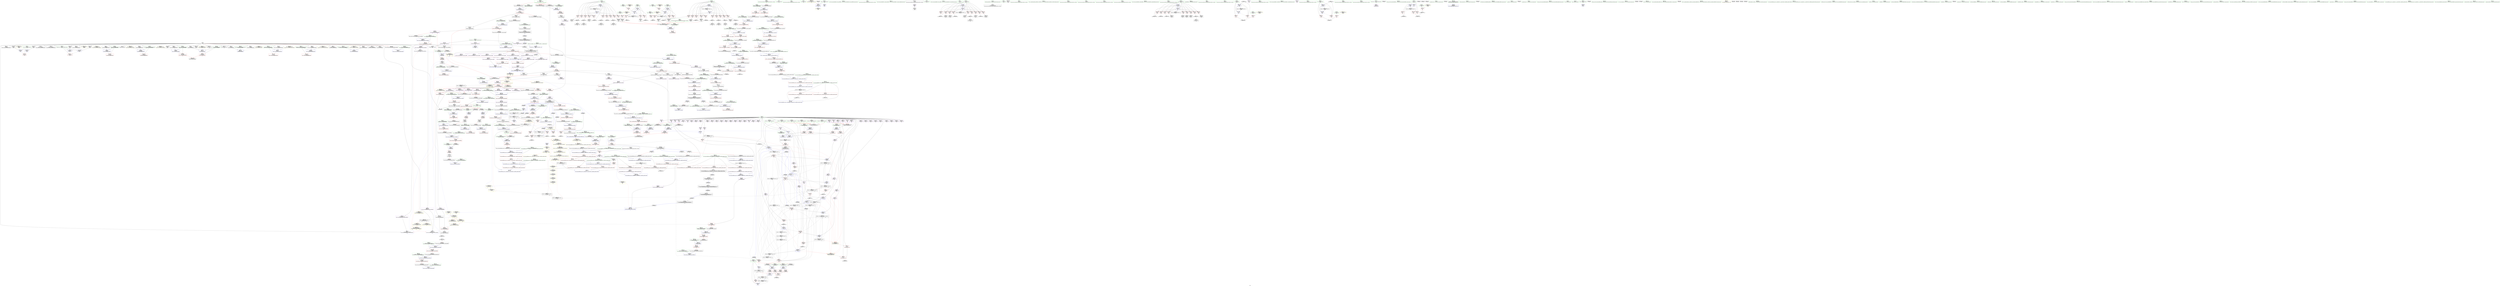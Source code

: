 digraph "SVFG" {
	label="SVFG";

	Node0x559e0420f5e0 [shape=record,color=grey,label="{NodeID: 0\nNullPtr|{|<s31>68}}"];
	Node0x559e0420f5e0 -> Node0x559e0425c1d0[style=solid];
	Node0x559e0420f5e0 -> Node0x559e0425c2d0[style=solid];
	Node0x559e0420f5e0 -> Node0x559e0425c3a0[style=solid];
	Node0x559e0420f5e0 -> Node0x559e0425c470[style=solid];
	Node0x559e0420f5e0 -> Node0x559e0425c540[style=solid];
	Node0x559e0420f5e0 -> Node0x559e0425c610[style=solid];
	Node0x559e0420f5e0 -> Node0x559e0425c6e0[style=solid];
	Node0x559e0420f5e0 -> Node0x559e0425c7b0[style=solid];
	Node0x559e0420f5e0 -> Node0x559e0425c880[style=solid];
	Node0x559e0420f5e0 -> Node0x559e0425c950[style=solid];
	Node0x559e0420f5e0 -> Node0x559e0425ca20[style=solid];
	Node0x559e0420f5e0 -> Node0x559e0425caf0[style=solid];
	Node0x559e0420f5e0 -> Node0x559e0425cbc0[style=solid];
	Node0x559e0420f5e0 -> Node0x559e0425cc90[style=solid];
	Node0x559e0420f5e0 -> Node0x559e0425cd60[style=solid];
	Node0x559e0420f5e0 -> Node0x559e0425ce30[style=solid];
	Node0x559e0420f5e0 -> Node0x559e0425cf00[style=solid];
	Node0x559e0420f5e0 -> Node0x559e0425cfd0[style=solid];
	Node0x559e0420f5e0 -> Node0x559e0425d0a0[style=solid];
	Node0x559e0420f5e0 -> Node0x559e0425d170[style=solid];
	Node0x559e0420f5e0 -> Node0x559e0425d240[style=solid];
	Node0x559e0420f5e0 -> Node0x559e0425d310[style=solid];
	Node0x559e0420f5e0 -> Node0x559e0425d3e0[style=solid];
	Node0x559e0420f5e0 -> Node0x559e0425d4b0[style=solid];
	Node0x559e0420f5e0 -> Node0x559e0425d580[style=solid];
	Node0x559e0420f5e0 -> Node0x559e0427bfe0[style=solid];
	Node0x559e0420f5e0 -> Node0x559e0427ff70[style=solid];
	Node0x559e0420f5e0 -> Node0x559e04280040[style=solid];
	Node0x559e0420f5e0 -> Node0x559e04280110[style=solid];
	Node0x559e0420f5e0 -> Node0x559e04296b10[style=solid];
	Node0x559e0420f5e0 -> Node0x559e0429bbb0[style=solid];
	Node0x559e0420f5e0:s31 -> Node0x559e043581e0[style=solid,color=red];
	Node0x559e04264c20 [shape=record,color=red,label="{NodeID: 443\n397\<--115\n\<--i117\nmain\n}"];
	Node0x559e04264c20 -> Node0x559e042979b0[style=solid];
	Node0x559e042e7ea0 [shape=record,color=yellow,style=double,label="{NodeID: 1218\n125V_1 = ENCHI(MR_125V_0)\npts\{690 \}\nFun[_ZNSt6vectorIiSaIiEED2Ev]}"];
	Node0x559e042e7ea0 -> Node0x559e0427f270[style=dashed];
	Node0x559e04258b30 [shape=record,color=green,label="{NodeID: 111\n744\<--745\n__n.addr\<--__n.addr_field_insensitive\n_ZNSt12_Vector_baseIiSaIiEEC2EmRKS0_\n}"];
	Node0x559e04258b30 -> Node0x559e04278190[style=solid];
	Node0x559e04258b30 -> Node0x559e0427f5b0[style=solid];
	Node0x559e04359220 [shape=record,color=black,label="{NodeID: 1661\n1106 = PHI(1098, )\n0th arg _ZSt10__fill_n_aIPimiEN9__gnu_cxx11__enable_ifIXsr11__is_scalarIT1_EE7__valueET_E6__typeES4_T0_RKS3_ }"];
	Node0x559e04359220 -> Node0x559e04281b10[style=solid];
	Node0x559e0427a480 [shape=record,color=red,label="{NodeID: 554\n1139\<--1109\n\<--__first.addr\n_ZSt10__fill_n_aIPimiEN9__gnu_cxx11__enable_ifIXsr11__is_scalarIT1_EE7__valueET_E6__typeES4_T0_RKS3_\n}"];
	Node0x559e0427a480 -> Node0x559e042621e0[style=solid];
	Node0x559e0425d240 [shape=record,color=black,label="{NodeID: 222\n777\<--3\nlpad.val\<--dummyVal\n_ZNSt12_Vector_baseIiSaIiEEC2EmRKS0_\n}"];
	Node0x559e0427ff70 [shape=record,color=blue, style = dotted,label="{NodeID: 665\n861\<--3\n_M_start\<--dummyVal\n_ZNSt12_Vector_baseIiSaIiEE12_Vector_implC2ERKS0_\n|{<s0>54}}"];
	Node0x559e0427ff70:s0 -> Node0x559e04286df0[style=dashed,color=blue];
	Node0x559e0426b030 [shape=record,color=purple,label="{NodeID: 333\n396\<--11\narrayidx134\<--dp\nmain\n|{<s0>30}}"];
	Node0x559e0426b030:s0 -> Node0x559e0435b100[style=solid,color=red];
	Node0x559e0423f240 [shape=record,color=green,label="{NodeID: 1\n7\<--1\n__dso_handle\<--dummyObj\nGlob }"];
	Node0x559e04264cf0 [shape=record,color=red,label="{NodeID: 444\n410\<--115\n\<--i117\nmain\n}"];
	Node0x559e04264cf0 -> Node0x559e04267000[style=solid];
	Node0x559e042e7f80 [shape=record,color=yellow,style=double,label="{NodeID: 1219\n62V_1 = ENCHI(MR_62V_0)\npts\{800000 \}\nFun[_ZNSt6vectorIiSaIiEED2Ev]|{|<s1>51|<s2>52}}"];
	Node0x559e042e7f80 -> Node0x559e04277d80[style=dashed];
	Node0x559e042e7f80:s1 -> Node0x559e042e7030[style=dashed,color=red];
	Node0x559e042e7f80:s2 -> Node0x559e042e7030[style=dashed,color=red];
	Node0x559e04258c00 [shape=record,color=green,label="{NodeID: 112\n746\<--747\n__a.addr\<--__a.addr_field_insensitive\n_ZNSt12_Vector_baseIiSaIiEEC2EmRKS0_\n}"];
	Node0x559e04258c00 -> Node0x559e04278260[style=solid];
	Node0x559e04258c00 -> Node0x559e0427f680[style=solid];
	Node0x559e04359330 [shape=record,color=black,label="{NodeID: 1662\n1107 = PHI(1099, )\n1st arg _ZSt10__fill_n_aIPimiEN9__gnu_cxx11__enable_ifIXsr11__is_scalarIT1_EE7__valueET_E6__typeES4_T0_RKS3_ }"];
	Node0x559e04359330 -> Node0x559e04281be0[style=solid];
	Node0x559e0427a550 [shape=record,color=red,label="{NodeID: 555\n1143\<--1109\n\<--__first.addr\n_ZSt10__fill_n_aIPimiEN9__gnu_cxx11__enable_ifIXsr11__is_scalarIT1_EE7__valueET_E6__typeES4_T0_RKS3_\n}"];
	Node0x559e0427a550 -> Node0x559e042692f0[style=solid];
	Node0x559e0425d310 [shape=record,color=black,label="{NodeID: 223\n778\<--3\nlpad.val2\<--dummyVal\n_ZNSt12_Vector_baseIiSaIiEEC2EmRKS0_\n}"];
	Node0x559e04280040 [shape=record,color=blue, style = dotted,label="{NodeID: 666\n863\<--3\n_M_finish\<--dummyVal\n_ZNSt12_Vector_baseIiSaIiEE12_Vector_implC2ERKS0_\n|{<s0>54}}"];
	Node0x559e04280040:s0 -> Node0x559e04286df0[style=dashed,color=blue];
	Node0x559e0426b100 [shape=record,color=purple,label="{NodeID: 334\n400\<--11\narrayidx138\<--dp\nmain\n}"];
	Node0x559e042545d0 [shape=record,color=green,label="{NodeID: 2\n9\<--1\n\<--dummyObj\nCan only get source location for instruction, argument, global var or function.}"];
	Node0x559e04264dc0 [shape=record,color=red,label="{NodeID: 445\n419\<--115\n\<--i117\nmain\n}"];
	Node0x559e04264dc0 -> Node0x559e042671a0[style=solid];
	Node0x559e042e8060 [shape=record,color=yellow,style=double,label="{NodeID: 1220\n79V_1 = ENCHI(MR_79V_0)\npts\{800001 \}\nFun[_ZNSt6vectorIiSaIiEED2Ev]}"];
	Node0x559e042e8060 -> Node0x559e04277e50[style=dashed];
	Node0x559e04258cd0 [shape=record,color=green,label="{NodeID: 113\n748\<--749\nexn.slot\<--exn.slot_field_insensitive\n_ZNSt12_Vector_baseIiSaIiEEC2EmRKS0_\n}"];
	Node0x559e04258cd0 -> Node0x559e04278330[style=solid];
	Node0x559e04258cd0 -> Node0x559e0427f750[style=solid];
	Node0x559e04359440 [shape=record,color=black,label="{NodeID: 1663\n1108 = PHI(1100, )\n2nd arg _ZSt10__fill_n_aIPimiEN9__gnu_cxx11__enable_ifIXsr11__is_scalarIT1_EE7__valueET_E6__typeES4_T0_RKS3_ }"];
	Node0x559e04359440 -> Node0x559e04281cb0[style=solid];
	Node0x559e0427a620 [shape=record,color=red,label="{NodeID: 556\n1125\<--1111\n\<--__n.addr\n_ZSt10__fill_n_aIPimiEN9__gnu_cxx11__enable_ifIXsr11__is_scalarIT1_EE7__valueET_E6__typeES4_T0_RKS3_\n}"];
	Node0x559e0427a620 -> Node0x559e04281e50[style=solid];
	Node0x559e0425d3e0 [shape=record,color=black,label="{NodeID: 224\n835\<--3\n\<--dummyVal\n_ZNSt12_Vector_baseIiSaIiEED2Ev\n}"];
	Node0x559e04280110 [shape=record,color=blue, style = dotted,label="{NodeID: 667\n865\<--3\n_M_end_of_storage\<--dummyVal\n_ZNSt12_Vector_baseIiSaIiEE12_Vector_implC2ERKS0_\n|{<s0>54}}"];
	Node0x559e04280110:s0 -> Node0x559e04286df0[style=dashed,color=blue];
	Node0x559e0426b1d0 [shape=record,color=purple,label="{NodeID: 335\n403\<--11\narrayidx140\<--dp\nmain\n}"];
	Node0x559e04255700 [shape=record,color=green,label="{NodeID: 3\n18\<--1\n_ZSt3cin\<--dummyObj\nGlob }"];
	Node0x559e04264e90 [shape=record,color=red,label="{NodeID: 446\n428\<--115\n\<--i117\nmain\n}"];
	Node0x559e04264e90 -> Node0x559e04298130[style=solid];
	Node0x559e042e8140 [shape=record,color=yellow,style=double,label="{NodeID: 1221\n81V_1 = ENCHI(MR_81V_0)\npts\{800002 \}\nFun[_ZNSt6vectorIiSaIiEED2Ev]|{<s0>51|<s1>52}}"];
	Node0x559e042e8140:s0 -> Node0x559e042e7110[style=dashed,color=red];
	Node0x559e042e8140:s1 -> Node0x559e042e7110[style=dashed,color=red];
	Node0x559e04258da0 [shape=record,color=green,label="{NodeID: 114\n750\<--751\nehselector.slot\<--ehselector.slot_field_insensitive\n_ZNSt12_Vector_baseIiSaIiEEC2EmRKS0_\n}"];
	Node0x559e04258da0 -> Node0x559e04278400[style=solid];
	Node0x559e04258da0 -> Node0x559e0427f820[style=solid];
	Node0x559e04359550 [shape=record,color=black,label="{NodeID: 1664\n1278 = PHI(618, )\n0th arg _ZSt8__fill_aIPiiEN9__gnu_cxx11__enable_ifIXsr11__is_scalarIT0_EE7__valueEvE6__typeET_S6_RKS3_ }"];
	Node0x559e04359550 -> Node0x559e04282f60[style=solid];
	Node0x559e0427a6f0 [shape=record,color=red,label="{NodeID: 557\n1122\<--1113\n\<--__value.addr\n_ZSt10__fill_n_aIPimiEN9__gnu_cxx11__enable_ifIXsr11__is_scalarIT1_EE7__valueET_E6__typeES4_T0_RKS3_\n}"];
	Node0x559e0427a6f0 -> Node0x559e0427aa30[style=solid];
	Node0x559e0425d4b0 [shape=record,color=black,label="{NodeID: 225\n836\<--3\n\<--dummyVal\n_ZNSt12_Vector_baseIiSaIiEED2Ev\n}"];
	Node0x559e0425d4b0 -> Node0x559e0427fc30[style=solid];
	Node0x559e042801e0 [shape=record,color=blue,label="{NodeID: 668\n871\<--869\nthis.addr\<--this\n_ZNSt12_Vector_baseIiSaIiEE17_M_create_storageEm\n}"];
	Node0x559e042801e0 -> Node0x559e04278cf0[style=dashed];
	Node0x559e0426b2a0 [shape=record,color=purple,label="{NodeID: 336\n404\<--11\narrayidx141\<--dp\nmain\n}"];
	Node0x559e0426b2a0 -> Node0x559e04276110[style=solid];
	Node0x559e04255790 [shape=record,color=green,label="{NodeID: 4\n21\<--1\n_ZL3INF\<--dummyObj\nGlob |{<s0>21|<s1>28}}"];
	Node0x559e04255790:s0 -> Node0x559e04359c10[style=solid,color=red];
	Node0x559e04255790:s1 -> Node0x559e04359c10[style=solid,color=red];
	Node0x559e042869f0 [shape=record,color=yellow,style=double,label="{NodeID: 1554\n60V_3 = CSCHI(MR_60V_2)\npts\{170000 \}\nCS[]|{|<s1>21}}"];
	Node0x559e042869f0 -> Node0x559e042cf570[style=dashed];
	Node0x559e042869f0:s1 -> Node0x559e042ea9e0[style=dashed,color=red];
	Node0x559e04264f60 [shape=record,color=red,label="{NodeID: 447\n436\<--115\n\<--i117\nmain\n}"];
	Node0x559e04264f60 -> Node0x559e04297fb0[style=solid];
	Node0x559e042e8220 [shape=record,color=yellow,style=double,label="{NodeID: 1222\n2V_1 = ENCHI(MR_2V_0)\npts\{10 \}\nFun[_GLOBAL__sub_I_okaduki_1_1.cpp]|{<s0>85}}"];
	Node0x559e042e8220:s0 -> Node0x559e0427c0e0[style=dashed,color=red];
	Node0x559e0425d980 [shape=record,color=green,label="{NodeID: 115\n759\<--760\n_ZNSt12_Vector_baseIiSaIiEE12_Vector_implC2ERKS0_\<--_ZNSt12_Vector_baseIiSaIiEE12_Vector_implC2ERKS0__field_insensitive\n}"];
	Node0x559e04359660 [shape=record,color=black,label="{NodeID: 1665\n1279 = PHI(622, )\n1st arg _ZSt8__fill_aIPiiEN9__gnu_cxx11__enable_ifIXsr11__is_scalarIT0_EE7__valueEvE6__typeET_S6_RKS3_ }"];
	Node0x559e04359660 -> Node0x559e04283030[style=solid];
	Node0x559e0427a7c0 [shape=record,color=red,label="{NodeID: 558\n1131\<--1115\n\<--__tmp\n_ZSt10__fill_n_aIPimiEN9__gnu_cxx11__enable_ifIXsr11__is_scalarIT1_EE7__valueET_E6__typeES4_T0_RKS3_\n}"];
	Node0x559e0427a7c0 -> Node0x559e04281f20[style=solid];
	Node0x559e0425d580 [shape=record,color=black,label="{NodeID: 226\n838\<--3\n\<--dummyVal\n_ZNSt12_Vector_baseIiSaIiEED2Ev\n}"];
	Node0x559e0425d580 -> Node0x559e0427fd00[style=solid];
	Node0x559e042802b0 [shape=record,color=blue,label="{NodeID: 669\n873\<--870\n__n.addr\<--__n\n_ZNSt12_Vector_baseIiSaIiEE17_M_create_storageEm\n}"];
	Node0x559e042802b0 -> Node0x559e04278dc0[style=dashed];
	Node0x559e042802b0 -> Node0x559e04278e90[style=dashed];
	Node0x559e0426b370 [shape=record,color=purple,label="{NodeID: 337\n412\<--11\narrayidx146\<--dp\nmain\n}"];
	Node0x559e04255820 [shape=record,color=green,label="{NodeID: 5\n22\<--1\n\<--dummyObj\nCan only get source location for instruction, argument, global var or function.}"];
	Node0x559e04286ad0 [shape=record,color=yellow,style=double,label="{NodeID: 1555\n62V_3 = CSCHI(MR_62V_2)\npts\{800000 \}\nCS[]|{|<s1>14|<s2>16|<s3>19|<s4>20|<s5>22|<s6>24|<s7>27|<s8>29|<s9>31|<s10>40}}"];
	Node0x559e04286ad0 -> Node0x559e042c6470[style=dashed];
	Node0x559e04286ad0:s1 -> Node0x559e042e78a0[style=dashed,color=red];
	Node0x559e04286ad0:s2 -> Node0x559e042e7f80[style=dashed,color=red];
	Node0x559e04286ad0:s3 -> Node0x559e042e78a0[style=dashed,color=red];
	Node0x559e04286ad0:s4 -> Node0x559e042e78a0[style=dashed,color=red];
	Node0x559e04286ad0:s5 -> Node0x559e042e78a0[style=dashed,color=red];
	Node0x559e04286ad0:s6 -> Node0x559e042e78a0[style=dashed,color=red];
	Node0x559e04286ad0:s7 -> Node0x559e042e78a0[style=dashed,color=red];
	Node0x559e04286ad0:s8 -> Node0x559e042e78a0[style=dashed,color=red];
	Node0x559e04286ad0:s9 -> Node0x559e042e78a0[style=dashed,color=red];
	Node0x559e04286ad0:s10 -> Node0x559e042e7f80[style=dashed,color=red];
	Node0x559e04265030 [shape=record,color=red,label="{NodeID: 448\n449\<--115\n\<--i117\nmain\n}"];
	Node0x559e04265030 -> Node0x559e042675b0[style=solid];
	Node0x559e0425da80 [shape=record,color=green,label="{NodeID: 116\n763\<--764\n_ZNSt12_Vector_baseIiSaIiEE17_M_create_storageEm\<--_ZNSt12_Vector_baseIiSaIiEE17_M_create_storageEm_field_insensitive\n}"];
	Node0x559e04359770 [shape=record,color=black,label="{NodeID: 1666\n1280 = PHI(623, )\n2nd arg _ZSt8__fill_aIPiiEN9__gnu_cxx11__enable_ifIXsr11__is_scalarIT0_EE7__valueEvE6__typeET_S6_RKS3_ }"];
	Node0x559e04359770 -> Node0x559e04283100[style=solid];
	Node0x559e0427a890 [shape=record,color=red,label="{NodeID: 559\n1128\<--1117\n\<--__niter\n_ZSt10__fill_n_aIPimiEN9__gnu_cxx11__enable_ifIXsr11__is_scalarIT1_EE7__valueET_E6__typeES4_T0_RKS3_\n}"];
	Node0x559e0427a890 -> Node0x559e0429afb0[style=solid];
	Node0x559e042d1ba0 [shape=record,color=yellow,style=double,label="{NodeID: 1334\n83V_1 = ENCHI(MR_83V_0)\npts\{1003 170000 \}\nFun[_ZNSt27__uninitialized_default_n_1ILb1EE18__uninit_default_nIPimEET_S3_T0_]|{<s0>74}}"];
	Node0x559e042d1ba0:s0 -> Node0x559e042e6c50[style=dashed,color=red];
	Node0x559e0425d650 [shape=record,color=black,label="{NodeID: 227\n19\<--18\n\<--_ZSt3cin\nCan only get source location for instruction, argument, global var or function.}"];
	Node0x559e0425d650 -> Node0x559e04262450[style=solid];
	Node0x559e04280380 [shape=record,color=blue,label="{NodeID: 670\n883\<--879\n_M_start\<--call\n_ZNSt12_Vector_baseIiSaIiEE17_M_create_storageEm\n|{|<s2>55}}"];
	Node0x559e04280380 -> Node0x559e04278f60[style=dashed];
	Node0x559e04280380 -> Node0x559e04279030[style=dashed];
	Node0x559e04280380:s2 -> Node0x559e04286f50[style=dashed,color=blue];
	Node0x559e0426b440 [shape=record,color=purple,label="{NodeID: 338\n415\<--11\narrayidx148\<--dp\nmain\n}"];
	Node0x559e042cf070 [shape=record,color=black,label="{NodeID: 1113\nMR_58V_12 = PHI(MR_58V_11, MR_58V_8, )\npts\{1003 \}\n|{|<s2>28}}"];
	Node0x559e042cf070 -> Node0x559e04275f70[style=dashed];
	Node0x559e042cf070 -> Node0x559e042c5a70[style=dashed];
	Node0x559e042cf070:s2 -> Node0x559e042ea9e0[style=dashed,color=red];
	Node0x559e042558b0 [shape=record,color=green,label="{NodeID: 6\n23\<--1\n_ZSt4cout\<--dummyObj\nGlob }"];
	Node0x559e04286bb0 [shape=record,color=yellow,style=double,label="{NodeID: 1556\n64V_3 = CSCHI(MR_64V_2)\npts\{800001 800002 \}\nCS[]|{|<s1>16|<s2>16|<s3>40|<s4>40}}"];
	Node0x559e04286bb0 -> Node0x559e042c6970[style=dashed];
	Node0x559e04286bb0:s1 -> Node0x559e042e8060[style=dashed,color=red];
	Node0x559e04286bb0:s2 -> Node0x559e042e8140[style=dashed,color=red];
	Node0x559e04286bb0:s3 -> Node0x559e042e8060[style=dashed,color=red];
	Node0x559e04286bb0:s4 -> Node0x559e042e8140[style=dashed,color=red];
	Node0x559e04265100 [shape=record,color=red,label="{NodeID: 449\n465\<--115\n\<--i117\nmain\n}"];
	Node0x559e04265100 -> Node0x559e042985b0[style=solid];
	Node0x559e0425db80 [shape=record,color=green,label="{NodeID: 117\n772\<--773\n_ZNSt12_Vector_baseIiSaIiEE12_Vector_implD2Ev\<--_ZNSt12_Vector_baseIiSaIiEE12_Vector_implD2Ev_field_insensitive\n}"];
	Node0x559e04359880 [shape=record,color=black,label="{NodeID: 1667\n605 = PHI(246, 367, )\n0th arg _ZSt4fillIPiiEvT_S1_RKT0_ }"];
	Node0x559e04359880 -> Node0x559e0427e8b0[style=solid];
	Node0x559e0427a960 [shape=record,color=red,label="{NodeID: 560\n1135\<--1117\n\<--__niter\n_ZSt10__fill_n_aIPimiEN9__gnu_cxx11__enable_ifIXsr11__is_scalarIT1_EE7__valueET_E6__typeES4_T0_RKS3_\n}"];
	Node0x559e0427a960 -> Node0x559e04298730[style=solid];
	Node0x559e0425d750 [shape=record,color=black,label="{NodeID: 228\n20\<--18\n\<--_ZSt3cin\nCan only get source location for instruction, argument, global var or function.}"];
	Node0x559e0425d750 -> Node0x559e042626c0[style=solid];
	Node0x559e04280450 [shape=record,color=blue,label="{NodeID: 671\n889\<--887\n_M_finish\<--\n_ZNSt12_Vector_baseIiSaIiEE17_M_create_storageEm\n|{<s0>55}}"];
	Node0x559e04280450:s0 -> Node0x559e04286f50[style=dashed,color=blue];
	Node0x559e0426b510 [shape=record,color=purple,label="{NodeID: 339\n416\<--11\narrayidx149\<--dp\nmain\n}"];
	Node0x559e0426b510 -> Node0x559e0427dbb0[style=solid];
	Node0x559e042cf570 [shape=record,color=black,label="{NodeID: 1114\nMR_60V_13 = PHI(MR_60V_7, MR_60V_3, )\npts\{170000 \}\n|{|<s1>28}}"];
	Node0x559e042cf570 -> Node0x559e042c5f70[style=dashed];
	Node0x559e042cf570:s1 -> Node0x559e042ea9e0[style=dashed,color=red];
	Node0x559e04255940 [shape=record,color=green,label="{NodeID: 7\n24\<--1\n.str\<--dummyObj\nGlob }"];
	Node0x559e042651d0 [shape=record,color=red,label="{NodeID: 450\n380\<--117\n\<--j121\nmain\n}"];
	Node0x559e042651d0 -> Node0x559e0429beb0[style=solid];
	Node0x559e0425dc80 [shape=record,color=green,label="{NodeID: 118\n783\<--784\nthis.addr\<--this.addr_field_insensitive\n_ZNSt6vectorIiSaIiEE21_M_default_initializeEm\n}"];
	Node0x559e0425dc80 -> Node0x559e042784d0[style=solid];
	Node0x559e0425dc80 -> Node0x559e0427f8f0[style=solid];
	Node0x559e04359a90 [shape=record,color=black,label="{NodeID: 1668\n606 = PHI(248, 369, )\n1st arg _ZSt4fillIPiiEvT_S1_RKT0_ }"];
	Node0x559e04359a90 -> Node0x559e0427e980[style=solid];
	Node0x559e0427aa30 [shape=record,color=red,label="{NodeID: 561\n1123\<--1122\n\<--\n_ZSt10__fill_n_aIPimiEN9__gnu_cxx11__enable_ifIXsr11__is_scalarIT1_EE7__valueET_E6__typeES4_T0_RKS3_\n}"];
	Node0x559e0427aa30 -> Node0x559e04281d80[style=solid];
	Node0x559e0425d850 [shape=record,color=black,label="{NodeID: 229\n41\<--42\n\<--_ZNSt8ios_base4InitD1Ev\nCan only get source location for instruction, argument, global var or function.}"];
	Node0x559e04280520 [shape=record,color=blue,label="{NodeID: 672\n897\<--895\n_M_end_of_storage\<--add.ptr\n_ZNSt12_Vector_baseIiSaIiEE17_M_create_storageEm\n|{<s0>55}}"];
	Node0x559e04280520:s0 -> Node0x559e04286f50[style=dashed,color=blue];
	Node0x559e0426b5e0 [shape=record,color=purple,label="{NodeID: 340\n431\<--11\narrayidx159\<--dp\nmain\n}"];
	Node0x559e042cfa70 [shape=record,color=black,label="{NodeID: 1115\nMR_241V_3 = PHI(MR_241V_4, MR_241V_2, )\npts\{1110 \}\n}"];
	Node0x559e042cfa70 -> Node0x559e0427a3b0[style=dashed];
	Node0x559e042cfa70 -> Node0x559e0427a480[style=dashed];
	Node0x559e042cfa70 -> Node0x559e0427a550[style=dashed];
	Node0x559e042cfa70 -> Node0x559e042820c0[style=dashed];
	Node0x559e042559d0 [shape=record,color=green,label="{NodeID: 8\n26\<--1\n.str.2\<--dummyObj\nGlob }"];
	Node0x559e04286df0 [shape=record,color=yellow,style=double,label="{NodeID: 1558\n159V_2 = CSCHI(MR_159V_1)\npts\{800000 800001 800002 \}\nCS[]|{<s0>55|<s1>55|<s2>55}}"];
	Node0x559e04286df0:s0 -> Node0x559e04280380[style=dashed,color=red];
	Node0x559e04286df0:s1 -> Node0x559e04280450[style=dashed,color=red];
	Node0x559e04286df0:s2 -> Node0x559e04280520[style=dashed,color=red];
	Node0x559e042652a0 [shape=record,color=red,label="{NodeID: 451\n393\<--117\n\<--j121\nmain\n}"];
	Node0x559e042652a0 -> Node0x559e04266d90[style=solid];
	Node0x559e0425dd50 [shape=record,color=green,label="{NodeID: 119\n785\<--786\n__n.addr\<--__n.addr_field_insensitive\n_ZNSt6vectorIiSaIiEE21_M_default_initializeEm\n}"];
	Node0x559e0425dd50 -> Node0x559e042785a0[style=solid];
	Node0x559e0425dd50 -> Node0x559e0427f9c0[style=solid];
	Node0x559e04359c10 [shape=record,color=black,label="{NodeID: 1669\n607 = PHI(21, 21, )\n2nd arg _ZSt4fillIPiiEvT_S1_RKT0_ }"];
	Node0x559e04359c10 -> Node0x559e0427ea50[style=solid];
	Node0x559e0427ab00 [shape=record,color=red,label="{NodeID: 562\n1150\<--1147\n\<--__it.addr\n_ZSt12__niter_baseIPiET_S1_\n}"];
	Node0x559e0427ab00 -> Node0x559e042693c0[style=solid];
	Node0x559e04265c80 [shape=record,color=black,label="{NodeID: 230\n68\<--126\nmain_ret\<--\nmain\n}"];
	Node0x559e042805f0 [shape=record,color=blue,label="{NodeID: 673\n902\<--901\nthis.addr\<--this\n_ZNSt12_Vector_baseIiSaIiEE12_Vector_implD2Ev\n}"];
	Node0x559e042805f0 -> Node0x559e04279100[style=dashed];
	Node0x559e0426b6b0 [shape=record,color=purple,label="{NodeID: 341\n434\<--11\narrayidx161\<--dp\nmain\n}"];
	Node0x559e042cff70 [shape=record,color=black,label="{NodeID: 1116\nMR_249V_3 = PHI(MR_249V_4, MR_249V_2, )\npts\{1118 \}\n}"];
	Node0x559e042cff70 -> Node0x559e0427a890[style=dashed];
	Node0x559e042cff70 -> Node0x559e0427a960[style=dashed];
	Node0x559e042cff70 -> Node0x559e04281ff0[style=dashed];
	Node0x559e04255a60 [shape=record,color=green,label="{NodeID: 9\n29\<--1\n\<--dummyObj\nCan only get source location for instruction, argument, global var or function.}"];
	Node0x559e04286f50 [shape=record,color=yellow,style=double,label="{NodeID: 1559\n159V_3 = CSCHI(MR_159V_2)\npts\{800000 800001 800002 \}\nCS[]|{<s0>42|<s1>42|<s2>42}}"];
	Node0x559e04286f50:s0 -> Node0x559e042870b0[style=dashed,color=blue];
	Node0x559e04286f50:s1 -> Node0x559e04287210[style=dashed,color=blue];
	Node0x559e04286f50:s2 -> Node0x559e042872f0[style=dashed,color=blue];
	Node0x559e04265370 [shape=record,color=red,label="{NodeID: 452\n401\<--117\n\<--j121\nmain\n}"];
	Node0x559e04265370 -> Node0x559e04266f30[style=solid];
	Node0x559e0425de20 [shape=record,color=green,label="{NodeID: 120\n798\<--799\n_ZSt27__uninitialized_default_n_aIPimiET_S1_T0_RSaIT1_E\<--_ZSt27__uninitialized_default_n_aIPimiET_S1_T0_RSaIT1_E_field_insensitive\n}"];
	Node0x559e04359d90 [shape=record,color=black,label="{NodeID: 1670\n961 = PHI(951, )\n0th arg _ZNSt16allocator_traitsISaIiEE8allocateERS0_m }"];
	Node0x559e04359d90 -> Node0x559e04280ba0[style=solid];
	Node0x559e0427abd0 [shape=record,color=red,label="{NodeID: 563\n1165\<--1156\nthis1\<--this.addr\n_ZNSt12_Vector_baseIiSaIiEE13_M_deallocateEPim\n}"];
	Node0x559e0427abd0 -> Node0x559e042622b0[style=solid];
	Node0x559e04265d50 [shape=record,color=black,label="{NodeID: 231\n129\<--128\n\<--vbase.offset.ptr\nmain\n}"];
	Node0x559e04265d50 -> Node0x559e04265920[style=solid];
	Node0x559e042806c0 [shape=record,color=blue,label="{NodeID: 674\n912\<--910\nthis.addr\<--this\n_ZNSaIiEC2ERKS_\n}"];
	Node0x559e042806c0 -> Node0x559e042791d0[style=dashed];
	Node0x559e0426b780 [shape=record,color=purple,label="{NodeID: 342\n435\<--11\narrayidx162\<--dp\nmain\n|{<s0>32}}"];
	Node0x559e0426b780:s0 -> Node0x559e0435b100[style=solid,color=red];
	Node0x559e042c0670 [shape=record,color=black,label="{NodeID: 1117\nMR_83V_2 = PHI(MR_83V_3, MR_83V_1, )\npts\{1003 170000 \}\n|{|<s1>76}}"];
	Node0x559e042c0670 -> Node0x559e04281f20[style=dashed];
	Node0x559e042c0670:s1 -> Node0x559e04287e10[style=dashed,color=blue];
	Node0x559e04255af0 [shape=record,color=green,label="{NodeID: 10\n59\<--1\n\<--dummyObj\nCan only get source location for instruction, argument, global var or function.}"];
	Node0x559e042870b0 [shape=record,color=yellow,style=double,label="{NodeID: 1560\n62V_2 = CSCHI(MR_62V_1)\npts\{800000 \}\nCS[]|{<s0>10|<s1>43|<s2>44}}"];
	Node0x559e042870b0:s0 -> Node0x559e04286ad0[style=dashed,color=blue];
	Node0x559e042870b0:s1 -> Node0x559e042e8900[style=dashed,color=red];
	Node0x559e042870b0:s2 -> Node0x559e042e7030[style=dashed,color=red];
	Node0x559e04265440 [shape=record,color=red,label="{NodeID: 453\n413\<--117\n\<--j121\nmain\n}"];
	Node0x559e04265440 -> Node0x559e042670d0[style=solid];
	Node0x559e0425df20 [shape=record,color=green,label="{NodeID: 121\n807\<--808\nthis.addr\<--this.addr_field_insensitive\n_ZNSt12_Vector_baseIiSaIiEED2Ev\n}"];
	Node0x559e0425df20 -> Node0x559e04278740[style=solid];
	Node0x559e0425df20 -> Node0x559e0427fb60[style=solid];
	Node0x559e04359ea0 [shape=record,color=black,label="{NodeID: 1671\n962 = PHI(952, )\n1st arg _ZNSt16allocator_traitsISaIiEE8allocateERS0_m }"];
	Node0x559e04359ea0 -> Node0x559e04280c70[style=solid];
	Node0x559e0427aca0 [shape=record,color=red,label="{NodeID: 564\n1166\<--1158\n\<--__p.addr\n_ZNSt12_Vector_baseIiSaIiEE13_M_deallocateEPim\n}"];
	Node0x559e0427aca0 -> Node0x559e0429bbb0[style=solid];
	Node0x559e04265e20 [shape=record,color=black,label="{NodeID: 232\n132\<--131\n\<--add.ptr\nmain\n}"];
	Node0x559e04280790 [shape=record,color=blue,label="{NodeID: 675\n914\<--911\n__a.addr\<--__a\n_ZNSaIiEC2ERKS_\n}"];
	Node0x559e04280790 -> Node0x559e042792a0[style=dashed];
	Node0x559e0426b850 [shape=record,color=purple,label="{NodeID: 343\n439\<--11\narrayidx166\<--dp\nmain\n}"];
	Node0x559e04255bb0 [shape=record,color=green,label="{NodeID: 11\n126\<--1\n\<--dummyObj\nCan only get source location for instruction, argument, global var or function.}"];
	Node0x559e04287210 [shape=record,color=yellow,style=double,label="{NodeID: 1561\n79V_2 = CSCHI(MR_79V_1)\npts\{800001 \}\nCS[]|{<s0>43}}"];
	Node0x559e04287210:s0 -> Node0x559e0427fa90[style=dashed,color=red];
	Node0x559e04265510 [shape=record,color=red,label="{NodeID: 454\n425\<--117\n\<--j121\nmain\n}"];
	Node0x559e04265510 -> Node0x559e0429a9b0[style=solid];
	Node0x559e042e8900 [shape=record,color=yellow,style=double,label="{NodeID: 1229\n62V_1 = ENCHI(MR_62V_0)\npts\{800000 \}\nFun[_ZNSt6vectorIiSaIiEE21_M_default_initializeEm]}"];
	Node0x559e042e8900 -> Node0x559e04278670[style=dashed];
	Node0x559e0425dff0 [shape=record,color=green,label="{NodeID: 122\n809\<--810\nexn.slot\<--exn.slot_field_insensitive\n_ZNSt12_Vector_baseIiSaIiEED2Ev\n}"];
	Node0x559e0425dff0 -> Node0x559e04278810[style=solid];
	Node0x559e0425dff0 -> Node0x559e0427fc30[style=solid];
	Node0x559e04359fb0 [shape=record,color=black,label="{NodeID: 1672\n1048 = PHI(1032, )\n0th arg _ZSt25__uninitialized_default_nIPimET_S1_T0_ }"];
	Node0x559e04359fb0 -> Node0x559e042813c0[style=solid];
	Node0x559e0427ad70 [shape=record,color=red,label="{NodeID: 565\n1171\<--1158\n\<--__p.addr\n_ZNSt12_Vector_baseIiSaIiEE13_M_deallocateEPim\n|{<s0>77}}"];
	Node0x559e0427ad70:s0 -> Node0x559e04356e50[style=solid,color=red];
	Node0x559e04265ef0 [shape=record,color=black,label="{NodeID: 233\n179\<--178\nconv\<--\nmain\n|{<s0>14}}"];
	Node0x559e04265ef0:s0 -> Node0x559e04357730[style=solid,color=red];
	Node0x559e04280860 [shape=record,color=blue,label="{NodeID: 676\n929\<--927\nthis.addr\<--this\n_ZN9__gnu_cxx13new_allocatorIiEC2ERKS1_\n}"];
	Node0x559e04280860 -> Node0x559e04279370[style=dashed];
	Node0x559e0426b920 [shape=record,color=purple,label="{NodeID: 344\n442\<--11\narrayidx168\<--dp\nmain\n}"];
	Node0x559e04255cb0 [shape=record,color=green,label="{NodeID: 12\n137\<--1\n\<--dummyObj\nCan only get source location for instruction, argument, global var or function.}"];
	Node0x559e042872f0 [shape=record,color=yellow,style=double,label="{NodeID: 1562\n81V_2 = CSCHI(MR_81V_1)\npts\{800002 \}\nCS[]|{<s0>10|<s1>44}}"];
	Node0x559e042872f0:s0 -> Node0x559e04286bb0[style=dashed,color=blue];
	Node0x559e042872f0:s1 -> Node0x559e042e7110[style=dashed,color=red];
	Node0x559e042655e0 [shape=record,color=red,label="{NodeID: 455\n432\<--117\n\<--j121\nmain\n}"];
	Node0x559e042655e0 -> Node0x559e04267340[style=solid];
	Node0x559e0425e0c0 [shape=record,color=green,label="{NodeID: 123\n811\<--812\nehselector.slot\<--ehselector.slot_field_insensitive\n_ZNSt12_Vector_baseIiSaIiEED2Ev\n}"];
	Node0x559e0425e0c0 -> Node0x559e0427fd00[style=solid];
	Node0x559e0435a0c0 [shape=record,color=black,label="{NodeID: 1673\n1049 = PHI(1033, )\n1st arg _ZSt25__uninitialized_default_nIPimET_S1_T0_ }"];
	Node0x559e0435a0c0 -> Node0x559e04281490[style=solid];
	Node0x559e0427ae40 [shape=record,color=red,label="{NodeID: 566\n1172\<--1160\n\<--__n.addr\n_ZNSt12_Vector_baseIiSaIiEE13_M_deallocateEPim\n|{<s0>77}}"];
	Node0x559e0427ae40:s0 -> Node0x559e04356f60[style=solid,color=red];
	Node0x559e04265fc0 [shape=record,color=black,label="{NodeID: 234\n226\<--225\nconv34\<--\nmain\n|{<s0>19}}"];
	Node0x559e04265fc0:s0 -> Node0x559e04357730[style=solid,color=red];
	Node0x559e04280930 [shape=record,color=blue,label="{NodeID: 677\n931\<--928\n.addr\<--\n_ZN9__gnu_cxx13new_allocatorIiEC2ERKS1_\n}"];
	Node0x559e0426b9f0 [shape=record,color=purple,label="{NodeID: 345\n443\<--11\narrayidx169\<--dp\nmain\n}"];
	Node0x559e0426b9f0 -> Node0x559e04276380[style=solid];
	Node0x559e04255db0 [shape=record,color=green,label="{NodeID: 13\n144\<--1\n\<--dummyObj\nCan only get source location for instruction, argument, global var or function.}"];
	Node0x559e042873d0 [shape=record,color=yellow,style=double,label="{NodeID: 1563\n79V_3 = CSCHI(MR_79V_2)\npts\{800001 \}\nCS[]|{<s0>10}}"];
	Node0x559e042873d0:s0 -> Node0x559e04286bb0[style=dashed,color=blue];
	Node0x559e042656b0 [shape=record,color=red,label="{NodeID: 456\n440\<--117\n\<--j121\nmain\n}"];
	Node0x559e042656b0 -> Node0x559e042674e0[style=solid];
	Node0x559e042e8ac0 [shape=record,color=yellow,style=double,label="{NodeID: 1231\n83V_1 = ENCHI(MR_83V_0)\npts\{1003 170000 \}\nFun[_ZNSt6vectorIiSaIiEE21_M_default_initializeEm]|{<s0>58}}"];
	Node0x559e042e8ac0:s0 -> Node0x559e042e6790[style=dashed,color=red];
	Node0x559e0425e190 [shape=record,color=green,label="{NodeID: 124\n830\<--831\n_ZNSt12_Vector_baseIiSaIiEE13_M_deallocateEPim\<--_ZNSt12_Vector_baseIiSaIiEE13_M_deallocateEPim_field_insensitive\n}"];
	Node0x559e0435a200 [shape=record,color=black,label="{NodeID: 1674\n739 = PHI(546, )\n0th arg _ZNSt12_Vector_baseIiSaIiEEC2EmRKS0_ }"];
	Node0x559e0435a200 -> Node0x559e0427f4e0[style=solid];
	Node0x559e0427af10 [shape=record,color=red,label="{NodeID: 567\n1203\<--1194\n\<--__a.addr\n_ZNSt16allocator_traitsISaIiEE10deallocateERS0_Pim\n}"];
	Node0x559e0427af10 -> Node0x559e04269560[style=solid];
	Node0x559e04266090 [shape=record,color=black,label="{NodeID: 235\n267\<--266\nconv53\<--\nmain\n|{<s0>22}}"];
	Node0x559e04266090:s0 -> Node0x559e04357730[style=solid,color=red];
	Node0x559e04280a00 [shape=record,color=blue,label="{NodeID: 678\n940\<--938\nthis.addr\<--this\n_ZNSt12_Vector_baseIiSaIiEE11_M_allocateEm\n}"];
	Node0x559e04280a00 -> Node0x559e04279440[style=dashed];
	Node0x559e0426bac0 [shape=record,color=purple,label="{NodeID: 346\n451\<--11\narrayidx174\<--dp\nmain\n}"];
	Node0x559e04255eb0 [shape=record,color=green,label="{NodeID: 14\n157\<--1\n\<--dummyObj\nCan only get source location for instruction, argument, global var or function.|{<s0>10}}"];
	Node0x559e04255eb0:s0 -> Node0x559e04358770[style=solid,color=red];
	Node0x559e04287530 [shape=record,color=yellow,style=double,label="{NodeID: 1564\n83V_2 = CSCHI(MR_83V_1)\npts\{1003 170000 \}\nCS[]|{<s0>10|<s1>10}}"];
	Node0x559e04287530:s0 -> Node0x559e042dd7f0[style=dashed,color=blue];
	Node0x559e04287530:s1 -> Node0x559e042869f0[style=dashed,color=blue];
	Node0x559e04265780 [shape=record,color=red,label="{NodeID: 457\n452\<--117\n\<--j121\nmain\n}"];
	Node0x559e04265780 -> Node0x559e04297530[style=solid];
	Node0x559e0425e290 [shape=record,color=green,label="{NodeID: 125\n849\<--850\nthis.addr\<--this.addr_field_insensitive\n_ZNSt12_Vector_baseIiSaIiEE12_Vector_implC2ERKS0_\n}"];
	Node0x559e0425e290 -> Node0x559e04278b50[style=solid];
	Node0x559e0425e290 -> Node0x559e0427fdd0[style=solid];
	Node0x559e0435a340 [shape=record,color=black,label="{NodeID: 1675\n740 = PHI(547, )\n1st arg _ZNSt12_Vector_baseIiSaIiEEC2EmRKS0_ }"];
	Node0x559e0435a340 -> Node0x559e0427f5b0[style=solid];
	Node0x559e0427afe0 [shape=record,color=red,label="{NodeID: 568\n1205\<--1196\n\<--__p.addr\n_ZNSt16allocator_traitsISaIiEE10deallocateERS0_Pim\n|{<s0>80}}"];
	Node0x559e0427afe0:s0 -> Node0x559e04358d80[style=solid,color=red];
	Node0x559e04266160 [shape=record,color=black,label="{NodeID: 236\n277\<--276\nidxprom\<--sub\nmain\n}"];
	Node0x559e04280ad0 [shape=record,color=blue,label="{NodeID: 679\n942\<--939\n__n.addr\<--__n\n_ZNSt12_Vector_baseIiSaIiEE11_M_allocateEm\n}"];
	Node0x559e04280ad0 -> Node0x559e04279510[style=dashed];
	Node0x559e04280ad0 -> Node0x559e042795e0[style=dashed];
	Node0x559e0426bb90 [shape=record,color=purple,label="{NodeID: 347\n455\<--11\narrayidx177\<--dp\nmain\n}"];
	Node0x559e04255fb0 [shape=record,color=green,label="{NodeID: 15\n229\<--1\n\<--dummyObj\nCan only get source location for instruction, argument, global var or function.}"];
	Node0x559e04287640 [shape=record,color=yellow,style=double,label="{NodeID: 1565\n83V_2 = CSCHI(MR_83V_1)\npts\{1003 170000 \}\nCS[]|{<s0>21|<s1>21|<s2>21|<s3>21|<s4>28|<s5>28|<s6>28|<s7>28}}"];
	Node0x559e04287640:s0 -> Node0x559e04265ac0[style=dashed,color=blue];
	Node0x559e04287640:s1 -> Node0x559e04275b60[style=dashed,color=blue];
	Node0x559e04287640:s2 -> Node0x559e0427cf80[style=dashed,color=blue];
	Node0x559e04287640:s3 -> Node0x559e042cf070[style=dashed,color=blue];
	Node0x559e04287640:s4 -> Node0x559e04276040[style=dashed,color=blue];
	Node0x559e04287640:s5 -> Node0x559e042762b0[style=dashed,color=blue];
	Node0x559e04287640:s6 -> Node0x559e0427d870[style=dashed,color=blue];
	Node0x559e04287640:s7 -> Node0x559e042c5a70[style=dashed,color=blue];
	Node0x559e04265850 [shape=record,color=red,label="{NodeID: 458\n460\<--117\n\<--j121\nmain\n}"];
	Node0x559e04265850 -> Node0x559e042982b0[style=solid];
	Node0x559e0425e360 [shape=record,color=green,label="{NodeID: 126\n851\<--852\n__a.addr\<--__a.addr_field_insensitive\n_ZNSt12_Vector_baseIiSaIiEE12_Vector_implC2ERKS0_\n}"];
	Node0x559e0425e360 -> Node0x559e04278c20[style=solid];
	Node0x559e0425e360 -> Node0x559e0427fea0[style=solid];
	Node0x559e0435a480 [shape=record,color=black,label="{NodeID: 1676\n741 = PHI(548, )\n2nd arg _ZNSt12_Vector_baseIiSaIiEEC2EmRKS0_ }"];
	Node0x559e0435a480 -> Node0x559e0427f680[style=solid];
	Node0x559e0427b0b0 [shape=record,color=red,label="{NodeID: 569\n1206\<--1198\n\<--__n.addr\n_ZNSt16allocator_traitsISaIiEE10deallocateERS0_Pim\n|{<s0>80}}"];
	Node0x559e0427b0b0:s0 -> Node0x559e04358e90[style=solid,color=red];
	Node0x559e04266230 [shape=record,color=black,label="{NodeID: 237\n280\<--279\nidxprom57\<--\nmain\n}"];
	Node0x559e04296b10 [shape=record,color=black,label="{NodeID: 1012\n958 = PHI(953, 3, )\n}"];
	Node0x559e04296b10 -> Node0x559e04268930[style=solid];
	Node0x559e04280ba0 [shape=record,color=blue,label="{NodeID: 680\n963\<--961\n__a.addr\<--__a\n_ZNSt16allocator_traitsISaIiEE8allocateERS0_m\n}"];
	Node0x559e04280ba0 -> Node0x559e042796b0[style=dashed];
	Node0x559e0426bc60 [shape=record,color=purple,label="{NodeID: 348\n456\<--11\narrayidx178\<--dp\nmain\n}"];
	Node0x559e0426bc60 -> Node0x559e0427dd50[style=solid];
	Node0x559e042560b0 [shape=record,color=green,label="{NodeID: 16\n242\<--1\n\<--dummyObj\nCan only get source location for instruction, argument, global var or function.|{<s0>20|<s1>27}}"];
	Node0x559e042560b0:s0 -> Node0x559e04357730[style=solid,color=red];
	Node0x559e042560b0:s1 -> Node0x559e04357730[style=solid,color=red];
	Node0x559e042877d0 [shape=record,color=yellow,style=double,label="{NodeID: 1566\n83V_2 = CSCHI(MR_83V_1)\npts\{1003 170000 \}\nCS[]|{<s0>43}}"];
	Node0x559e042877d0:s0 -> Node0x559e04287530[style=dashed,color=blue];
	Node0x559e04265920 [shape=record,color=red,label="{NodeID: 459\n130\<--129\nvbase.offset\<--\nmain\n}"];
	Node0x559e0425e430 [shape=record,color=green,label="{NodeID: 127\n859\<--860\n_ZNSaIiEC2ERKS_\<--_ZNSaIiEC2ERKS__field_insensitive\n}"];
	Node0x559e0435a5c0 [shape=record,color=black,label="{NodeID: 1677\n869 = PHI(755, )\n0th arg _ZNSt12_Vector_baseIiSaIiEE17_M_create_storageEm }"];
	Node0x559e0435a5c0 -> Node0x559e042801e0[style=solid];
	Node0x559e0427b180 [shape=record,color=red,label="{NodeID: 570\n1224\<--1215\nthis1\<--this.addr\n_ZN9__gnu_cxx13new_allocatorIiE10deallocateEPim\n}"];
	Node0x559e04266300 [shape=record,color=black,label="{NodeID: 238\n285\<--284\nidxprom62\<--sub61\nmain\n}"];
	Node0x559e042970b0 [shape=record,color=grey,label="{NodeID: 1013\n186 = Binary(185, 144, )\n}"];
	Node0x559e042970b0 -> Node0x559e0427c5c0[style=solid];
	Node0x559e04280c70 [shape=record,color=blue,label="{NodeID: 681\n965\<--962\n__n.addr\<--__n\n_ZNSt16allocator_traitsISaIiEE8allocateERS0_m\n}"];
	Node0x559e04280c70 -> Node0x559e04279780[style=dashed];
	Node0x559e0426bd30 [shape=record,color=purple,label="{NodeID: 349\n469\<--11\n\<--dp\nmain\n}"];
	Node0x559e0426bd30 -> Node0x559e04276520[style=solid];
	Node0x559e042561b0 [shape=record,color=green,label="{NodeID: 17\n258\<--1\n\<--dummyObj\nCan only get source location for instruction, argument, global var or function.}"];
	Node0x559e04287960 [shape=record,color=yellow,style=double,label="{NodeID: 1567\n83V_2 = CSCHI(MR_83V_1)\npts\{1003 170000 \}\nCS[]|{<s0>58}}"];
	Node0x559e04287960:s0 -> Node0x559e042877d0[style=dashed,color=blue];
	Node0x559e042659f0 [shape=record,color=red,label="{NodeID: 460\n243\<--241\n\<--call42\nmain\n}"];
	Node0x559e042659f0 -> Node0x559e0429acb0[style=solid];
	Node0x559e042e8ea0 [shape=record,color=yellow,style=double,label="{NodeID: 1235\n74V_1 = ENCHI(MR_74V_0)\npts\{539 \}\nFun[_ZNSt6vectorIiSaIiEEC2EmRKS0_]}"];
	Node0x559e042e8ea0 -> Node0x559e0427e4a0[style=dashed];
	Node0x559e0425e530 [shape=record,color=green,label="{NodeID: 128\n871\<--872\nthis.addr\<--this.addr_field_insensitive\n_ZNSt12_Vector_baseIiSaIiEE17_M_create_storageEm\n}"];
	Node0x559e0425e530 -> Node0x559e04278cf0[style=solid];
	Node0x559e0425e530 -> Node0x559e042801e0[style=solid];
	Node0x559e0435a700 [shape=record,color=black,label="{NodeID: 1678\n870 = PHI(761, )\n1st arg _ZNSt12_Vector_baseIiSaIiEE17_M_create_storageEm }"];
	Node0x559e0435a700 -> Node0x559e042802b0[style=solid];
	Node0x559e0427b250 [shape=record,color=red,label="{NodeID: 571\n1225\<--1217\n\<--__p.addr\n_ZN9__gnu_cxx13new_allocatorIiE10deallocateEPim\n}"];
	Node0x559e0427b250 -> Node0x559e04269630[style=solid];
	Node0x559e042663d0 [shape=record,color=black,label="{NodeID: 239\n288\<--287\nidxprom64\<--\nmain\n}"];
	Node0x559e04297230 [shape=record,color=grey,label="{NodeID: 1014\n1001 = Binary(1000, 828, )\n}"];
	Node0x559e04280d40 [shape=record,color=blue,label="{NodeID: 682\n980\<--977\nthis.addr\<--this\n_ZN9__gnu_cxx13new_allocatorIiE8allocateEmPKv\n}"];
	Node0x559e04280d40 -> Node0x559e04279850[style=dashed];
	Node0x559e0426be00 [shape=record,color=purple,label="{NodeID: 350\n473\<--11\n\<--dp\nmain\n|{<s0>33}}"];
	Node0x559e0426be00:s0 -> Node0x559e0435b100[style=solid,color=red];
	Node0x559e042562b0 [shape=record,color=green,label="{NodeID: 18\n264\<--1\n\<--dummyObj\nCan only get source location for instruction, argument, global var or function.}"];
	Node0x559e04287af0 [shape=record,color=yellow,style=double,label="{NodeID: 1568\n83V_2 = CSCHI(MR_83V_1)\npts\{1003 170000 \}\nCS[]|{<s0>72}}"];
	Node0x559e04287af0:s0 -> Node0x559e04287960[style=dashed,color=blue];
	Node0x559e04265ac0 [shape=record,color=red,label="{NodeID: 461\n269\<--268\n\<--call54\nmain\n}"];
	Node0x559e04265ac0 -> Node0x559e0429b430[style=solid];
	Node0x559e042e8f80 [shape=record,color=yellow,style=double,label="{NodeID: 1236\n76V_1 = ENCHI(MR_76V_0)\npts\{541 \}\nFun[_ZNSt6vectorIiSaIiEEC2EmRKS0_]}"];
	Node0x559e042e8f80 -> Node0x559e0427e570[style=dashed];
	Node0x559e0425e600 [shape=record,color=green,label="{NodeID: 129\n873\<--874\n__n.addr\<--__n.addr_field_insensitive\n_ZNSt12_Vector_baseIiSaIiEE17_M_create_storageEm\n}"];
	Node0x559e0425e600 -> Node0x559e04278dc0[style=solid];
	Node0x559e0425e600 -> Node0x559e04278e90[style=solid];
	Node0x559e0425e600 -> Node0x559e042802b0[style=solid];
	Node0x559e0435a840 [shape=record,color=black,label="{NodeID: 1679\n1153 = PHI(814, )\n0th arg _ZNSt12_Vector_baseIiSaIiEE13_M_deallocateEPim }"];
	Node0x559e0435a840 -> Node0x559e04282260[style=solid];
	Node0x559e0427b320 [shape=record,color=red,label="{NodeID: 572\n1246\<--1237\n\<--__first.addr\n_ZSt8_DestroyIPiiEvT_S1_RSaIT0_E\n|{<s0>82}}"];
	Node0x559e0427b320:s0 -> Node0x559e04357a30[style=solid,color=red];
	Node0x559e042664a0 [shape=record,color=black,label="{NodeID: 240\n299\<--298\nidxprom70\<--\nmain\n}"];
	Node0x559e042973b0 [shape=record,color=grey,label="{NodeID: 1015\n207 = Binary(206, 144, )\n}"];
	Node0x559e042973b0 -> Node0x559e0427c9d0[style=solid];
	Node0x559e04280e10 [shape=record,color=blue,label="{NodeID: 683\n982\<--978\n__n.addr\<--__n\n_ZN9__gnu_cxx13new_allocatorIiE8allocateEmPKv\n}"];
	Node0x559e04280e10 -> Node0x559e04279920[style=dashed];
	Node0x559e04280e10 -> Node0x559e042799f0[style=dashed];
	Node0x559e0426bed0 [shape=record,color=purple,label="{NodeID: 351\n480\<--24\n\<--.str\nmain\n}"];
	Node0x559e042563b0 [shape=record,color=green,label="{NodeID: 19\n828\<--1\n\<--dummyObj\nCan only get source location for instruction, argument, global var or function.}"];
	Node0x559e04287c80 [shape=record,color=yellow,style=double,label="{NodeID: 1569\n83V_2 = CSCHI(MR_83V_1)\npts\{1003 170000 \}\nCS[]|{<s0>73}}"];
	Node0x559e04287c80:s0 -> Node0x559e04287af0[style=dashed,color=blue];
	Node0x559e04265b90 [shape=record,color=red,label="{NodeID: 462\n291\<--290\n\<--arrayidx66\nmain\n}"];
	Node0x559e04265b90 -> Node0x559e042994b0[style=solid];
	Node0x559e042e9060 [shape=record,color=yellow,style=double,label="{NodeID: 1237\n62V_1 = ENCHI(MR_62V_0)\npts\{800000 \}\nFun[_ZNSt6vectorIiSaIiEEC2EmRKS0_]|{<s0>42}}"];
	Node0x559e042e9060:s0 -> Node0x559e042ed1b0[style=dashed,color=red];
	Node0x559e0425e6d0 [shape=record,color=green,label="{NodeID: 130\n880\<--881\n_ZNSt12_Vector_baseIiSaIiEE11_M_allocateEm\<--_ZNSt12_Vector_baseIiSaIiEE11_M_allocateEm_field_insensitive\n}"];
	Node0x559e0435a980 [shape=record,color=black,label="{NodeID: 1680\n1154 = PHI(817, )\n1st arg _ZNSt12_Vector_baseIiSaIiEE13_M_deallocateEPim }"];
	Node0x559e0435a980 -> Node0x559e04282330[style=solid];
	Node0x559e0427b3f0 [shape=record,color=red,label="{NodeID: 573\n1247\<--1239\n\<--__last.addr\n_ZSt8_DestroyIPiiEvT_S1_RSaIT0_E\n|{<s0>82}}"];
	Node0x559e0427b3f0:s0 -> Node0x559e04357b40[style=solid,color=red];
	Node0x559e04266570 [shape=record,color=black,label="{NodeID: 241\n303\<--302\nidxprom73\<--sub72\nmain\n}"];
	Node0x559e04297530 [shape=record,color=grey,label="{NodeID: 1016\n453 = Binary(452, 144, )\n}"];
	Node0x559e04297530 -> Node0x559e04267680[style=solid];
	Node0x559e04280ee0 [shape=record,color=blue,label="{NodeID: 684\n984\<--979\n.addr\<--\n_ZN9__gnu_cxx13new_allocatorIiE8allocateEmPKv\n}"];
	Node0x559e0426bfa0 [shape=record,color=purple,label="{NodeID: 352\n488\<--26\n\<--.str.2\nmain\n}"];
	Node0x559e042564b0 [shape=record,color=green,label="{NodeID: 20\n1015\<--1\n\<--dummyObj\nCan only get source location for instruction, argument, global var or function.}"];
	Node0x559e04287e10 [shape=record,color=yellow,style=double,label="{NodeID: 1570\n83V_2 = CSCHI(MR_83V_1)\npts\{1003 170000 \}\nCS[]|{<s0>74}}"];
	Node0x559e04287e10:s0 -> Node0x559e04287c80[style=dashed,color=blue];
	Node0x559e04275a90 [shape=record,color=red,label="{NodeID: 463\n297\<--294\n\<--call69\nmain\n}"];
	Node0x559e04275a90 -> Node0x559e0427d2c0[style=solid];
	Node0x559e042e9140 [shape=record,color=yellow,style=double,label="{NodeID: 1238\n79V_1 = ENCHI(MR_79V_0)\npts\{800001 \}\nFun[_ZNSt6vectorIiSaIiEEC2EmRKS0_]|{<s0>42}}"];
	Node0x559e042e9140:s0 -> Node0x559e042ed1b0[style=dashed,color=red];
	Node0x559e0425e7d0 [shape=record,color=green,label="{NodeID: 131\n902\<--903\nthis.addr\<--this.addr_field_insensitive\n_ZNSt12_Vector_baseIiSaIiEE12_Vector_implD2Ev\n}"];
	Node0x559e0425e7d0 -> Node0x559e04279100[style=solid];
	Node0x559e0425e7d0 -> Node0x559e042805f0[style=solid];
	Node0x559e0435aac0 [shape=record,color=black,label="{NodeID: 1681\n1155 = PHI(827, )\n2nd arg _ZNSt12_Vector_baseIiSaIiEE13_M_deallocateEPim }"];
	Node0x559e0435aac0 -> Node0x559e04282400[style=solid];
	Node0x559e0427b4c0 [shape=record,color=red,label="{NodeID: 574\n1261\<--1255\n\<--__first.addr\n_ZSt8_DestroyIPiEvT_S1_\n|{<s0>83}}"];
	Node0x559e0427b4c0:s0 -> Node0x559e0435ae80[style=solid,color=red];
	Node0x559e04266640 [shape=record,color=black,label="{NodeID: 242\n309\<--308\nconv76\<--\nmain\n|{<s0>24}}"];
	Node0x559e04266640:s0 -> Node0x559e04357730[style=solid,color=red];
	Node0x559e042976b0 [shape=record,color=grey,label="{NodeID: 1017\n237 = Binary(236, 144, )\n}"];
	Node0x559e042976b0 -> Node0x559e0427cde0[style=solid];
	Node0x559e04280fb0 [shape=record,color=blue,label="{NodeID: 685\n1010\<--1009\nthis.addr\<--this\n_ZNK9__gnu_cxx13new_allocatorIiE8max_sizeEv\n}"];
	Node0x559e04280fb0 -> Node0x559e04279ac0[style=dashed];
	Node0x559e0426c070 [shape=record,color=purple,label="{NodeID: 353\n1314\<--28\nllvm.global_ctors_0\<--llvm.global_ctors\nGlob }"];
	Node0x559e0426c070 -> Node0x559e0427bde0[style=solid];
	Node0x559e042565b0 [shape=record,color=green,label="{NodeID: 21\n1059\<--1\n\<--dummyObj\nCan only get source location for instruction, argument, global var or function.}"];
	Node0x559e04287fa0 [shape=record,color=yellow,style=double,label="{NodeID: 1571\n2V_2 = CSCHI(MR_2V_1)\npts\{10 \}\nCS[]}"];
	Node0x559e04275b60 [shape=record,color=red,label="{NodeID: 464\n311\<--310\n\<--call77\nmain\n}"];
	Node0x559e04275b60 -> Node0x559e0429b2b0[style=solid];
	Node0x559e042e9220 [shape=record,color=yellow,style=double,label="{NodeID: 1239\n81V_1 = ENCHI(MR_81V_0)\npts\{800002 \}\nFun[_ZNSt6vectorIiSaIiEEC2EmRKS0_]|{<s0>42}}"];
	Node0x559e042e9220:s0 -> Node0x559e042ed1b0[style=dashed,color=red];
	Node0x559e0425e8a0 [shape=record,color=green,label="{NodeID: 132\n912\<--913\nthis.addr\<--this.addr_field_insensitive\n_ZNSaIiEC2ERKS_\n}"];
	Node0x559e0425e8a0 -> Node0x559e042791d0[style=solid];
	Node0x559e0425e8a0 -> Node0x559e042806c0[style=solid];
	Node0x559e0435ac00 [shape=record,color=black,label="{NodeID: 1682\n847 = PHI(756, )\n0th arg _ZNSt12_Vector_baseIiSaIiEE12_Vector_implC2ERKS0_ }"];
	Node0x559e0435ac00 -> Node0x559e0427fdd0[style=solid];
	Node0x559e0427b590 [shape=record,color=red,label="{NodeID: 575\n1262\<--1257\n\<--__last.addr\n_ZSt8_DestroyIPiEvT_S1_\n|{<s0>83}}"];
	Node0x559e0427b590:s0 -> Node0x559e0435afc0[style=solid,color=red];
	Node0x559e04266710 [shape=record,color=black,label="{NodeID: 243\n316\<--315\nidxprom81\<--sub80\nmain\n}"];
	Node0x559e04297830 [shape=record,color=grey,label="{NodeID: 1018\n232 = Binary(231, 144, )\n}"];
	Node0x559e04297830 -> Node0x559e0427cd10[style=solid];
	Node0x559e04281080 [shape=record,color=blue,label="{NodeID: 686\n1023\<--1020\n__first.addr\<--__first\n_ZSt27__uninitialized_default_n_aIPimiET_S1_T0_RSaIT1_E\n}"];
	Node0x559e04281080 -> Node0x559e04279b90[style=dashed];
	Node0x559e0426c170 [shape=record,color=purple,label="{NodeID: 354\n1315\<--28\nllvm.global_ctors_1\<--llvm.global_ctors\nGlob }"];
	Node0x559e0426c170 -> Node0x559e0427bee0[style=solid];
	Node0x559e042566b0 [shape=record,color=green,label="{NodeID: 22\n1137\<--1\n\<--dummyObj\nCan only get source location for instruction, argument, global var or function.}"];
	Node0x559e043480e0 [shape=record,color=black,label="{NodeID: 1572\n927 = PHI(919, )\n0th arg _ZN9__gnu_cxx13new_allocatorIiEC2ERKS1_ }"];
	Node0x559e043480e0 -> Node0x559e04280860[style=solid];
	Node0x559e04275c30 [shape=record,color=red,label="{NodeID: 465\n330\<--329\n\<--arrayidx92\nmain\n}"];
	Node0x559e04275c30 -> Node0x559e04299030[style=solid];
	Node0x559e042e9300 [shape=record,color=yellow,style=double,label="{NodeID: 1240\n83V_1 = ENCHI(MR_83V_0)\npts\{1003 170000 \}\nFun[_ZNSt6vectorIiSaIiEEC2EmRKS0_]|{<s0>43}}"];
	Node0x559e042e9300:s0 -> Node0x559e042e8ac0[style=dashed,color=red];
	Node0x559e0425e970 [shape=record,color=green,label="{NodeID: 133\n914\<--915\n__a.addr\<--__a.addr_field_insensitive\n_ZNSaIiEC2ERKS_\n}"];
	Node0x559e0425e970 -> Node0x559e042792a0[style=solid];
	Node0x559e0425e970 -> Node0x559e04280790[style=solid];
	Node0x559e0435ad40 [shape=record,color=black,label="{NodeID: 1683\n848 = PHI(757, )\n1st arg _ZNSt12_Vector_baseIiSaIiEE12_Vector_implC2ERKS0_ }"];
	Node0x559e0435ad40 -> Node0x559e0427fea0[style=solid];
	Node0x559e0427b660 [shape=record,color=red,label="{NodeID: 576\n1296\<--1281\n\<--__first.addr\n_ZSt8__fill_aIPiiEN9__gnu_cxx11__enable_ifIXsr11__is_scalarIT0_EE7__valueEvE6__typeET_S6_RKS3_\n}"];
	Node0x559e0427b660 -> Node0x559e04299db0[style=solid];
	Node0x559e042667e0 [shape=record,color=black,label="{NodeID: 244\n319\<--318\nidxprom83\<--\nmain\n}"];
	Node0x559e042979b0 [shape=record,color=grey,label="{NodeID: 1019\n398 = Binary(397, 144, )\n}"];
	Node0x559e042979b0 -> Node0x559e04266e60[style=solid];
	Node0x559e04281150 [shape=record,color=blue,label="{NodeID: 687\n1025\<--1021\n__n.addr\<--__n\n_ZSt27__uninitialized_default_n_aIPimiET_S1_T0_RSaIT1_E\n}"];
	Node0x559e04281150 -> Node0x559e04279c60[style=dashed];
	Node0x559e0426c270 [shape=record,color=purple,label="{NodeID: 355\n1316\<--28\nllvm.global_ctors_2\<--llvm.global_ctors\nGlob }"];
	Node0x559e0426c270 -> Node0x559e0427bfe0[style=solid];
	Node0x559e042567b0 [shape=record,color=green,label="{NodeID: 23\n4\<--6\n_ZStL8__ioinit\<--_ZStL8__ioinit_field_insensitive\nGlob }"];
	Node0x559e042567b0 -> Node0x559e04269700[style=solid];
	Node0x559e04348b60 [shape=record,color=black,label="{NodeID: 1573\n133 = PHI()\n}"];
	Node0x559e04275d00 [shape=record,color=red,label="{NodeID: 466\n334\<--333\n\<--call95\nmain\n}"];
	Node0x559e04275d00 -> Node0x559e0427d460[style=solid];
	Node0x559e0425ea40 [shape=record,color=green,label="{NodeID: 134\n923\<--924\n_ZN9__gnu_cxx13new_allocatorIiEC2ERKS1_\<--_ZN9__gnu_cxx13new_allocatorIiEC2ERKS1__field_insensitive\n}"];
	Node0x559e0435ae80 [shape=record,color=black,label="{NodeID: 1684\n1268 = PHI(1261, )\n0th arg _ZNSt12_Destroy_auxILb1EE9__destroyIPiEEvT_S3_ }"];
	Node0x559e0435ae80 -> Node0x559e04282dc0[style=solid];
	Node0x559e0427b730 [shape=record,color=red,label="{NodeID: 577\n1301\<--1281\n\<--__first.addr\n_ZSt8__fill_aIPiiEN9__gnu_cxx11__enable_ifIXsr11__is_scalarIT0_EE7__valueEvE6__typeET_S6_RKS3_\n}"];
	Node0x559e0427b730 -> Node0x559e042832a0[style=solid];
	Node0x559e042668b0 [shape=record,color=black,label="{NodeID: 245\n324\<--323\nidxprom88\<--sub87\nmain\n}"];
	Node0x559e04297b30 [shape=record,color=grey,label="{NodeID: 1020\n148 = Binary(147, 144, )\n}"];
	Node0x559e04297b30 -> Node0x559e0429a830[style=solid];
	Node0x559e04281220 [shape=record,color=blue,label="{NodeID: 688\n1027\<--1022\n.addr\<--\n_ZSt27__uninitialized_default_n_aIPimiET_S1_T0_RSaIT1_E\n}"];
	Node0x559e0426c370 [shape=record,color=purple,label="{NodeID: 356\n128\<--127\nvbase.offset.ptr\<--vtable\nmain\n}"];
	Node0x559e0426c370 -> Node0x559e04265d50[style=solid];
	Node0x559e042568b0 [shape=record,color=green,label="{NodeID: 24\n8\<--10\n_ZL2PI\<--_ZL2PI_field_insensitive\nGlob }"];
	Node0x559e042568b0 -> Node0x559e0427bc10[style=solid];
	Node0x559e042568b0 -> Node0x559e0427c0e0[style=solid];
	Node0x559e043524e0 [shape=record,color=black,label="{NodeID: 1574\n169 = PHI()\n}"];
	Node0x559e04275dd0 [shape=record,color=red,label="{NodeID: 467\n355\<--354\n\<--\nmain\n}"];
	Node0x559e04275dd0 -> Node0x559e04299930[style=solid];
	Node0x559e0425eb40 [shape=record,color=green,label="{NodeID: 135\n929\<--930\nthis.addr\<--this.addr_field_insensitive\n_ZN9__gnu_cxx13new_allocatorIiEC2ERKS1_\n}"];
	Node0x559e0425eb40 -> Node0x559e04279370[style=solid];
	Node0x559e0425eb40 -> Node0x559e04280860[style=solid];
	Node0x559e0435afc0 [shape=record,color=black,label="{NodeID: 1685\n1269 = PHI(1262, )\n1st arg _ZNSt12_Destroy_auxILb1EE9__destroyIPiEEvT_S3_ }"];
	Node0x559e0435afc0 -> Node0x559e04282e90[style=solid];
	Node0x559e0427b800 [shape=record,color=red,label="{NodeID: 578\n1304\<--1281\n\<--__first.addr\n_ZSt8__fill_aIPiiEN9__gnu_cxx11__enable_ifIXsr11__is_scalarIT0_EE7__valueEvE6__typeET_S6_RKS3_\n}"];
	Node0x559e0427b800 -> Node0x559e04262380[style=solid];
	Node0x559e04266980 [shape=record,color=black,label="{NodeID: 246\n327\<--326\nidxprom90\<--\nmain\n}"];
	Node0x559e04297cb0 [shape=record,color=grey,label="{NodeID: 1021\n406 = Binary(405, 144, )\n}"];
	Node0x559e04297cb0 -> Node0x559e0427dae0[style=solid];
	Node0x559e042812f0 [shape=record,color=blue,label="{NodeID: 689\n1040\<--1039\nthis.addr\<--this\n_ZNSt12_Vector_baseIiSaIiEE19_M_get_Tp_allocatorEv\n}"];
	Node0x559e042812f0 -> Node0x559e04279d30[style=dashed];
	Node0x559e0426c440 [shape=record,color=purple,label="{NodeID: 357\n598\<--597\n_M_impl\<--\n_ZNSt6vectorIiSaIiEEixEm\n}"];
	Node0x559e042569b0 [shape=record,color=green,label="{NodeID: 25\n11\<--17\ndp\<--dp_field_insensitive\nGlob }"];
	Node0x559e042569b0 -> Node0x559e042697d0[style=solid];
	Node0x559e042569b0 -> Node0x559e042698a0[style=solid];
	Node0x559e042569b0 -> Node0x559e04269970[style=solid];
	Node0x559e042569b0 -> Node0x559e04269a40[style=solid];
	Node0x559e042569b0 -> Node0x559e04269b10[style=solid];
	Node0x559e042569b0 -> Node0x559e04269be0[style=solid];
	Node0x559e042569b0 -> Node0x559e04269cb0[style=solid];
	Node0x559e042569b0 -> Node0x559e04269d80[style=solid];
	Node0x559e042569b0 -> Node0x559e04269e50[style=solid];
	Node0x559e042569b0 -> Node0x559e04269f20[style=solid];
	Node0x559e042569b0 -> Node0x559e04269ff0[style=solid];
	Node0x559e042569b0 -> Node0x559e0426a0c0[style=solid];
	Node0x559e042569b0 -> Node0x559e0426a190[style=solid];
	Node0x559e042569b0 -> Node0x559e0426a260[style=solid];
	Node0x559e042569b0 -> Node0x559e0426a330[style=solid];
	Node0x559e042569b0 -> Node0x559e0426a400[style=solid];
	Node0x559e042569b0 -> Node0x559e0426a4d0[style=solid];
	Node0x559e042569b0 -> Node0x559e0426a5a0[style=solid];
	Node0x559e042569b0 -> Node0x559e0426a670[style=solid];
	Node0x559e042569b0 -> Node0x559e0426a740[style=solid];
	Node0x559e042569b0 -> Node0x559e0426a810[style=solid];
	Node0x559e042569b0 -> Node0x559e0426a8e0[style=solid];
	Node0x559e042569b0 -> Node0x559e0426a9b0[style=solid];
	Node0x559e042569b0 -> Node0x559e0426aa80[style=solid];
	Node0x559e042569b0 -> Node0x559e0426ab50[style=solid];
	Node0x559e042569b0 -> Node0x559e0426ac20[style=solid];
	Node0x559e042569b0 -> Node0x559e0426acf0[style=solid];
	Node0x559e042569b0 -> Node0x559e0426adc0[style=solid];
	Node0x559e042569b0 -> Node0x559e0426ae90[style=solid];
	Node0x559e042569b0 -> Node0x559e0426af60[style=solid];
	Node0x559e042569b0 -> Node0x559e0426b030[style=solid];
	Node0x559e042569b0 -> Node0x559e0426b100[style=solid];
	Node0x559e042569b0 -> Node0x559e0426b1d0[style=solid];
	Node0x559e042569b0 -> Node0x559e0426b2a0[style=solid];
	Node0x559e042569b0 -> Node0x559e0426b370[style=solid];
	Node0x559e042569b0 -> Node0x559e0426b440[style=solid];
	Node0x559e042569b0 -> Node0x559e0426b510[style=solid];
	Node0x559e042569b0 -> Node0x559e0426b5e0[style=solid];
	Node0x559e042569b0 -> Node0x559e0426b6b0[style=solid];
	Node0x559e042569b0 -> Node0x559e0426b780[style=solid];
	Node0x559e042569b0 -> Node0x559e0426b850[style=solid];
	Node0x559e042569b0 -> Node0x559e0426b920[style=solid];
	Node0x559e042569b0 -> Node0x559e0426b9f0[style=solid];
	Node0x559e042569b0 -> Node0x559e0426bac0[style=solid];
	Node0x559e042569b0 -> Node0x559e0426bb90[style=solid];
	Node0x559e042569b0 -> Node0x559e0426bc60[style=solid];
	Node0x559e042569b0 -> Node0x559e0426bd30[style=solid];
	Node0x559e042569b0 -> Node0x559e0426be00[style=solid];
	Node0x559e04352640 [shape=record,color=black,label="{NodeID: 1575\n136 = PHI()\n}"];
	Node0x559e04275ea0 [shape=record,color=red,label="{NodeID: 468\n360\<--359\n\<--call111\nmain\n}"];
	Node0x559e04275ea0 -> Node0x559e0427d7a0[style=solid];
	Node0x559e0425ec10 [shape=record,color=green,label="{NodeID: 136\n931\<--932\n.addr\<--.addr_field_insensitive\n_ZN9__gnu_cxx13new_allocatorIiEC2ERKS1_\n}"];
	Node0x559e0425ec10 -> Node0x559e04280930[style=solid];
	Node0x559e0435b100 [shape=record,color=black,label="{NodeID: 1686\n629 = PHI(282, 321, 358, 396, 435, 473, )\n0th arg _ZSt3minIiERKT_S2_S2_ }"];
	Node0x559e0435b100 -> Node0x559e0427eb20[style=solid];
	Node0x559e0427b8d0 [shape=record,color=red,label="{NodeID: 579\n1297\<--1283\n\<--__last.addr\n_ZSt8__fill_aIPiiEN9__gnu_cxx11__enable_ifIXsr11__is_scalarIT0_EE7__valueEvE6__typeET_S6_RKS3_\n}"];
	Node0x559e0427b8d0 -> Node0x559e04299db0[style=solid];
	Node0x559e04266a50 [shape=record,color=black,label="{NodeID: 247\n336\<--335\nidxprom96\<--\nmain\n}"];
	Node0x559e04297e30 [shape=record,color=grey,label="{NodeID: 1022\n445 = Binary(444, 144, )\n}"];
	Node0x559e04297e30 -> Node0x559e0427dc80[style=solid];
	Node0x559e042813c0 [shape=record,color=blue,label="{NodeID: 690\n1050\<--1048\n__first.addr\<--__first\n_ZSt25__uninitialized_default_nIPimET_S1_T0_\n}"];
	Node0x559e042813c0 -> Node0x559e04279e00[style=dashed];
	Node0x559e0426c510 [shape=record,color=purple,label="{NodeID: 358\n599\<--597\n_M_start\<--\n_ZNSt6vectorIiSaIiEEixEm\n}"];
	Node0x559e0426c510 -> Node0x559e04276ee0[style=solid];
	Node0x559e04256ab0 [shape=record,color=green,label="{NodeID: 26\n28\<--32\nllvm.global_ctors\<--llvm.global_ctors_field_insensitive\nGlob }"];
	Node0x559e04256ab0 -> Node0x559e0426c070[style=solid];
	Node0x559e04256ab0 -> Node0x559e0426c170[style=solid];
	Node0x559e04256ab0 -> Node0x559e0426c270[style=solid];
	Node0x559e04352710 [shape=record,color=black,label="{NodeID: 1576\n140 = PHI()\n}"];
	Node0x559e04275f70 [shape=record,color=red,label="{NodeID: 469\n364\<--363\n\<--call113\nmain\n}"];
	Node0x559e04275f70 -> Node0x559e0429ba30[style=solid];
	Node0x559e0425ece0 [shape=record,color=green,label="{NodeID: 137\n940\<--941\nthis.addr\<--this.addr_field_insensitive\n_ZNSt12_Vector_baseIiSaIiEE11_M_allocateEm\n}"];
	Node0x559e0425ece0 -> Node0x559e04279440[style=solid];
	Node0x559e0425ece0 -> Node0x559e04280a00[style=solid];
	Node0x559e0435b650 [shape=record,color=black,label="{NodeID: 1687\n630 = PHI(109, 111, 113, 119, 121, 123, )\n1st arg _ZSt3minIiERKT_S2_S2_ }"];
	Node0x559e0435b650 -> Node0x559e0427ebf0[style=solid];
	Node0x559e0427b9a0 [shape=record,color=red,label="{NodeID: 580\n1292\<--1285\n\<--__value.addr\n_ZSt8__fill_aIPiiEN9__gnu_cxx11__enable_ifIXsr11__is_scalarIT0_EE7__valueEvE6__typeET_S6_RKS3_\n}"];
	Node0x559e0427b9a0 -> Node0x559e0427bb40[style=solid];
	Node0x559e04266b20 [shape=record,color=black,label="{NodeID: 248\n339\<--338\nidxprom98\<--\nmain\n}"];
	Node0x559e04297fb0 [shape=record,color=grey,label="{NodeID: 1023\n437 = Binary(436, 144, )\n}"];
	Node0x559e04297fb0 -> Node0x559e04267410[style=solid];
	Node0x559e04281490 [shape=record,color=blue,label="{NodeID: 691\n1052\<--1049\n__n.addr\<--__n\n_ZSt25__uninitialized_default_nIPimET_S1_T0_\n}"];
	Node0x559e04281490 -> Node0x559e04279ed0[style=dashed];
	Node0x559e0426c5e0 [shape=record,color=purple,label="{NodeID: 359\n694\<--693\n_M_impl\<--\n_ZNSt6vectorIiSaIiEED2Ev\n}"];
	Node0x559e04256bb0 [shape=record,color=green,label="{NodeID: 27\n33\<--34\n__cxx_global_var_init\<--__cxx_global_var_init_field_insensitive\n}"];
	Node0x559e043527e0 [shape=record,color=black,label="{NodeID: 1577\n151 = PHI()\n}"];
	Node0x559e04276040 [shape=record,color=red,label="{NodeID: 470\n386\<--385\n\<--call126\nmain\n}"];
	Node0x559e04276040 -> Node0x559e0429c030[style=solid];
	Node0x559e0425edb0 [shape=record,color=green,label="{NodeID: 138\n942\<--943\n__n.addr\<--__n.addr_field_insensitive\n_ZNSt12_Vector_baseIiSaIiEE11_M_allocateEm\n}"];
	Node0x559e0425edb0 -> Node0x559e04279510[style=solid];
	Node0x559e0425edb0 -> Node0x559e042795e0[style=solid];
	Node0x559e0425edb0 -> Node0x559e04280ad0[style=solid];
	Node0x559e0435b8d0 [shape=record,color=black,label="{NodeID: 1688\n938 = PHI(877, )\n0th arg _ZNSt12_Vector_baseIiSaIiEE11_M_allocateEm }"];
	Node0x559e0435b8d0 -> Node0x559e04280a00[style=solid];
	Node0x559e0427ba70 [shape=record,color=red,label="{NodeID: 581\n1300\<--1287\n\<--__tmp\n_ZSt8__fill_aIPiiEN9__gnu_cxx11__enable_ifIXsr11__is_scalarIT0_EE7__valueEvE6__typeET_S6_RKS3_\n}"];
	Node0x559e0427ba70 -> Node0x559e042832a0[style=solid];
	Node0x559e04266bf0 [shape=record,color=black,label="{NodeID: 249\n384\<--383\nconv125\<--\nmain\n|{<s0>29}}"];
	Node0x559e04266bf0:s0 -> Node0x559e04357730[style=solid,color=red];
	Node0x559e04298130 [shape=record,color=grey,label="{NodeID: 1024\n429 = Binary(428, 144, )\n}"];
	Node0x559e04298130 -> Node0x559e04267270[style=solid];
	Node0x559e04281560 [shape=record,color=blue,label="{NodeID: 692\n1054\<--1059\n__assignable\<--\n_ZSt25__uninitialized_default_nIPimET_S1_T0_\n}"];
	Node0x559e0426c6b0 [shape=record,color=purple,label="{NodeID: 360\n695\<--693\n_M_start\<--\n_ZNSt6vectorIiSaIiEED2Ev\n}"];
	Node0x559e0426c6b0 -> Node0x559e04277d80[style=solid];
	Node0x559e04256cb0 [shape=record,color=green,label="{NodeID: 28\n37\<--38\n_ZNSt8ios_base4InitC1Ev\<--_ZNSt8ios_base4InitC1Ev_field_insensitive\n}"];
	Node0x559e04352940 [shape=record,color=black,label="{NodeID: 1578\n152 = PHI()\n}"];
	Node0x559e04276110 [shape=record,color=red,label="{NodeID: 471\n405\<--404\n\<--arrayidx141\nmain\n}"];
	Node0x559e04276110 -> Node0x559e04297cb0[style=solid];
	Node0x559e042e9900 [shape=record,color=yellow,style=double,label="{NodeID: 1246\n229V_1 = ENCHI(MR_229V_0)\npts\{1074 \}\nFun[_ZSt10__fill_n_aIPimiEN9__gnu_cxx11__enable_ifIXsr11__is_scalarIT1_EE7__valueET_E6__typeES4_T0_RKS3_]}"];
	Node0x559e042e9900 -> Node0x559e0427aa30[style=dashed];
	Node0x559e0425ee80 [shape=record,color=green,label="{NodeID: 139\n954\<--955\n_ZNSt16allocator_traitsISaIiEE8allocateERS0_m\<--_ZNSt16allocator_traitsISaIiEE8allocateERS0_m_field_insensitive\n}"];
	Node0x559e0435b9e0 [shape=record,color=black,label="{NodeID: 1689\n939 = PHI(878, )\n1st arg _ZNSt12_Vector_baseIiSaIiEE11_M_allocateEm }"];
	Node0x559e0435b9e0 -> Node0x559e04280ad0[style=solid];
	Node0x559e0427bb40 [shape=record,color=red,label="{NodeID: 582\n1293\<--1292\n\<--\n_ZSt8__fill_aIPiiEN9__gnu_cxx11__enable_ifIXsr11__is_scalarIT0_EE7__valueEvE6__typeET_S6_RKS3_\n}"];
	Node0x559e0427bb40 -> Node0x559e042831d0[style=solid];
	Node0x559e04266cc0 [shape=record,color=black,label="{NodeID: 250\n391\<--390\nidxprom130\<--sub129\nmain\n}"];
	Node0x559e042982b0 [shape=record,color=grey,label="{NodeID: 1025\n461 = Binary(460, 144, )\n}"];
	Node0x559e042982b0 -> Node0x559e0427de20[style=solid];
	Node0x559e04281630 [shape=record,color=blue,label="{NodeID: 693\n1069\<--1067\n__first.addr\<--__first\n_ZNSt27__uninitialized_default_n_1ILb1EE18__uninit_default_nIPimEET_S3_T0_\n}"];
	Node0x559e04281630 -> Node0x559e04279fa0[style=dashed];
	Node0x559e0426c780 [shape=record,color=purple,label="{NodeID: 361\n698\<--697\n_M_impl2\<--\n_ZNSt6vectorIiSaIiEED2Ev\n}"];
	Node0x559e04256db0 [shape=record,color=green,label="{NodeID: 29\n43\<--44\n__cxa_atexit\<--__cxa_atexit_field_insensitive\n}"];
	Node0x559e04352a10 [shape=record,color=black,label="{NodeID: 1579\n40 = PHI()\n}"];
	Node0x559e042761e0 [shape=record,color=red,label="{NodeID: 472\n409\<--408\n\<--call144\nmain\n}"];
	Node0x559e042761e0 -> Node0x559e0427dbb0[style=solid];
	Node0x559e0425ef80 [shape=record,color=green,label="{NodeID: 140\n963\<--964\n__a.addr\<--__a.addr_field_insensitive\n_ZNSt16allocator_traitsISaIiEE8allocateERS0_m\n}"];
	Node0x559e0425ef80 -> Node0x559e042796b0[style=solid];
	Node0x559e0425ef80 -> Node0x559e04280ba0[style=solid];
	Node0x559e0435baf0 [shape=record,color=black,label="{NodeID: 1690\n1067 = PHI(1060, )\n0th arg _ZNSt27__uninitialized_default_n_1ILb1EE18__uninit_default_nIPimEET_S3_T0_ }"];
	Node0x559e0435baf0 -> Node0x559e04281630[style=solid];
	Node0x559e0427bc10 [shape=record,color=blue,label="{NodeID: 583\n8\<--9\n_ZL2PI\<--\nGlob }"];
	Node0x559e04266d90 [shape=record,color=black,label="{NodeID: 251\n394\<--393\nidxprom132\<--\nmain\n}"];
	Node0x559e04298430 [shape=record,color=grey,label="{NodeID: 1026\n471 = Binary(470, 144, )\n}"];
	Node0x559e04298430 -> Node0x559e0427dfc0[style=solid];
	Node0x559e04281700 [shape=record,color=blue,label="{NodeID: 694\n1071\<--1068\n__n.addr\<--__n\n_ZNSt27__uninitialized_default_n_1ILb1EE18__uninit_default_nIPimEET_S3_T0_\n}"];
	Node0x559e04281700 -> Node0x559e0427a070[style=dashed];
	Node0x559e0426c850 [shape=record,color=purple,label="{NodeID: 362\n699\<--697\n_M_finish\<--\n_ZNSt6vectorIiSaIiEED2Ev\n}"];
	Node0x559e0426c850 -> Node0x559e04277e50[style=solid];
	Node0x559e04256eb0 [shape=record,color=green,label="{NodeID: 30\n42\<--48\n_ZNSt8ios_base4InitD1Ev\<--_ZNSt8ios_base4InitD1Ev_field_insensitive\n}"];
	Node0x559e04256eb0 -> Node0x559e0425d850[style=solid];
	Node0x559e04352ae0 [shape=record,color=black,label="{NodeID: 1580\n58 = PHI()\n}"];
	Node0x559e04352ae0 -> Node0x559e0427c0e0[style=solid];
	Node0x559e042762b0 [shape=record,color=red,label="{NodeID: 473\n422\<--421\n\<--call152\nmain\n}"];
	Node0x559e042762b0 -> Node0x559e0429ab30[style=solid];
	Node0x559e0425f050 [shape=record,color=green,label="{NodeID: 141\n965\<--966\n__n.addr\<--__n.addr_field_insensitive\n_ZNSt16allocator_traitsISaIiEE8allocateERS0_m\n}"];
	Node0x559e0425f050 -> Node0x559e04279780[style=solid];
	Node0x559e0425f050 -> Node0x559e04280c70[style=solid];
	Node0x559e0435bc00 [shape=record,color=black,label="{NodeID: 1691\n1068 = PHI(1061, )\n1st arg _ZNSt27__uninitialized_default_n_1ILb1EE18__uninit_default_nIPimEET_S3_T0_ }"];
	Node0x559e0435bc00 -> Node0x559e04281700[style=solid];
	Node0x559e0427bce0 [shape=record,color=blue,label="{NodeID: 584\n21\<--22\n_ZL3INF\<--\nGlob }"];
	Node0x559e0427bce0 -> Node0x559e042eb1a0[style=dashed];
	Node0x559e04266e60 [shape=record,color=black,label="{NodeID: 252\n399\<--398\nidxprom137\<--sub136\nmain\n}"];
	Node0x559e042985b0 [shape=record,color=grey,label="{NodeID: 1027\n466 = Binary(465, 144, )\n}"];
	Node0x559e042985b0 -> Node0x559e0427def0[style=solid];
	Node0x559e042817d0 [shape=record,color=blue,label="{NodeID: 695\n1073\<--126\nref.tmp\<--\n_ZNSt27__uninitialized_default_n_1ILb1EE18__uninit_default_nIPimEET_S3_T0_\n|{<s0>74}}"];
	Node0x559e042817d0:s0 -> Node0x559e042e68a0[style=dashed,color=red];
	Node0x559e0426c920 [shape=record,color=purple,label="{NodeID: 363\n756\<--755\n_M_impl\<--this1\n_ZNSt12_Vector_baseIiSaIiEEC2EmRKS0_\n|{<s0>54|<s1>56}}"];
	Node0x559e0426c920:s0 -> Node0x559e0435ac00[style=solid,color=red];
	Node0x559e0426c920:s1 -> Node0x559e04358990[style=solid,color=red];
	Node0x559e042d7dc0 [shape=record,color=black,label="{NodeID: 1138\nMR_60V_10 = PHI(MR_60V_9, MR_60V_8, MR_60V_8, )\npts\{170000 \}\n|{|<s4>25}}"];
	Node0x559e042d7dc0 -> Node0x559e04275c30[style=dashed];
	Node0x559e042d7dc0 -> Node0x559e04275d00[style=dashed];
	Node0x559e042d7dc0 -> Node0x559e0427d460[style=dashed];
	Node0x559e042d7dc0 -> Node0x559e042debf0[style=dashed];
	Node0x559e042d7dc0:s4 -> Node0x559e042d1520[style=dashed,color=red];
	Node0x559e04256fb0 [shape=record,color=green,label="{NodeID: 31\n55\<--56\n__cxx_global_var_init.1\<--__cxx_global_var_init.1_field_insensitive\n}"];
	Node0x559e04352c40 [shape=record,color=black,label="{NodeID: 1581\n268 = PHI(587, )\n}"];
	Node0x559e04352c40 -> Node0x559e04265ac0[style=solid];
	Node0x559e04276380 [shape=record,color=red,label="{NodeID: 474\n444\<--443\n\<--arrayidx169\nmain\n}"];
	Node0x559e04276380 -> Node0x559e04297e30[style=solid];
	Node0x559e0425f120 [shape=record,color=green,label="{NodeID: 142\n973\<--974\n_ZN9__gnu_cxx13new_allocatorIiE8allocateEmPKv\<--_ZN9__gnu_cxx13new_allocatorIiE8allocateEmPKv_field_insensitive\n}"];
	Node0x559e0427bde0 [shape=record,color=blue,label="{NodeID: 585\n1314\<--29\nllvm.global_ctors_0\<--\nGlob }"];
	Node0x559e04266f30 [shape=record,color=black,label="{NodeID: 253\n402\<--401\nidxprom139\<--\nmain\n}"];
	Node0x559e04298730 [shape=record,color=grey,label="{NodeID: 1028\n1136 = Binary(1135, 1137, )\n}"];
	Node0x559e04298730 -> Node0x559e04281ff0[style=solid];
	Node0x559e042818a0 [shape=record,color=blue,label="{NodeID: 696\n1088\<--1085\n__first.addr\<--__first\n_ZSt6fill_nIPimiET_S1_T0_RKT1_\n}"];
	Node0x559e042818a0 -> Node0x559e0427a140[style=dashed];
	Node0x559e0426c9f0 [shape=record,color=purple,label="{NodeID: 364\n791\<--790\n_M_impl\<--\n_ZNSt6vectorIiSaIiEE21_M_default_initializeEm\n}"];
	Node0x559e042570b0 [shape=record,color=green,label="{NodeID: 32\n60\<--61\nacos\<--acos_field_insensitive\n}"];
	Node0x559e04352dd0 [shape=record,color=black,label="{NodeID: 1582\n359 = PHI(628, )\n}"];
	Node0x559e04352dd0 -> Node0x559e04275ea0[style=solid];
	Node0x559e04276450 [shape=record,color=red,label="{NodeID: 475\n448\<--447\n\<--call172\nmain\n}"];
	Node0x559e04276450 -> Node0x559e0427dd50[style=solid];
	Node0x559e0425f220 [shape=record,color=green,label="{NodeID: 143\n980\<--981\nthis.addr\<--this.addr_field_insensitive\n_ZN9__gnu_cxx13new_allocatorIiE8allocateEmPKv\n}"];
	Node0x559e0425f220 -> Node0x559e04279850[style=solid];
	Node0x559e0425f220 -> Node0x559e04280d40[style=solid];
	Node0x559e0427bee0 [shape=record,color=blue,label="{NodeID: 586\n1315\<--30\nllvm.global_ctors_1\<--_GLOBAL__sub_I_okaduki_1_1.cpp\nGlob }"];
	Node0x559e04267000 [shape=record,color=black,label="{NodeID: 254\n411\<--410\nidxprom145\<--\nmain\n}"];
	Node0x559e042988b0 [shape=record,color=grey,label="{NodeID: 1029\n302 = Binary(301, 144, )\n}"];
	Node0x559e042988b0 -> Node0x559e04266570[style=solid];
	Node0x559e04281970 [shape=record,color=blue,label="{NodeID: 697\n1090\<--1086\n__n.addr\<--__n\n_ZSt6fill_nIPimiET_S1_T0_RKT1_\n}"];
	Node0x559e04281970 -> Node0x559e0427a210[style=dashed];
	Node0x559e0426cac0 [shape=record,color=purple,label="{NodeID: 365\n792\<--790\n_M_start\<--\n_ZNSt6vectorIiSaIiEE21_M_default_initializeEm\n}"];
	Node0x559e0426cac0 -> Node0x559e04278670[style=solid];
	Node0x559e042571b0 [shape=record,color=green,label="{NodeID: 33\n66\<--67\nmain\<--main_field_insensitive\n}"];
	Node0x559e04352f10 [shape=record,color=black,label="{NodeID: 1583\n363 = PHI(587, )\n}"];
	Node0x559e04352f10 -> Node0x559e04275f70[style=solid];
	Node0x559e04276520 [shape=record,color=red,label="{NodeID: 476\n470\<--469\n\<--\nmain\n}"];
	Node0x559e04276520 -> Node0x559e04298430[style=solid];
	Node0x559e0425f2f0 [shape=record,color=green,label="{NodeID: 144\n982\<--983\n__n.addr\<--__n.addr_field_insensitive\n_ZN9__gnu_cxx13new_allocatorIiE8allocateEmPKv\n}"];
	Node0x559e0425f2f0 -> Node0x559e04279920[style=solid];
	Node0x559e0425f2f0 -> Node0x559e042799f0[style=solid];
	Node0x559e0425f2f0 -> Node0x559e04280e10[style=solid];
	Node0x559e0427bfe0 [shape=record,color=blue, style = dotted,label="{NodeID: 587\n1316\<--3\nllvm.global_ctors_2\<--dummyVal\nGlob }"];
	Node0x559e042670d0 [shape=record,color=black,label="{NodeID: 255\n414\<--413\nidxprom147\<--\nmain\n}"];
	Node0x559e04298a30 [shape=record,color=grey,label="{NodeID: 1030\n500 = Binary(499, 144, )\n}"];
	Node0x559e04298a30 -> Node0x559e0427e090[style=solid];
	Node0x559e04281a40 [shape=record,color=blue,label="{NodeID: 698\n1092\<--1087\n__value.addr\<--__value\n_ZSt6fill_nIPimiET_S1_T0_RKT1_\n}"];
	Node0x559e04281a40 -> Node0x559e0427a2e0[style=dashed];
	Node0x559e0426cb90 [shape=record,color=purple,label="{NodeID: 366\n801\<--800\n_M_impl3\<--\n_ZNSt6vectorIiSaIiEE21_M_default_initializeEm\n}"];
	Node0x559e042572b0 [shape=record,color=green,label="{NodeID: 34\n69\<--70\nretval\<--retval_field_insensitive\nmain\n}"];
	Node0x559e042572b0 -> Node0x559e0427c1b0[style=solid];
	Node0x559e04353050 [shape=record,color=black,label="{NodeID: 1584\n385 = PHI(587, )\n}"];
	Node0x559e04353050 -> Node0x559e04276040[style=solid];
	Node0x559e042765f0 [shape=record,color=red,label="{NodeID: 477\n475\<--474\n\<--call189\nmain\n|{<s0>34}}"];
	Node0x559e042765f0:s0 -> Node0x559e04355780[style=solid,color=red];
	Node0x559e0425f3c0 [shape=record,color=green,label="{NodeID: 145\n984\<--985\n.addr\<--.addr_field_insensitive\n_ZN9__gnu_cxx13new_allocatorIiE8allocateEmPKv\n}"];
	Node0x559e0425f3c0 -> Node0x559e04280ee0[style=solid];
	Node0x559e0427c0e0 [shape=record,color=blue,label="{NodeID: 588\n8\<--58\n_ZL2PI\<--call\n__cxx_global_var_init.1\n|{<s0>85}}"];
	Node0x559e0427c0e0:s0 -> Node0x559e04287fa0[style=dashed,color=blue];
	Node0x559e042671a0 [shape=record,color=black,label="{NodeID: 256\n420\<--419\nconv151\<--\nmain\n|{<s0>31}}"];
	Node0x559e042671a0:s0 -> Node0x559e04357730[style=solid,color=red];
	Node0x559e04298bb0 [shape=record,color=grey,label="{NodeID: 1031\n315 = Binary(314, 144, )\n}"];
	Node0x559e04298bb0 -> Node0x559e04266710[style=solid];
	Node0x559e04281b10 [shape=record,color=blue,label="{NodeID: 699\n1109\<--1106\n__first.addr\<--__first\n_ZSt10__fill_n_aIPimiEN9__gnu_cxx11__enable_ifIXsr11__is_scalarIT1_EE7__valueET_E6__typeES4_T0_RKS3_\n}"];
	Node0x559e04281b10 -> Node0x559e042cfa70[style=dashed];
	Node0x559e0426cc60 [shape=record,color=purple,label="{NodeID: 367\n802\<--800\n_M_finish\<--\n_ZNSt6vectorIiSaIiEE21_M_default_initializeEm\n}"];
	Node0x559e0426cc60 -> Node0x559e0427fa90[style=solid];
	Node0x559e04257380 [shape=record,color=green,label="{NodeID: 35\n71\<--72\nT\<--T_field_insensitive\nmain\n}"];
	Node0x559e04257380 -> Node0x559e04262790[style=solid];
	Node0x559e04353190 [shape=record,color=black,label="{NodeID: 1585\n170 = PHI()\n}"];
	Node0x559e042766c0 [shape=record,color=red,label="{NodeID: 478\n522\<--519\nthis1\<--this.addr\n_ZNSaIiEC2Ev\n}"];
	Node0x559e042766c0 -> Node0x559e04267750[style=solid];
	Node0x559e042e9f80 [shape=record,color=yellow,style=double,label="{NodeID: 1253\n4V_1 = ENCHI(MR_4V_0)\npts\{1 \}\nFun[_ZSt8__fill_aIPiiEN9__gnu_cxx11__enable_ifIXsr11__is_scalarIT0_EE7__valueEvE6__typeET_S6_RKS3_]}"];
	Node0x559e042e9f80 -> Node0x559e0427bb40[style=dashed];
	Node0x559e0425f490 [shape=record,color=green,label="{NodeID: 146\n992\<--993\n_ZNK9__gnu_cxx13new_allocatorIiE8max_sizeEv\<--_ZNK9__gnu_cxx13new_allocatorIiE8max_sizeEv_field_insensitive\n}"];
	Node0x559e0427c1b0 [shape=record,color=blue,label="{NodeID: 589\n69\<--126\nretval\<--\nmain\n}"];
	Node0x559e04267270 [shape=record,color=black,label="{NodeID: 257\n430\<--429\nidxprom158\<--sub157\nmain\n}"];
	Node0x559e04298d30 [shape=record,color=grey,label="{NodeID: 1032\n276 = Binary(275, 144, )\n}"];
	Node0x559e04298d30 -> Node0x559e04266160[style=solid];
	Node0x559e04281be0 [shape=record,color=blue,label="{NodeID: 700\n1111\<--1107\n__n.addr\<--__n\n_ZSt10__fill_n_aIPimiEN9__gnu_cxx11__enable_ifIXsr11__is_scalarIT1_EE7__valueET_E6__typeES4_T0_RKS3_\n}"];
	Node0x559e04281be0 -> Node0x559e0427a620[style=dashed];
	Node0x559e0426cd30 [shape=record,color=purple,label="{NodeID: 368\n815\<--814\n_M_impl\<--this1\n_ZNSt12_Vector_baseIiSaIiEED2Ev\n}"];
	Node0x559e042d96c0 [shape=record,color=black,label="{NodeID: 1143\nMR_60V_16 = PHI(MR_60V_17, MR_60V_15, )\npts\{170000 \}\n|{|<s4>33}}"];
	Node0x559e042d96c0 -> Node0x559e04276520[style=dashed];
	Node0x559e042d96c0 -> Node0x559e042765f0[style=dashed];
	Node0x559e042d96c0 -> Node0x559e042c5f70[style=dashed];
	Node0x559e042d96c0 -> Node0x559e042dbec0[style=dashed];
	Node0x559e042d96c0:s4 -> Node0x559e042d1520[style=dashed,color=red];
	Node0x559e04257450 [shape=record,color=green,label="{NodeID: 36\n73\<--74\nt\<--t_field_insensitive\nmain\n}"];
	Node0x559e04257450 -> Node0x559e04262860[style=solid];
	Node0x559e04257450 -> Node0x559e04262930[style=solid];
	Node0x559e04257450 -> Node0x559e04262a00[style=solid];
	Node0x559e04257450 -> Node0x559e0427c280[style=solid];
	Node0x559e04257450 -> Node0x559e0427e090[style=solid];
	Node0x559e04353260 [shape=record,color=black,label="{NodeID: 1586\n180 = PHI(587, )\n}"];
	Node0x559e04353260 -> Node0x559e0427c4f0[style=solid];
	Node0x559e04276790 [shape=record,color=red,label="{NodeID: 479\n545\<--532\nthis1\<--this.addr\n_ZNSt6vectorIiSaIiEEC2EmRKS0_\n|{|<s2>43}}"];
	Node0x559e04276790 -> Node0x559e04267820[style=solid];
	Node0x559e04276790 -> Node0x559e042678f0[style=solid];
	Node0x559e04276790:s2 -> Node0x559e04358440[style=solid,color=red];
	Node0x559e0425f590 [shape=record,color=green,label="{NodeID: 147\n997\<--998\n_ZSt17__throw_bad_allocv\<--_ZSt17__throw_bad_allocv_field_insensitive\n}"];
	Node0x559e0427c280 [shape=record,color=blue,label="{NodeID: 590\n73\<--144\nt\<--\nmain\n}"];
	Node0x559e0427c280 -> Node0x559e042bfe60[style=dashed];
	Node0x559e04267340 [shape=record,color=black,label="{NodeID: 258\n433\<--432\nidxprom160\<--\nmain\n}"];
	Node0x559e04298eb0 [shape=record,color=grey,label="{NodeID: 1033\n284 = Binary(283, 144, )\n}"];
	Node0x559e04298eb0 -> Node0x559e04266300[style=solid];
	Node0x559e04281cb0 [shape=record,color=blue,label="{NodeID: 701\n1113\<--1108\n__value.addr\<--__value\n_ZSt10__fill_n_aIPimiEN9__gnu_cxx11__enable_ifIXsr11__is_scalarIT1_EE7__valueET_E6__typeES4_T0_RKS3_\n}"];
	Node0x559e04281cb0 -> Node0x559e0427a6f0[style=dashed];
	Node0x559e0426ce00 [shape=record,color=purple,label="{NodeID: 369\n816\<--814\n_M_start\<--this1\n_ZNSt12_Vector_baseIiSaIiEED2Ev\n}"];
	Node0x559e0426ce00 -> Node0x559e042788e0[style=solid];
	Node0x559e04257520 [shape=record,color=green,label="{NodeID: 37\n75\<--76\nC\<--C_field_insensitive\nmain\n}"];
	Node0x559e04257520 -> Node0x559e04262ad0[style=solid];
	Node0x559e043533d0 [shape=record,color=black,label="{NodeID: 1587\n216 = PHI()\n}"];
	Node0x559e04276860 [shape=record,color=red,label="{NodeID: 480\n547\<--534\n\<--__n.addr\n_ZNSt6vectorIiSaIiEEC2EmRKS0_\n|{<s0>42}}"];
	Node0x559e04276860:s0 -> Node0x559e0435a340[style=solid,color=red];
	Node0x559e0425f690 [shape=record,color=green,label="{NodeID: 148\n1002\<--1003\ncall2\<--call2_field_insensitive\n_ZN9__gnu_cxx13new_allocatorIiE8allocateEmPKv\n}"];
	Node0x559e0425f690 -> Node0x559e04268ba0[style=solid];
	Node0x559e0427c350 [shape=record,color=blue,label="{NodeID: 591\n87\<--126\ni\<--\nmain\n}"];
	Node0x559e0427c350 -> Node0x559e04262e10[style=dashed];
	Node0x559e0427c350 -> Node0x559e04262ee0[style=dashed];
	Node0x559e0427c350 -> Node0x559e0427c9d0[style=dashed];
	Node0x559e0427c350 -> Node0x559e042bff50[style=dashed];
	Node0x559e04267410 [shape=record,color=black,label="{NodeID: 259\n438\<--437\nidxprom165\<--sub164\nmain\n}"];
	Node0x559e04299030 [shape=record,color=grey,label="{NodeID: 1034\n331 = Binary(330, 144, )\n}"];
	Node0x559e04299030 -> Node0x559e0427d390[style=solid];
	Node0x559e04281d80 [shape=record,color=blue,label="{NodeID: 702\n1115\<--1123\n__tmp\<--\n_ZSt10__fill_n_aIPimiEN9__gnu_cxx11__enable_ifIXsr11__is_scalarIT1_EE7__valueET_E6__typeES4_T0_RKS3_\n}"];
	Node0x559e04281d80 -> Node0x559e0427a7c0[style=dashed];
	Node0x559e0426ced0 [shape=record,color=purple,label="{NodeID: 370\n818\<--814\n_M_impl2\<--this1\n_ZNSt12_Vector_baseIiSaIiEED2Ev\n}"];
	Node0x559e042575f0 [shape=record,color=green,label="{NodeID: 38\n77\<--78\nJ\<--J_field_insensitive\nmain\n}"];
	Node0x559e042575f0 -> Node0x559e04262ba0[style=solid];
	Node0x559e043534a0 [shape=record,color=black,label="{NodeID: 1588\n217 = PHI()\n}"];
	Node0x559e04276930 [shape=record,color=red,label="{NodeID: 481\n552\<--534\n\<--__n.addr\n_ZNSt6vectorIiSaIiEEC2EmRKS0_\n|{<s0>43}}"];
	Node0x559e04276930:s0 -> Node0x559e04358550[style=solid,color=red];
	Node0x559e0425f760 [shape=record,color=green,label="{NodeID: 149\n1004\<--1005\n_Znwm\<--_Znwm_field_insensitive\n}"];
	Node0x559e0427c420 [shape=record,color=blue,label="{NodeID: 592\n93\<--171\nj\<--\nmain\n}"];
	Node0x559e0427c420 -> Node0x559e04263150[style=dashed];
	Node0x559e0427c420 -> Node0x559e04263220[style=dashed];
	Node0x559e0427c420 -> Node0x559e042632f0[style=dashed];
	Node0x559e0427c420 -> Node0x559e0427c420[style=dashed];
	Node0x559e0427c420 -> Node0x559e0427c5c0[style=dashed];
	Node0x559e0427c420 -> Node0x559e042c0450[style=dashed];
	Node0x559e042674e0 [shape=record,color=black,label="{NodeID: 260\n441\<--440\nidxprom167\<--\nmain\n}"];
	Node0x559e042991b0 [shape=record,color=grey,label="{NodeID: 1035\n827 = Binary(826, 828, )\n|{<s0>59}}"];
	Node0x559e042991b0:s0 -> Node0x559e0435aac0[style=solid,color=red];
	Node0x559e04281e50 [shape=record,color=blue,label="{NodeID: 703\n1117\<--1125\n__niter\<--\n_ZSt10__fill_n_aIPimiEN9__gnu_cxx11__enable_ifIXsr11__is_scalarIT1_EE7__valueET_E6__typeES4_T0_RKS3_\n}"];
	Node0x559e04281e50 -> Node0x559e042cff70[style=dashed];
	Node0x559e0426cfa0 [shape=record,color=purple,label="{NodeID: 371\n819\<--814\n_M_end_of_storage\<--this1\n_ZNSt12_Vector_baseIiSaIiEED2Ev\n}"];
	Node0x559e0426cfa0 -> Node0x559e042789b0[style=solid];
	Node0x559e042576c0 [shape=record,color=green,label="{NodeID: 39\n79\<--80\ncont\<--cont_field_insensitive\nmain\n|{<s0>10|<s1>14|<s2>16|<s3>19|<s4>20|<s5>22|<s6>24|<s7>27|<s8>29|<s9>31|<s10>40}}"];
	Node0x559e042576c0:s0 -> Node0x559e04358660[style=solid,color=red];
	Node0x559e042576c0:s1 -> Node0x559e04357070[style=solid,color=red];
	Node0x559e042576c0:s2 -> Node0x559e04357e70[style=solid,color=red];
	Node0x559e042576c0:s3 -> Node0x559e04357070[style=solid,color=red];
	Node0x559e042576c0:s4 -> Node0x559e04357070[style=solid,color=red];
	Node0x559e042576c0:s5 -> Node0x559e04357070[style=solid,color=red];
	Node0x559e042576c0:s6 -> Node0x559e04357070[style=solid,color=red];
	Node0x559e042576c0:s7 -> Node0x559e04357070[style=solid,color=red];
	Node0x559e042576c0:s8 -> Node0x559e04357070[style=solid,color=red];
	Node0x559e042576c0:s9 -> Node0x559e04357070[style=solid,color=red];
	Node0x559e042576c0:s10 -> Node0x559e04357e70[style=solid,color=red];
	Node0x559e04353570 [shape=record,color=black,label="{NodeID: 1589\n227 = PHI(587, )\n}"];
	Node0x559e04353570 -> Node0x559e0427cc40[style=solid];
	Node0x559e04276a00 [shape=record,color=red,label="{NodeID: 482\n548\<--536\n\<--__a.addr\n_ZNSt6vectorIiSaIiEEC2EmRKS0_\n|{<s0>42}}"];
	Node0x559e04276a00:s0 -> Node0x559e0435a480[style=solid,color=red];
	Node0x559e0425f860 [shape=record,color=green,label="{NodeID: 150\n1010\<--1011\nthis.addr\<--this.addr_field_insensitive\n_ZNK9__gnu_cxx13new_allocatorIiE8max_sizeEv\n}"];
	Node0x559e0425f860 -> Node0x559e04279ac0[style=solid];
	Node0x559e0425f860 -> Node0x559e04280fb0[style=solid];
	Node0x559e0427c4f0 [shape=record,color=blue,label="{NodeID: 593\n180\<--144\ncall16\<--\nmain\n}"];
	Node0x559e0427c4f0 -> Node0x559e0427c4f0[style=dashed];
	Node0x559e0427c4f0 -> Node0x559e042dd7f0[style=dashed];
	Node0x559e042675b0 [shape=record,color=black,label="{NodeID: 261\n450\<--449\nidxprom173\<--\nmain\n}"];
	Node0x559e04299330 [shape=record,color=grey,label="{NodeID: 1036\n826 = Binary(824, 825, )\n}"];
	Node0x559e04299330 -> Node0x559e042991b0[style=solid];
	Node0x559e04281f20 [shape=record,color=blue,label="{NodeID: 704\n1132\<--1131\n\<--\n_ZSt10__fill_n_aIPimiEN9__gnu_cxx11__enable_ifIXsr11__is_scalarIT1_EE7__valueET_E6__typeES4_T0_RKS3_\n}"];
	Node0x559e04281f20 -> Node0x559e042c0670[style=dashed];
	Node0x559e0426d070 [shape=record,color=purple,label="{NodeID: 372\n821\<--814\n_M_impl3\<--this1\n_ZNSt12_Vector_baseIiSaIiEED2Ev\n}"];
	Node0x559e04257790 [shape=record,color=green,label="{NodeID: 40\n81\<--82\nref.tmp\<--ref.tmp_field_insensitive\nmain\n|{<s0>9|<s1>10|<s2>11|<s3>15}}"];
	Node0x559e04257790:s0 -> Node0x559e04357d60[style=solid,color=red];
	Node0x559e04257790:s1 -> Node0x559e04358880[style=solid,color=red];
	Node0x559e04257790:s2 -> Node0x559e043558c0[style=solid,color=red];
	Node0x559e04257790:s3 -> Node0x559e043558c0[style=solid,color=red];
	Node0x559e04353710 [shape=record,color=black,label="{NodeID: 1590\n241 = PHI(587, )\n}"];
	Node0x559e04353710 -> Node0x559e042659f0[style=solid];
	Node0x559e04276ad0 [shape=record,color=red,label="{NodeID: 483\n567\<--538\nexn\<--exn.slot\n_ZNSt6vectorIiSaIiEEC2EmRKS0_\n}"];
	Node0x559e0425f930 [shape=record,color=green,label="{NodeID: 151\n1023\<--1024\n__first.addr\<--__first.addr_field_insensitive\n_ZSt27__uninitialized_default_n_aIPimiET_S1_T0_RSaIT1_E\n}"];
	Node0x559e0425f930 -> Node0x559e04279b90[style=solid];
	Node0x559e0425f930 -> Node0x559e04281080[style=solid];
	Node0x559e0427c5c0 [shape=record,color=blue,label="{NodeID: 594\n93\<--186\nj\<--inc\nmain\n}"];
	Node0x559e0427c5c0 -> Node0x559e04263150[style=dashed];
	Node0x559e0427c5c0 -> Node0x559e04263220[style=dashed];
	Node0x559e0427c5c0 -> Node0x559e042632f0[style=dashed];
	Node0x559e0427c5c0 -> Node0x559e0427c420[style=dashed];
	Node0x559e0427c5c0 -> Node0x559e0427c5c0[style=dashed];
	Node0x559e0427c5c0 -> Node0x559e042c0450[style=dashed];
	Node0x559e04267680 [shape=record,color=black,label="{NodeID: 262\n454\<--453\nidxprom176\<--sub175\nmain\n}"];
	Node0x559e042994b0 [shape=record,color=grey,label="{NodeID: 1037\n292 = Binary(291, 144, )\n}"];
	Node0x559e042994b0 -> Node0x559e0427d1f0[style=solid];
	Node0x559e04281ff0 [shape=record,color=blue,label="{NodeID: 705\n1117\<--1136\n__niter\<--dec\n_ZSt10__fill_n_aIPimiEN9__gnu_cxx11__enable_ifIXsr11__is_scalarIT1_EE7__valueET_E6__typeES4_T0_RKS3_\n}"];
	Node0x559e04281ff0 -> Node0x559e042cff70[style=dashed];
	Node0x559e0426d140 [shape=record,color=purple,label="{NodeID: 373\n822\<--814\n_M_start4\<--this1\n_ZNSt12_Vector_baseIiSaIiEED2Ev\n}"];
	Node0x559e0426d140 -> Node0x559e04278a80[style=solid];
	Node0x559e04257860 [shape=record,color=green,label="{NodeID: 41\n83\<--84\nexn.slot\<--exn.slot_field_insensitive\nmain\n}"];
	Node0x559e04257860 -> Node0x559e04262c70[style=solid];
	Node0x559e04257860 -> Node0x559e0427c690[style=solid];
	Node0x559e04257860 -> Node0x559e0427c830[style=solid];
	Node0x559e04353850 [shape=record,color=black,label="{NodeID: 1591\n408 = PHI(628, )\n}"];
	Node0x559e04353850 -> Node0x559e042761e0[style=solid];
	Node0x559e04276ba0 [shape=record,color=red,label="{NodeID: 484\n568\<--540\nsel\<--ehselector.slot\n_ZNSt6vectorIiSaIiEEC2EmRKS0_\n}"];
	Node0x559e0425fa00 [shape=record,color=green,label="{NodeID: 152\n1025\<--1026\n__n.addr\<--__n.addr_field_insensitive\n_ZSt27__uninitialized_default_n_aIPimiET_S1_T0_RSaIT1_E\n}"];
	Node0x559e0425fa00 -> Node0x559e04279c60[style=solid];
	Node0x559e0425fa00 -> Node0x559e04281150[style=solid];
	Node0x559e0427c690 [shape=record,color=blue,label="{NodeID: 595\n83\<--190\nexn.slot\<--\nmain\n}"];
	Node0x559e0427c690 -> Node0x559e04262c70[style=dashed];
	Node0x559e04267750 [shape=record,color=black,label="{NodeID: 263\n523\<--522\n\<--this1\n_ZNSaIiEC2Ev\n|{<s0>41}}"];
	Node0x559e04267750:s0 -> Node0x559e04357c50[style=solid,color=red];
	Node0x559e04299630 [shape=record,color=grey,label="{NodeID: 1038\n323 = Binary(322, 144, )\n}"];
	Node0x559e04299630 -> Node0x559e042668b0[style=solid];
	Node0x559e042820c0 [shape=record,color=blue,label="{NodeID: 706\n1109\<--1140\n__first.addr\<--incdec.ptr\n_ZSt10__fill_n_aIPimiEN9__gnu_cxx11__enable_ifIXsr11__is_scalarIT1_EE7__valueET_E6__typeES4_T0_RKS3_\n}"];
	Node0x559e042820c0 -> Node0x559e042cfa70[style=dashed];
	Node0x559e0426d210 [shape=record,color=purple,label="{NodeID: 374\n832\<--814\n_M_impl5\<--this1\n_ZNSt12_Vector_baseIiSaIiEED2Ev\n|{<s0>60}}"];
	Node0x559e0426d210:s0 -> Node0x559e04358990[style=solid,color=red];
	Node0x559e042db4c0 [shape=record,color=black,label="{NodeID: 1149\nMR_52V_5 = PHI(MR_52V_7, MR_52V_4, )\npts\{120 \}\n}"];
	Node0x559e042db4c0 -> Node0x559e04276450[style=dashed];
	Node0x559e042db4c0 -> Node0x559e042765f0[style=dashed];
	Node0x559e042db4c0 -> Node0x559e0427dae0[style=dashed];
	Node0x559e042db4c0 -> Node0x559e042c4b70[style=dashed];
	Node0x559e042db4c0 -> Node0x559e042db4c0[style=dashed];
	Node0x559e04257930 [shape=record,color=green,label="{NodeID: 42\n85\<--86\nehselector.slot\<--ehselector.slot_field_insensitive\nmain\n}"];
	Node0x559e04257930 -> Node0x559e04262d40[style=solid];
	Node0x559e04257930 -> Node0x559e0427c760[style=solid];
	Node0x559e04257930 -> Node0x559e0427c900[style=solid];
	Node0x559e04353990 [shape=record,color=black,label="{NodeID: 1592\n294 = PHI(628, )\n}"];
	Node0x559e04353990 -> Node0x559e04275a90[style=solid];
	Node0x559e04276c70 [shape=record,color=red,label="{NodeID: 485\n581\<--578\nthis1\<--this.addr\n_ZNSaIiED2Ev\n}"];
	Node0x559e04276c70 -> Node0x559e042679c0[style=solid];
	Node0x559e0425fad0 [shape=record,color=green,label="{NodeID: 153\n1027\<--1028\n.addr\<--.addr_field_insensitive\n_ZSt27__uninitialized_default_n_aIPimiET_S1_T0_RSaIT1_E\n}"];
	Node0x559e0425fad0 -> Node0x559e04281220[style=solid];
	Node0x559e0427c760 [shape=record,color=blue,label="{NodeID: 596\n85\<--192\nehselector.slot\<--\nmain\n}"];
	Node0x559e0427c760 -> Node0x559e04262d40[style=dashed];
	Node0x559e04267820 [shape=record,color=black,label="{NodeID: 264\n546\<--545\n\<--this1\n_ZNSt6vectorIiSaIiEEC2EmRKS0_\n|{<s0>42}}"];
	Node0x559e04267820:s0 -> Node0x559e0435a200[style=solid,color=red];
	Node0x559e042997b0 [shape=record,color=grey,label="{NodeID: 1039\n346 = Binary(345, 144, )\n}"];
	Node0x559e042997b0 -> Node0x559e0427d530[style=solid];
	Node0x559e04282190 [shape=record,color=blue,label="{NodeID: 707\n1147\<--1146\n__it.addr\<--__it\n_ZSt12__niter_baseIPiET_S1_\n}"];
	Node0x559e04282190 -> Node0x559e0427ab00[style=dashed];
	Node0x559e0426d2e0 [shape=record,color=purple,label="{NodeID: 375\n840\<--814\n_M_impl6\<--this1\n_ZNSt12_Vector_baseIiSaIiEED2Ev\n|{<s0>61}}"];
	Node0x559e0426d2e0:s0 -> Node0x559e04358990[style=solid,color=red];
	Node0x559e042db9c0 [shape=record,color=black,label="{NodeID: 1150\nMR_54V_5 = PHI(MR_54V_7, MR_54V_4, )\npts\{122 \}\n}"];
	Node0x559e042db9c0 -> Node0x559e042761e0[style=dashed];
	Node0x559e042db9c0 -> Node0x559e042765f0[style=dashed];
	Node0x559e042db9c0 -> Node0x559e0427dc80[style=dashed];
	Node0x559e042db9c0 -> Node0x559e042c5070[style=dashed];
	Node0x559e042db9c0 -> Node0x559e042db9c0[style=dashed];
	Node0x559e04257a00 [shape=record,color=green,label="{NodeID: 43\n87\<--88\ni\<--i_field_insensitive\nmain\n}"];
	Node0x559e04257a00 -> Node0x559e04262e10[style=solid];
	Node0x559e04257a00 -> Node0x559e04262ee0[style=solid];
	Node0x559e04257a00 -> Node0x559e0427c350[style=solid];
	Node0x559e04257a00 -> Node0x559e0427c9d0[style=solid];
	Node0x559e04353ad0 [shape=record,color=black,label="{NodeID: 1593\n310 = PHI(587, )\n}"];
	Node0x559e04353ad0 -> Node0x559e04275b60[style=solid];
	Node0x559e04276d40 [shape=record,color=red,label="{NodeID: 486\n596\<--590\nthis1\<--this.addr\n_ZNSt6vectorIiSaIiEEixEm\n}"];
	Node0x559e04276d40 -> Node0x559e04267a90[style=solid];
	Node0x559e0425fba0 [shape=record,color=green,label="{NodeID: 154\n1035\<--1036\n_ZSt25__uninitialized_default_nIPimET_S1_T0_\<--_ZSt25__uninitialized_default_nIPimET_S1_T0__field_insensitive\n}"];
	Node0x559e0427c830 [shape=record,color=blue,label="{NodeID: 597\n83\<--197\nexn.slot\<--\nmain\n}"];
	Node0x559e0427c830 -> Node0x559e04262c70[style=dashed];
	Node0x559e042678f0 [shape=record,color=black,label="{NodeID: 265\n562\<--545\n\<--this1\n_ZNSt6vectorIiSaIiEEC2EmRKS0_\n|{<s0>44}}"];
	Node0x559e042678f0:s0 -> Node0x559e04356840[style=solid,color=red];
	Node0x559e04299930 [shape=record,color=grey,label="{NodeID: 1040\n356 = Binary(355, 144, )\n}"];
	Node0x559e04299930 -> Node0x559e0427d6d0[style=solid];
	Node0x559e04282260 [shape=record,color=blue,label="{NodeID: 708\n1156\<--1153\nthis.addr\<--this\n_ZNSt12_Vector_baseIiSaIiEE13_M_deallocateEPim\n}"];
	Node0x559e04282260 -> Node0x559e0427abd0[style=dashed];
	Node0x559e0426d3b0 [shape=record,color=purple,label="{NodeID: 376\n861\<--855\n_M_start\<--this1\n_ZNSt12_Vector_baseIiSaIiEE12_Vector_implC2ERKS0_\n}"];
	Node0x559e0426d3b0 -> Node0x559e0427ff70[style=solid];
	Node0x559e042dbec0 [shape=record,color=black,label="{NodeID: 1151\nMR_60V_17 = PHI(MR_60V_21, MR_60V_16, )\npts\{170000 \}\n|{|<s5>30}}"];
	Node0x559e042dbec0 -> Node0x559e04276110[style=dashed];
	Node0x559e042dbec0 -> Node0x559e042761e0[style=dashed];
	Node0x559e042dbec0 -> Node0x559e0427dbb0[style=dashed];
	Node0x559e042dbec0 -> Node0x559e042d96c0[style=dashed];
	Node0x559e042dbec0 -> Node0x559e042e4af0[style=dashed];
	Node0x559e042dbec0:s5 -> Node0x559e042d1520[style=dashed,color=red];
	Node0x559e04257ad0 [shape=record,color=green,label="{NodeID: 44\n89\<--90\na\<--a_field_insensitive\nmain\n}"];
	Node0x559e04257ad0 -> Node0x559e04262fb0[style=solid];
	Node0x559e04353c10 [shape=record,color=black,label="{NodeID: 1594\n333 = PHI(628, )\n}"];
	Node0x559e04353c10 -> Node0x559e04275d00[style=solid];
	Node0x559e04276e10 [shape=record,color=red,label="{NodeID: 487\n601\<--592\n\<--__n.addr\n_ZNSt6vectorIiSaIiEEixEm\n}"];
	Node0x559e0425fca0 [shape=record,color=green,label="{NodeID: 155\n1040\<--1041\nthis.addr\<--this.addr_field_insensitive\n_ZNSt12_Vector_baseIiSaIiEE19_M_get_Tp_allocatorEv\n}"];
	Node0x559e0425fca0 -> Node0x559e04279d30[style=solid];
	Node0x559e0425fca0 -> Node0x559e042812f0[style=solid];
	Node0x559e0427c900 [shape=record,color=blue,label="{NodeID: 598\n85\<--199\nehselector.slot\<--\nmain\n}"];
	Node0x559e0427c900 -> Node0x559e04262d40[style=dashed];
	Node0x559e042679c0 [shape=record,color=black,label="{NodeID: 266\n582\<--581\n\<--this1\n_ZNSaIiED2Ev\n|{<s0>45}}"];
	Node0x559e042679c0:s0 -> Node0x559e04355ed0[style=solid,color=red];
	Node0x559e04299ab0 [shape=record,color=grey,label="{NodeID: 1041\n351 = Binary(350, 144, )\n}"];
	Node0x559e04299ab0 -> Node0x559e0427d600[style=solid];
	Node0x559e04282330 [shape=record,color=blue,label="{NodeID: 709\n1158\<--1154\n__p.addr\<--__p\n_ZNSt12_Vector_baseIiSaIiEE13_M_deallocateEPim\n}"];
	Node0x559e04282330 -> Node0x559e0427aca0[style=dashed];
	Node0x559e04282330 -> Node0x559e0427ad70[style=dashed];
	Node0x559e0426d480 [shape=record,color=purple,label="{NodeID: 377\n863\<--855\n_M_finish\<--this1\n_ZNSt12_Vector_baseIiSaIiEE12_Vector_implC2ERKS0_\n}"];
	Node0x559e0426d480 -> Node0x559e04280040[style=solid];
	Node0x559e042dc3c0 [shape=record,color=black,label="{NodeID: 1152\nMR_83V_2 = PHI(MR_83V_3, MR_83V_1, )\npts\{1003 170000 \}\n|{|<s1>48}}"];
	Node0x559e042dc3c0 -> Node0x559e042832a0[style=dashed];
	Node0x559e042dc3c0:s1 -> Node0x559e04287640[style=dashed,color=blue];
	Node0x559e04257ba0 [shape=record,color=green,label="{NodeID: 45\n91\<--92\nb\<--b_field_insensitive\nmain\n}"];
	Node0x559e04257ba0 -> Node0x559e04263080[style=solid];
	Node0x559e04353d50 [shape=record,color=black,label="{NodeID: 1595\n421 = PHI(587, )\n}"];
	Node0x559e04353d50 -> Node0x559e042762b0[style=solid];
	Node0x559e04276ee0 [shape=record,color=red,label="{NodeID: 488\n600\<--599\n\<--_M_start\n_ZNSt6vectorIiSaIiEEixEm\n}"];
	Node0x559e04276ee0 -> Node0x559e04262520[style=solid];
	Node0x559e0425fd70 [shape=record,color=green,label="{NodeID: 156\n1050\<--1051\n__first.addr\<--__first.addr_field_insensitive\n_ZSt25__uninitialized_default_nIPimET_S1_T0_\n}"];
	Node0x559e0425fd70 -> Node0x559e04279e00[style=solid];
	Node0x559e0425fd70 -> Node0x559e042813c0[style=solid];
	Node0x559e0427c9d0 [shape=record,color=blue,label="{NodeID: 599\n87\<--207\ni\<--inc18\nmain\n}"];
	Node0x559e0427c9d0 -> Node0x559e04262e10[style=dashed];
	Node0x559e0427c9d0 -> Node0x559e04262ee0[style=dashed];
	Node0x559e0427c9d0 -> Node0x559e0427c9d0[style=dashed];
	Node0x559e0427c9d0 -> Node0x559e042bff50[style=dashed];
	Node0x559e04267a90 [shape=record,color=black,label="{NodeID: 267\n597\<--596\n\<--this1\n_ZNSt6vectorIiSaIiEEixEm\n}"];
	Node0x559e04267a90 -> Node0x559e0426c440[style=solid];
	Node0x559e04267a90 -> Node0x559e0426c510[style=solid];
	Node0x559e04299c30 [shape=record,color=grey,label="{NodeID: 1042\n390 = Binary(389, 144, )\n}"];
	Node0x559e04299c30 -> Node0x559e04266cc0[style=solid];
	Node0x559e04282400 [shape=record,color=blue,label="{NodeID: 710\n1160\<--1155\n__n.addr\<--__n\n_ZNSt12_Vector_baseIiSaIiEE13_M_deallocateEPim\n}"];
	Node0x559e04282400 -> Node0x559e0427ae40[style=dashed];
	Node0x559e0426d550 [shape=record,color=purple,label="{NodeID: 378\n865\<--855\n_M_end_of_storage\<--this1\n_ZNSt12_Vector_baseIiSaIiEE12_Vector_implC2ERKS0_\n}"];
	Node0x559e0426d550 -> Node0x559e04280110[style=solid];
	Node0x559e042dc8f0 [shape=record,color=black,label="{NodeID: 1153\nMR_135V_3 = PHI(MR_135V_4, MR_135V_2, )\npts\{1282 \}\n}"];
	Node0x559e042dc8f0 -> Node0x559e0427b660[style=dashed];
	Node0x559e042dc8f0 -> Node0x559e0427b730[style=dashed];
	Node0x559e042dc8f0 -> Node0x559e0427b800[style=dashed];
	Node0x559e042dc8f0 -> Node0x559e04283370[style=dashed];
	Node0x559e04257c70 [shape=record,color=green,label="{NodeID: 46\n93\<--94\nj\<--j_field_insensitive\nmain\n}"];
	Node0x559e04257c70 -> Node0x559e04263150[style=solid];
	Node0x559e04257c70 -> Node0x559e04263220[style=solid];
	Node0x559e04257c70 -> Node0x559e042632f0[style=solid];
	Node0x559e04257c70 -> Node0x559e0427c420[style=solid];
	Node0x559e04257c70 -> Node0x559e0427c5c0[style=solid];
	Node0x559e04353e90 [shape=record,color=black,label="{NodeID: 1596\n447 = PHI(628, )\n}"];
	Node0x559e04353e90 -> Node0x559e04276450[style=solid];
	Node0x559e04276fb0 [shape=record,color=red,label="{NodeID: 489\n617\<--608\n\<--__first.addr\n_ZSt4fillIPiiEvT_S1_RKT0_\n|{<s0>46}}"];
	Node0x559e04276fb0:s0 -> Node0x559e04358fa0[style=solid,color=red];
	Node0x559e042ea9e0 [shape=record,color=yellow,style=double,label="{NodeID: 1264\n83V_1 = ENCHI(MR_83V_0)\npts\{1003 170000 \}\nFun[_ZSt4fillIPiiEvT_S1_RKT0_]|{<s0>48}}"];
	Node0x559e042ea9e0:s0 -> Node0x559e042dc3c0[style=dashed,color=red];
	Node0x559e0425fe40 [shape=record,color=green,label="{NodeID: 157\n1052\<--1053\n__n.addr\<--__n.addr_field_insensitive\n_ZSt25__uninitialized_default_nIPimET_S1_T0_\n}"];
	Node0x559e0425fe40 -> Node0x559e04279ed0[style=solid];
	Node0x559e0425fe40 -> Node0x559e04281490[style=solid];
	Node0x559e0427caa0 [shape=record,color=blue,label="{NodeID: 600\n95\<--126\ni20\<--\nmain\n}"];
	Node0x559e0427caa0 -> Node0x559e042633c0[style=dashed];
	Node0x559e0427caa0 -> Node0x559e04263490[style=dashed];
	Node0x559e0427caa0 -> Node0x559e0427cde0[style=dashed];
	Node0x559e0427caa0 -> Node0x559e042c0540[style=dashed];
	Node0x559e04267b60 [shape=record,color=black,label="{NodeID: 268\n587\<--602\n_ZNSt6vectorIiSaIiEEixEm_ret\<--add.ptr\n_ZNSt6vectorIiSaIiEEixEm\n|{<s0>14|<s1>19|<s2>20|<s3>22|<s4>24|<s5>27|<s6>29|<s7>31}}"];
	Node0x559e04267b60:s0 -> Node0x559e04353260[style=solid,color=blue];
	Node0x559e04267b60:s1 -> Node0x559e04353570[style=solid,color=blue];
	Node0x559e04267b60:s2 -> Node0x559e04353710[style=solid,color=blue];
	Node0x559e04267b60:s3 -> Node0x559e04352c40[style=solid,color=blue];
	Node0x559e04267b60:s4 -> Node0x559e04353ad0[style=solid,color=blue];
	Node0x559e04267b60:s5 -> Node0x559e04352f10[style=solid,color=blue];
	Node0x559e04267b60:s6 -> Node0x559e04353050[style=solid,color=blue];
	Node0x559e04267b60:s7 -> Node0x559e04353d50[style=solid,color=blue];
	Node0x559e04299db0 [shape=record,color=grey,label="{NodeID: 1043\n1298 = cmp(1296, 1297, )\n}"];
	Node0x559e042824d0 [shape=record,color=blue,label="{NodeID: 711\n1194\<--1191\n__a.addr\<--__a\n_ZNSt16allocator_traitsISaIiEE10deallocateERS0_Pim\n}"];
	Node0x559e042824d0 -> Node0x559e0427af10[style=dashed];
	Node0x559e0426d620 [shape=record,color=purple,label="{NodeID: 379\n882\<--877\n_M_impl\<--this1\n_ZNSt12_Vector_baseIiSaIiEE17_M_create_storageEm\n}"];
	Node0x559e04257d40 [shape=record,color=green,label="{NodeID: 47\n95\<--96\ni20\<--i20_field_insensitive\nmain\n}"];
	Node0x559e04257d40 -> Node0x559e042633c0[style=solid];
	Node0x559e04257d40 -> Node0x559e04263490[style=solid];
	Node0x559e04257d40 -> Node0x559e0427caa0[style=solid];
	Node0x559e04257d40 -> Node0x559e0427cde0[style=solid];
	Node0x559e04353fd0 [shape=record,color=black,label="{NodeID: 1597\n474 = PHI(628, )\n}"];
	Node0x559e04353fd0 -> Node0x559e042765f0[style=solid];
	Node0x559e04277080 [shape=record,color=red,label="{NodeID: 490\n621\<--610\n\<--__last.addr\n_ZSt4fillIPiiEvT_S1_RKT0_\n|{<s0>47}}"];
	Node0x559e04277080:s0 -> Node0x559e04358fa0[style=solid,color=red];
	Node0x559e042eaaf0 [shape=record,color=yellow,style=double,label="{NodeID: 1265\n4V_1 = ENCHI(MR_4V_0)\npts\{1 \}\nFun[_ZSt4fillIPiiEvT_S1_RKT0_]|{<s0>48}}"];
	Node0x559e042eaaf0:s0 -> Node0x559e042e9f80[style=dashed,color=red];
	Node0x559e0425ff10 [shape=record,color=green,label="{NodeID: 158\n1054\<--1055\n__assignable\<--__assignable_field_insensitive\n_ZSt25__uninitialized_default_nIPimET_S1_T0_\n}"];
	Node0x559e0425ff10 -> Node0x559e04281560[style=solid];
	Node0x559e0427cb70 [shape=record,color=blue,label="{NodeID: 601\n101\<--218\nj30\<--\nmain\n}"];
	Node0x559e0427cb70 -> Node0x559e04263700[style=dashed];
	Node0x559e0427cb70 -> Node0x559e042637d0[style=dashed];
	Node0x559e0427cb70 -> Node0x559e042638a0[style=dashed];
	Node0x559e0427cb70 -> Node0x559e0427cb70[style=dashed];
	Node0x559e0427cb70 -> Node0x559e0427cd10[style=dashed];
	Node0x559e0427cb70 -> Node0x559e042c1ea0[style=dashed];
	Node0x559e04267c30 [shape=record,color=black,label="{NodeID: 269\n628\<--651\n_ZSt3minIiERKT_S2_S2__ret\<--\n_ZSt3minIiERKT_S2_S2_\n|{<s0>23|<s1>25|<s2>26|<s3>30|<s4>32|<s5>33}}"];
	Node0x559e04267c30:s0 -> Node0x559e04353990[style=solid,color=blue];
	Node0x559e04267c30:s1 -> Node0x559e04353c10[style=solid,color=blue];
	Node0x559e04267c30:s2 -> Node0x559e04352dd0[style=solid,color=blue];
	Node0x559e04267c30:s3 -> Node0x559e04353850[style=solid,color=blue];
	Node0x559e04267c30:s4 -> Node0x559e04353e90[style=solid,color=blue];
	Node0x559e04267c30:s5 -> Node0x559e04353fd0[style=solid,color=blue];
	Node0x559e04299f30 [shape=record,color=grey,label="{NodeID: 1044\n176 = cmp(174, 175, )\n}"];
	Node0x559e042825a0 [shape=record,color=blue,label="{NodeID: 712\n1196\<--1192\n__p.addr\<--__p\n_ZNSt16allocator_traitsISaIiEE10deallocateERS0_Pim\n}"];
	Node0x559e042825a0 -> Node0x559e0427afe0[style=dashed];
	Node0x559e0426d6f0 [shape=record,color=purple,label="{NodeID: 380\n883\<--877\n_M_start\<--this1\n_ZNSt12_Vector_baseIiSaIiEE17_M_create_storageEm\n}"];
	Node0x559e0426d6f0 -> Node0x559e04280380[style=solid];
	Node0x559e04258e30 [shape=record,color=green,label="{NodeID: 48\n97\<--98\na24\<--a24_field_insensitive\nmain\n}"];
	Node0x559e04258e30 -> Node0x559e04263560[style=solid];
	Node0x559e043540a0 [shape=record,color=black,label="{NodeID: 1598\n481 = PHI()\n}"];
	Node0x559e04277150 [shape=record,color=red,label="{NodeID: 491\n623\<--612\n\<--__value.addr\n_ZSt4fillIPiiEvT_S1_RKT0_\n|{<s0>48}}"];
	Node0x559e04277150:s0 -> Node0x559e04359770[style=solid,color=red];
	Node0x559e0425ffe0 [shape=record,color=green,label="{NodeID: 159\n1063\<--1064\n_ZNSt27__uninitialized_default_n_1ILb1EE18__uninit_default_nIPimEET_S3_T0_\<--_ZNSt27__uninitialized_default_n_1ILb1EE18__uninit_default_nIPimEET_S3_T0__field_insensitive\n}"];
	Node0x559e0427cc40 [shape=record,color=blue,label="{NodeID: 602\n227\<--229\ncall35\<--\nmain\n}"];
	Node0x559e0427cc40 -> Node0x559e0427cc40[style=dashed];
	Node0x559e0427cc40 -> Node0x559e042e27f0[style=dashed];
	Node0x559e042f3d10 [shape=record,color=yellow,style=double,label="{NodeID: 1377\nRETMU(2V_2)\npts\{10 \}\nFun[_GLOBAL__sub_I_okaduki_1_1.cpp]}"];
	Node0x559e04267d00 [shape=record,color=black,label="{NodeID: 270\n693\<--692\n\<--this1\n_ZNSt6vectorIiSaIiEED2Ev\n}"];
	Node0x559e04267d00 -> Node0x559e0426c5e0[style=solid];
	Node0x559e04267d00 -> Node0x559e0426c6b0[style=solid];
	Node0x559e0429a0b0 [shape=record,color=grey,label="{NodeID: 1045\n994 = cmp(990, 991, )\n}"];
	Node0x559e04282670 [shape=record,color=blue,label="{NodeID: 713\n1198\<--1193\n__n.addr\<--__n\n_ZNSt16allocator_traitsISaIiEE10deallocateERS0_Pim\n}"];
	Node0x559e04282670 -> Node0x559e0427b0b0[style=dashed];
	Node0x559e0426d7c0 [shape=record,color=purple,label="{NodeID: 381\n885\<--877\n_M_impl2\<--this1\n_ZNSt12_Vector_baseIiSaIiEE17_M_create_storageEm\n}"];
	Node0x559e042dd7f0 [shape=record,color=black,label="{NodeID: 1156\nMR_58V_4 = PHI(MR_58V_5, MR_58V_3, )\npts\{1003 \}\n}"];
	Node0x559e042dd7f0 -> Node0x559e0427c4f0[style=dashed];
	Node0x559e042dd7f0 -> Node0x559e042dd7f0[style=dashed];
	Node0x559e042dd7f0 -> Node0x559e042e27f0[style=dashed];
	Node0x559e04258f00 [shape=record,color=green,label="{NodeID: 49\n99\<--100\nb25\<--b25_field_insensitive\nmain\n}"];
	Node0x559e04258f00 -> Node0x559e04263630[style=solid];
	Node0x559e04354170 [shape=record,color=black,label="{NodeID: 1599\n485 = PHI()\n}"];
	Node0x559e04277220 [shape=record,color=red,label="{NodeID: 492\n651\<--631\n\<--retval\n_ZSt3minIiERKT_S2_S2_\n}"];
	Node0x559e04277220 -> Node0x559e04267c30[style=solid];
	Node0x559e042600e0 [shape=record,color=green,label="{NodeID: 160\n1069\<--1070\n__first.addr\<--__first.addr_field_insensitive\n_ZNSt27__uninitialized_default_n_1ILb1EE18__uninit_default_nIPimEET_S3_T0_\n}"];
	Node0x559e042600e0 -> Node0x559e04279fa0[style=solid];
	Node0x559e042600e0 -> Node0x559e04281630[style=solid];
	Node0x559e0427cd10 [shape=record,color=blue,label="{NodeID: 603\n101\<--232\nj30\<--inc37\nmain\n}"];
	Node0x559e0427cd10 -> Node0x559e04263700[style=dashed];
	Node0x559e0427cd10 -> Node0x559e042637d0[style=dashed];
	Node0x559e0427cd10 -> Node0x559e042638a0[style=dashed];
	Node0x559e0427cd10 -> Node0x559e0427cb70[style=dashed];
	Node0x559e0427cd10 -> Node0x559e0427cd10[style=dashed];
	Node0x559e0427cd10 -> Node0x559e042c1ea0[style=dashed];
	Node0x559e04267dd0 [shape=record,color=black,label="{NodeID: 271\n697\<--692\n\<--this1\n_ZNSt6vectorIiSaIiEED2Ev\n}"];
	Node0x559e04267dd0 -> Node0x559e0426c780[style=solid];
	Node0x559e04267dd0 -> Node0x559e0426c850[style=solid];
	Node0x559e0429a230 [shape=record,color=grey,label="{NodeID: 1046\n167 = cmp(165, 166, )\n}"];
	Node0x559e04282740 [shape=record,color=blue,label="{NodeID: 714\n1215\<--1212\nthis.addr\<--this\n_ZN9__gnu_cxx13new_allocatorIiE10deallocateEPim\n}"];
	Node0x559e04282740 -> Node0x559e0427b180[style=dashed];
	Node0x559e0426d890 [shape=record,color=purple,label="{NodeID: 382\n886\<--877\n_M_start3\<--this1\n_ZNSt12_Vector_baseIiSaIiEE17_M_create_storageEm\n}"];
	Node0x559e0426d890 -> Node0x559e04278f60[style=solid];
	Node0x559e04258fd0 [shape=record,color=green,label="{NodeID: 50\n101\<--102\nj30\<--j30_field_insensitive\nmain\n}"];
	Node0x559e04258fd0 -> Node0x559e04263700[style=solid];
	Node0x559e04258fd0 -> Node0x559e042637d0[style=solid];
	Node0x559e04258fd0 -> Node0x559e042638a0[style=solid];
	Node0x559e04258fd0 -> Node0x559e0427cb70[style=solid];
	Node0x559e04258fd0 -> Node0x559e0427cd10[style=solid];
	Node0x559e04354240 [shape=record,color=black,label="{NodeID: 1600\n489 = PHI()\n}"];
	Node0x559e042772f0 [shape=record,color=red,label="{NodeID: 493\n641\<--633\n\<--__a.addr\n_ZSt3minIiERKT_S2_S2_\n}"];
	Node0x559e042772f0 -> Node0x559e04277700[style=solid];
	Node0x559e042601b0 [shape=record,color=green,label="{NodeID: 161\n1071\<--1072\n__n.addr\<--__n.addr_field_insensitive\n_ZNSt27__uninitialized_default_n_1ILb1EE18__uninit_default_nIPimEET_S3_T0_\n}"];
	Node0x559e042601b0 -> Node0x559e0427a070[style=solid];
	Node0x559e042601b0 -> Node0x559e04281700[style=solid];
	Node0x559e0427cde0 [shape=record,color=blue,label="{NodeID: 604\n95\<--237\ni20\<--inc40\nmain\n}"];
	Node0x559e0427cde0 -> Node0x559e042633c0[style=dashed];
	Node0x559e0427cde0 -> Node0x559e04263490[style=dashed];
	Node0x559e0427cde0 -> Node0x559e0427cde0[style=dashed];
	Node0x559e0427cde0 -> Node0x559e042c0540[style=dashed];
	Node0x559e04267ea0 [shape=record,color=black,label="{NodeID: 272\n701\<--692\n\<--this1\n_ZNSt6vectorIiSaIiEED2Ev\n|{<s0>49}}"];
	Node0x559e04267ea0:s0 -> Node0x559e043582f0[style=solid,color=red];
	Node0x559e0429a3b0 [shape=record,color=grey,label="{NodeID: 1047\n214 = cmp(212, 213, )\n}"];
	Node0x559e04282810 [shape=record,color=blue,label="{NodeID: 715\n1217\<--1213\n__p.addr\<--__p\n_ZN9__gnu_cxx13new_allocatorIiE10deallocateEPim\n}"];
	Node0x559e04282810 -> Node0x559e0427b250[style=dashed];
	Node0x559e0426d960 [shape=record,color=purple,label="{NodeID: 383\n888\<--877\n_M_impl4\<--this1\n_ZNSt12_Vector_baseIiSaIiEE17_M_create_storageEm\n}"];
	Node0x559e042de1f0 [shape=record,color=black,label="{NodeID: 1158\nMR_42V_5 = PHI(MR_42V_7, MR_42V_4, )\npts\{110 \}\n}"];
	Node0x559e042de1f0 -> Node0x559e04275d00[style=dashed];
	Node0x559e042de1f0 -> Node0x559e04275ea0[style=dashed];
	Node0x559e042de1f0 -> Node0x559e042761e0[style=dashed];
	Node0x559e042de1f0 -> Node0x559e04276450[style=dashed];
	Node0x559e042de1f0 -> Node0x559e042765f0[style=dashed];
	Node0x559e042de1f0 -> Node0x559e0427d1f0[style=dashed];
	Node0x559e042de1f0 -> Node0x559e042c3270[style=dashed];
	Node0x559e042de1f0 -> Node0x559e042de1f0[style=dashed];
	Node0x559e042590a0 [shape=record,color=green,label="{NodeID: 51\n103\<--104\nans\<--ans_field_insensitive\nmain\n|{|<s3>34}}"];
	Node0x559e042590a0 -> Node0x559e04263970[style=solid];
	Node0x559e042590a0 -> Node0x559e0427ceb0[style=solid];
	Node0x559e042590a0 -> Node0x559e0427d7a0[style=solid];
	Node0x559e042590a0:s3 -> Node0x559e04355640[style=solid,color=red];
	Node0x559e04354310 [shape=record,color=black,label="{NodeID: 1601\n491 = PHI()\n}"];
	Node0x559e042773c0 [shape=record,color=red,label="{NodeID: 494\n648\<--633\n\<--__a.addr\n_ZSt3minIiERKT_S2_S2_\n}"];
	Node0x559e042773c0 -> Node0x559e0427ed90[style=solid];
	Node0x559e04260280 [shape=record,color=green,label="{NodeID: 162\n1073\<--1074\nref.tmp\<--ref.tmp_field_insensitive\n_ZNSt27__uninitialized_default_n_1ILb1EE18__uninit_default_nIPimEET_S3_T0_\n|{|<s1>74}}"];
	Node0x559e04260280 -> Node0x559e042817d0[style=solid];
	Node0x559e04260280:s1 -> Node0x559e04356700[style=solid,color=red];
	Node0x559e0427ceb0 [shape=record,color=blue,label="{NodeID: 605\n103\<--22\nans\<--\nmain\n}"];
	Node0x559e0427ceb0 -> Node0x559e0427d7a0[style=dashed];
	Node0x559e0427ceb0 -> Node0x559e042cd270[style=dashed];
	Node0x559e04267f70 [shape=record,color=black,label="{NodeID: 273\n708\<--692\n\<--this1\n_ZNSt6vectorIiSaIiEED2Ev\n|{<s0>51}}"];
	Node0x559e04267f70:s0 -> Node0x559e04356840[style=solid,color=red];
	Node0x559e0429a530 [shape=record,color=grey,label="{NodeID: 1048\n223 = cmp(221, 222, )\n}"];
	Node0x559e042828e0 [shape=record,color=blue,label="{NodeID: 716\n1219\<--1214\n.addr\<--\n_ZN9__gnu_cxx13new_allocatorIiE10deallocateEPim\n}"];
	Node0x559e04261c30 [shape=record,color=purple,label="{NodeID: 384\n889\<--877\n_M_finish\<--this1\n_ZNSt12_Vector_baseIiSaIiEE17_M_create_storageEm\n}"];
	Node0x559e04261c30 -> Node0x559e04280450[style=solid];
	Node0x559e04259170 [shape=record,color=green,label="{NodeID: 52\n105\<--106\ni45\<--i45_field_insensitive\nmain\n}"];
	Node0x559e04259170 -> Node0x559e04263a40[style=solid];
	Node0x559e04259170 -> Node0x559e04263b10[style=solid];
	Node0x559e04259170 -> Node0x559e04263be0[style=solid];
	Node0x559e04259170 -> Node0x559e04263cb0[style=solid];
	Node0x559e04259170 -> Node0x559e04263d80[style=solid];
	Node0x559e04259170 -> Node0x559e04263e50[style=solid];
	Node0x559e04259170 -> Node0x559e04263f20[style=solid];
	Node0x559e04259170 -> Node0x559e04263ff0[style=solid];
	Node0x559e04259170 -> Node0x559e042640c0[style=solid];
	Node0x559e04259170 -> Node0x559e04264190[style=solid];
	Node0x559e04259170 -> Node0x559e0427d050[style=solid];
	Node0x559e04259170 -> Node0x559e0427d600[style=solid];
	Node0x559e043543e0 [shape=record,color=black,label="{NodeID: 1602\n492 = PHI()\n}"];
	Node0x559e04277490 [shape=record,color=red,label="{NodeID: 495\n639\<--635\n\<--__b.addr\n_ZSt3minIiERKT_S2_S2_\n}"];
	Node0x559e04277490 -> Node0x559e04277630[style=solid];
	Node0x559e04260350 [shape=record,color=green,label="{NodeID: 163\n1081\<--1082\n_ZSt6fill_nIPimiET_S1_T0_RKT1_\<--_ZSt6fill_nIPimiET_S1_T0_RKT1__field_insensitive\n}"];
	Node0x559e0427cf80 [shape=record,color=blue,label="{NodeID: 606\n252\<--126\n\<--\nmain\n}"];
	Node0x559e0427cf80 -> Node0x559e042e40f0[style=dashed];
	Node0x559e04268040 [shape=record,color=black,label="{NodeID: 274\n716\<--692\n\<--this1\n_ZNSt6vectorIiSaIiEED2Ev\n|{<s0>52}}"];
	Node0x559e04268040:s0 -> Node0x559e04356840[style=solid,color=red];
	Node0x559e0429a6b0 [shape=record,color=grey,label="{NodeID: 1049\n948 = cmp(947, 242, )\n}"];
	Node0x559e042829b0 [shape=record,color=blue,label="{NodeID: 717\n1237\<--1234\n__first.addr\<--__first\n_ZSt8_DestroyIPiiEvT_S1_RSaIT0_E\n}"];
	Node0x559e042829b0 -> Node0x559e0427b320[style=dashed];
	Node0x559e04261d00 [shape=record,color=purple,label="{NodeID: 385\n891\<--877\n_M_impl5\<--this1\n_ZNSt12_Vector_baseIiSaIiEE17_M_create_storageEm\n}"];
	Node0x559e042debf0 [shape=record,color=black,label="{NodeID: 1160\nMR_60V_8 = PHI(MR_60V_12, MR_60V_7, )\npts\{170000 \}\n|{|<s5>23}}"];
	Node0x559e042debf0 -> Node0x559e04265b90[style=dashed];
	Node0x559e042debf0 -> Node0x559e04275a90[style=dashed];
	Node0x559e042debf0 -> Node0x559e0427d2c0[style=dashed];
	Node0x559e042debf0 -> Node0x559e042d7dc0[style=dashed];
	Node0x559e042debf0 -> Node0x559e042e40f0[style=dashed];
	Node0x559e042debf0:s5 -> Node0x559e042d1520[style=dashed,color=red];
	Node0x559e04259240 [shape=record,color=green,label="{NodeID: 53\n107\<--108\nj49\<--j49_field_insensitive\nmain\n}"];
	Node0x559e04259240 -> Node0x559e04264260[style=solid];
	Node0x559e04259240 -> Node0x559e04264330[style=solid];
	Node0x559e04259240 -> Node0x559e04264400[style=solid];
	Node0x559e04259240 -> Node0x559e042644d0[style=solid];
	Node0x559e04259240 -> Node0x559e042645a0[style=solid];
	Node0x559e04259240 -> Node0x559e04264670[style=solid];
	Node0x559e04259240 -> Node0x559e04264740[style=solid];
	Node0x559e04259240 -> Node0x559e04264810[style=solid];
	Node0x559e04259240 -> Node0x559e042648e0[style=solid];
	Node0x559e04259240 -> Node0x559e0427d120[style=solid];
	Node0x559e04259240 -> Node0x559e0427d530[style=solid];
	Node0x559e043544b0 [shape=record,color=black,label="{NodeID: 1603\n618 = PHI(1145, )\n|{<s0>48}}"];
	Node0x559e043544b0:s0 -> Node0x559e04359550[style=solid,color=red];
	Node0x559e04277560 [shape=record,color=red,label="{NodeID: 496\n645\<--635\n\<--__b.addr\n_ZSt3minIiERKT_S2_S2_\n}"];
	Node0x559e04277560 -> Node0x559e0427ecc0[style=solid];
	Node0x559e042eb090 [shape=record,color=yellow,style=double,label="{NodeID: 1271\n83V_1 = ENCHI(MR_83V_0)\npts\{1003 170000 \}\nFun[_ZSt25__uninitialized_default_nIPimET_S1_T0_]|{<s0>73}}"];
	Node0x559e042eb090:s0 -> Node0x559e042d1ba0[style=dashed,color=red];
	Node0x559e04260450 [shape=record,color=green,label="{NodeID: 164\n1088\<--1089\n__first.addr\<--__first.addr_field_insensitive\n_ZSt6fill_nIPimiET_S1_T0_RKT1_\n}"];
	Node0x559e04260450 -> Node0x559e0427a140[style=solid];
	Node0x559e04260450 -> Node0x559e042818a0[style=solid];
	Node0x559e0427d050 [shape=record,color=blue,label="{NodeID: 607\n105\<--144\ni45\<--\nmain\n}"];
	Node0x559e0427d050 -> Node0x559e04263a40[style=dashed];
	Node0x559e0427d050 -> Node0x559e04263b10[style=dashed];
	Node0x559e0427d050 -> Node0x559e04263be0[style=dashed];
	Node0x559e0427d050 -> Node0x559e04263cb0[style=dashed];
	Node0x559e0427d050 -> Node0x559e04263d80[style=dashed];
	Node0x559e0427d050 -> Node0x559e04263e50[style=dashed];
	Node0x559e0427d050 -> Node0x559e04263f20[style=dashed];
	Node0x559e0427d050 -> Node0x559e04263ff0[style=dashed];
	Node0x559e0427d050 -> Node0x559e042640c0[style=dashed];
	Node0x559e0427d050 -> Node0x559e04264190[style=dashed];
	Node0x559e0427d050 -> Node0x559e0427d600[style=dashed];
	Node0x559e0427d050 -> Node0x559e042c2870[style=dashed];
	Node0x559e04268110 [shape=record,color=black,label="{NodeID: 275\n790\<--789\n\<--this1\n_ZNSt6vectorIiSaIiEE21_M_default_initializeEm\n}"];
	Node0x559e04268110 -> Node0x559e0426c9f0[style=solid];
	Node0x559e04268110 -> Node0x559e0426cac0[style=solid];
	Node0x559e0429a830 [shape=record,color=grey,label="{NodeID: 1050\n149 = cmp(146, 148, )\n}"];
	Node0x559e04282a80 [shape=record,color=blue,label="{NodeID: 718\n1239\<--1235\n__last.addr\<--__last\n_ZSt8_DestroyIPiiEvT_S1_RSaIT0_E\n}"];
	Node0x559e04282a80 -> Node0x559e0427b3f0[style=dashed];
	Node0x559e04261dd0 [shape=record,color=purple,label="{NodeID: 386\n892\<--877\n_M_start6\<--this1\n_ZNSt12_Vector_baseIiSaIiEE17_M_create_storageEm\n}"];
	Node0x559e04261dd0 -> Node0x559e04279030[style=solid];
	Node0x559e042df0f0 [shape=record,color=black,label="{NodeID: 1161\nMR_36V_3 = PHI(MR_36V_2, MR_36V_1, )\npts\{104 \}\n|{<s0>34|<s1>34}}"];
	Node0x559e042df0f0:s0 -> Node0x559e04263970[style=dashed,color=blue];
	Node0x559e042df0f0:s1 -> Node0x559e042c2370[style=dashed,color=blue];
	Node0x559e04259310 [shape=record,color=green,label="{NodeID: 54\n109\<--110\nref.tmp60\<--ref.tmp60_field_insensitive\nmain\n|{|<s1>23}}"];
	Node0x559e04259310 -> Node0x559e0427d1f0[style=solid];
	Node0x559e04259310:s1 -> Node0x559e0435b650[style=solid,color=red];
	Node0x559e04354580 [shape=record,color=black,label="{NodeID: 1604\n622 = PHI(1145, )\n|{<s0>48}}"];
	Node0x559e04354580:s0 -> Node0x559e04359660[style=solid,color=red];
	Node0x559e04277630 [shape=record,color=red,label="{NodeID: 497\n640\<--639\n\<--\n_ZSt3minIiERKT_S2_S2_\n}"];
	Node0x559e04277630 -> Node0x559e0429b730[style=solid];
	Node0x559e042eb1a0 [shape=record,color=yellow,style=double,label="{NodeID: 1272\n4V_1 = ENCHI(MR_4V_0)\npts\{1 \}\nFun[main]|{|<s1>21|<s2>28}}"];
	Node0x559e042eb1a0 -> Node0x559e042626c0[style=dashed];
	Node0x559e042eb1a0:s1 -> Node0x559e042eaaf0[style=dashed,color=red];
	Node0x559e042eb1a0:s2 -> Node0x559e042eaaf0[style=dashed,color=red];
	Node0x559e04260520 [shape=record,color=green,label="{NodeID: 165\n1090\<--1091\n__n.addr\<--__n.addr_field_insensitive\n_ZSt6fill_nIPimiET_S1_T0_RKT1_\n}"];
	Node0x559e04260520 -> Node0x559e0427a210[style=solid];
	Node0x559e04260520 -> Node0x559e04281970[style=solid];
	Node0x559e0427d120 [shape=record,color=blue,label="{NodeID: 608\n107\<--126\nj49\<--\nmain\n}"];
	Node0x559e0427d120 -> Node0x559e04264260[style=dashed];
	Node0x559e0427d120 -> Node0x559e04264330[style=dashed];
	Node0x559e0427d120 -> Node0x559e04264400[style=dashed];
	Node0x559e0427d120 -> Node0x559e042644d0[style=dashed];
	Node0x559e0427d120 -> Node0x559e042645a0[style=dashed];
	Node0x559e0427d120 -> Node0x559e04264670[style=dashed];
	Node0x559e0427d120 -> Node0x559e04264740[style=dashed];
	Node0x559e0427d120 -> Node0x559e04264810[style=dashed];
	Node0x559e0427d120 -> Node0x559e042648e0[style=dashed];
	Node0x559e0427d120 -> Node0x559e0427d120[style=dashed];
	Node0x559e0427d120 -> Node0x559e0427d530[style=dashed];
	Node0x559e0427d120 -> Node0x559e042c2d70[style=dashed];
	Node0x559e042681e0 [shape=record,color=black,label="{NodeID: 276\n795\<--789\n\<--this1\n_ZNSt6vectorIiSaIiEE21_M_default_initializeEm\n|{<s0>57}}"];
	Node0x559e042681e0:s0 -> Node0x559e043582f0[style=solid,color=red];
	Node0x559e0429a9b0 [shape=record,color=grey,label="{NodeID: 1051\n426 = cmp(425, 126, )\n}"];
	Node0x559e04282b50 [shape=record,color=blue,label="{NodeID: 719\n1241\<--1236\n.addr\<--\n_ZSt8_DestroyIPiiEvT_S1_RSaIT0_E\n}"];
	Node0x559e04261ea0 [shape=record,color=purple,label="{NodeID: 387\n896\<--877\n_M_impl7\<--this1\n_ZNSt12_Vector_baseIiSaIiEE17_M_create_storageEm\n}"];
	Node0x559e042593e0 [shape=record,color=green,label="{NodeID: 55\n111\<--112\nref.tmp86\<--ref.tmp86_field_insensitive\nmain\n|{|<s1>25}}"];
	Node0x559e042593e0 -> Node0x559e0427d390[style=solid];
	Node0x559e042593e0:s1 -> Node0x559e0435b650[style=solid,color=red];
	Node0x559e04354650 [shape=record,color=black,label="{NodeID: 1605\n702 = PHI(1038, )\n|{<s0>50}}"];
	Node0x559e04354650:s0 -> Node0x559e04355dc0[style=solid,color=red];
	Node0x559e04277700 [shape=record,color=red,label="{NodeID: 498\n642\<--641\n\<--\n_ZSt3minIiERKT_S2_S2_\n}"];
	Node0x559e04277700 -> Node0x559e0429b730[style=solid];
	Node0x559e042605f0 [shape=record,color=green,label="{NodeID: 166\n1092\<--1093\n__value.addr\<--__value.addr_field_insensitive\n_ZSt6fill_nIPimiET_S1_T0_RKT1_\n}"];
	Node0x559e042605f0 -> Node0x559e0427a2e0[style=solid];
	Node0x559e042605f0 -> Node0x559e04281a40[style=solid];
	Node0x559e0427d1f0 [shape=record,color=blue,label="{NodeID: 609\n109\<--292\nref.tmp60\<--add67\nmain\n|{|<s3>23}}"];
	Node0x559e0427d1f0 -> Node0x559e04275a90[style=dashed];
	Node0x559e0427d1f0 -> Node0x559e04275d00[style=dashed];
	Node0x559e0427d1f0 -> Node0x559e042de1f0[style=dashed];
	Node0x559e0427d1f0:s3 -> Node0x559e042d1600[style=dashed,color=red];
	Node0x559e042682b0 [shape=record,color=black,label="{NodeID: 277\n800\<--789\n\<--this1\n_ZNSt6vectorIiSaIiEE21_M_default_initializeEm\n}"];
	Node0x559e042682b0 -> Node0x559e0426cb90[style=solid];
	Node0x559e042682b0 -> Node0x559e0426cc60[style=solid];
	Node0x559e0429ab30 [shape=record,color=grey,label="{NodeID: 1052\n423 = cmp(422, 144, )\n}"];
	Node0x559e04282c20 [shape=record,color=blue,label="{NodeID: 720\n1255\<--1253\n__first.addr\<--__first\n_ZSt8_DestroyIPiEvT_S1_\n}"];
	Node0x559e04282c20 -> Node0x559e0427b4c0[style=dashed];
	Node0x559e04261f70 [shape=record,color=purple,label="{NodeID: 388\n897\<--877\n_M_end_of_storage\<--this1\n_ZNSt12_Vector_baseIiSaIiEE17_M_create_storageEm\n}"];
	Node0x559e04261f70 -> Node0x559e04280520[style=solid];
	Node0x559e042594b0 [shape=record,color=green,label="{NodeID: 56\n113\<--114\nref.tmp108\<--ref.tmp108_field_insensitive\nmain\n|{|<s1>26}}"];
	Node0x559e042594b0 -> Node0x559e0427d6d0[style=solid];
	Node0x559e042594b0:s1 -> Node0x559e0435b650[style=solid,color=red];
	Node0x559e04354720 [shape=record,color=black,label="{NodeID: 1606\n796 = PHI(1038, )\n|{<s0>58}}"];
	Node0x559e04354720:s0 -> Node0x559e04356340[style=solid,color=red];
	Node0x559e042777d0 [shape=record,color=red,label="{NodeID: 499\n662\<--656\n\<--x.addr\n_Z4miniIiEvRT_S0_\n}"];
	Node0x559e042777d0 -> Node0x559e04277b10[style=solid];
	Node0x559e042eb390 [shape=record,color=yellow,style=double,label="{NodeID: 1274\n8V_1 = ENCHI(MR_8V_0)\npts\{72 \}\nFun[main]}"];
	Node0x559e042eb390 -> Node0x559e04262790[style=dashed];
	Node0x559e042606c0 [shape=record,color=green,label="{NodeID: 167\n1102\<--1103\n_ZSt10__fill_n_aIPimiEN9__gnu_cxx11__enable_ifIXsr11__is_scalarIT1_EE7__valueET_E6__typeES4_T0_RKS3_\<--_ZSt10__fill_n_aIPimiEN9__gnu_cxx11__enable_ifIXsr11__is_scalarIT1_EE7__valueET_E6__typeES4_T0_RKS3__field_insensitive\n}"];
	Node0x559e0427d2c0 [shape=record,color=blue,label="{NodeID: 610\n305\<--297\narrayidx75\<--\nmain\n}"];
	Node0x559e0427d2c0 -> Node0x559e042d7dc0[style=dashed];
	Node0x559e04268380 [shape=record,color=black,label="{NodeID: 278\n824\<--820\nsub.ptr.lhs.cast\<--\n_ZNSt12_Vector_baseIiSaIiEED2Ev\n}"];
	Node0x559e04268380 -> Node0x559e04299330[style=solid];
	Node0x559e0429acb0 [shape=record,color=grey,label="{NodeID: 1053\n244 = cmp(243, 229, )\n}"];
	Node0x559e04282cf0 [shape=record,color=blue,label="{NodeID: 721\n1257\<--1254\n__last.addr\<--__last\n_ZSt8_DestroyIPiEvT_S1_\n}"];
	Node0x559e04282cf0 -> Node0x559e0427b590[style=dashed];
	Node0x559e04262040 [shape=record,color=purple,label="{NodeID: 389\n950\<--946\n_M_impl\<--this1\n_ZNSt12_Vector_baseIiSaIiEE11_M_allocateEm\n}"];
	Node0x559e04262040 -> Node0x559e04268860[style=solid];
	Node0x559e04259580 [shape=record,color=green,label="{NodeID: 57\n115\<--116\ni117\<--i117_field_insensitive\nmain\n}"];
	Node0x559e04259580 -> Node0x559e042649b0[style=solid];
	Node0x559e04259580 -> Node0x559e04264a80[style=solid];
	Node0x559e04259580 -> Node0x559e04264b50[style=solid];
	Node0x559e04259580 -> Node0x559e04264c20[style=solid];
	Node0x559e04259580 -> Node0x559e04264cf0[style=solid];
	Node0x559e04259580 -> Node0x559e04264dc0[style=solid];
	Node0x559e04259580 -> Node0x559e04264e90[style=solid];
	Node0x559e04259580 -> Node0x559e04264f60[style=solid];
	Node0x559e04259580 -> Node0x559e04265030[style=solid];
	Node0x559e04259580 -> Node0x559e04265100[style=solid];
	Node0x559e04259580 -> Node0x559e0427d940[style=solid];
	Node0x559e04259580 -> Node0x559e0427def0[style=solid];
	Node0x559e043547f0 [shape=record,color=black,label="{NodeID: 1607\n797 = PHI(1019, )\n}"];
	Node0x559e043547f0 -> Node0x559e0427fa90[style=solid];
	Node0x559e042778a0 [shape=record,color=red,label="{NodeID: 500\n668\<--656\n\<--x.addr\n_Z4miniIiEvRT_S0_\n}"];
	Node0x559e042778a0 -> Node0x559e0427f000[style=solid];
	Node0x559e042607c0 [shape=record,color=green,label="{NodeID: 168\n1109\<--1110\n__first.addr\<--__first.addr_field_insensitive\n_ZSt10__fill_n_aIPimiEN9__gnu_cxx11__enable_ifIXsr11__is_scalarIT1_EE7__valueET_E6__typeES4_T0_RKS3_\n}"];
	Node0x559e042607c0 -> Node0x559e0427a3b0[style=solid];
	Node0x559e042607c0 -> Node0x559e0427a480[style=solid];
	Node0x559e042607c0 -> Node0x559e0427a550[style=solid];
	Node0x559e042607c0 -> Node0x559e04281b10[style=solid];
	Node0x559e042607c0 -> Node0x559e042820c0[style=solid];
	Node0x559e0427d390 [shape=record,color=blue,label="{NodeID: 611\n111\<--331\nref.tmp86\<--add93\nmain\n|{|<s2>25}}"];
	Node0x559e0427d390 -> Node0x559e04275d00[style=dashed];
	Node0x559e0427d390 -> Node0x559e042cb970[style=dashed];
	Node0x559e0427d390:s2 -> Node0x559e042d1600[style=dashed,color=red];
	Node0x559e04268450 [shape=record,color=black,label="{NodeID: 279\n825\<--823\nsub.ptr.rhs.cast\<--\n_ZNSt12_Vector_baseIiSaIiEED2Ev\n}"];
	Node0x559e04268450 -> Node0x559e04299330[style=solid];
	Node0x559e0429ae30 [shape=record,color=grey,label="{NodeID: 1054\n257 = cmp(256, 258, )\n}"];
	Node0x559e04282dc0 [shape=record,color=blue,label="{NodeID: 722\n1270\<--1268\n.addr\<--\n_ZNSt12_Destroy_auxILb1EE9__destroyIPiEEvT_S3_\n}"];
	Node0x559e04262110 [shape=record,color=purple,label="{NodeID: 390\n1044\<--1043\n_M_impl\<--this1\n_ZNSt12_Vector_baseIiSaIiEE19_M_get_Tp_allocatorEv\n}"];
	Node0x559e04262110 -> Node0x559e04268ee0[style=solid];
	Node0x559e04259650 [shape=record,color=green,label="{NodeID: 58\n117\<--118\nj121\<--j121_field_insensitive\nmain\n}"];
	Node0x559e04259650 -> Node0x559e042651d0[style=solid];
	Node0x559e04259650 -> Node0x559e042652a0[style=solid];
	Node0x559e04259650 -> Node0x559e04265370[style=solid];
	Node0x559e04259650 -> Node0x559e04265440[style=solid];
	Node0x559e04259650 -> Node0x559e04265510[style=solid];
	Node0x559e04259650 -> Node0x559e042655e0[style=solid];
	Node0x559e04259650 -> Node0x559e042656b0[style=solid];
	Node0x559e04259650 -> Node0x559e04265780[style=solid];
	Node0x559e04259650 -> Node0x559e04265850[style=solid];
	Node0x559e04259650 -> Node0x559e0427da10[style=solid];
	Node0x559e04259650 -> Node0x559e0427de20[style=solid];
	Node0x559e043548c0 [shape=record,color=black,label="{NodeID: 1608\n879 = PHI(937, )\n}"];
	Node0x559e043548c0 -> Node0x559e04280380[style=solid];
	Node0x559e04277970 [shape=record,color=red,label="{NodeID: 501\n664\<--658\n\<--y.addr\n_Z4miniIiEvRT_S0_\n}"];
	Node0x559e04277970 -> Node0x559e0429b8b0[style=solid];
	Node0x559e042eb550 [shape=record,color=yellow,style=double,label="{NodeID: 1276\n12V_1 = ENCHI(MR_12V_0)\npts\{76 \}\nFun[main]}"];
	Node0x559e042eb550 -> Node0x559e04262ad0[style=dashed];
	Node0x559e04260890 [shape=record,color=green,label="{NodeID: 169\n1111\<--1112\n__n.addr\<--__n.addr_field_insensitive\n_ZSt10__fill_n_aIPimiEN9__gnu_cxx11__enable_ifIXsr11__is_scalarIT1_EE7__valueET_E6__typeES4_T0_RKS3_\n}"];
	Node0x559e04260890 -> Node0x559e0427a620[style=solid];
	Node0x559e04260890 -> Node0x559e04281be0[style=solid];
	Node0x559e0427d460 [shape=record,color=blue,label="{NodeID: 612\n341\<--334\narrayidx100\<--\nmain\n}"];
	Node0x559e0427d460 -> Node0x559e042debf0[style=dashed];
	Node0x559e04268520 [shape=record,color=black,label="{NodeID: 280\n856\<--855\n\<--this1\n_ZNSt12_Vector_baseIiSaIiEE12_Vector_implC2ERKS0_\n|{<s0>63}}"];
	Node0x559e04268520:s0 -> Node0x559e04356b20[style=solid,color=red];
	Node0x559e0429afb0 [shape=record,color=grey,label="{NodeID: 1055\n1129 = cmp(1128, 242, )\n}"];
	Node0x559e04282e90 [shape=record,color=blue,label="{NodeID: 723\n1272\<--1269\n.addr1\<--\n_ZNSt12_Destroy_auxILb1EE9__destroyIPiEEvT_S3_\n}"];
	Node0x559e042621e0 [shape=record,color=purple,label="{NodeID: 391\n1140\<--1139\nincdec.ptr\<--\n_ZSt10__fill_n_aIPimiEN9__gnu_cxx11__enable_ifIXsr11__is_scalarIT1_EE7__valueET_E6__typeES4_T0_RKS3_\n}"];
	Node0x559e042621e0 -> Node0x559e042820c0[style=solid];
	Node0x559e04259720 [shape=record,color=green,label="{NodeID: 59\n119\<--120\nref.tmp135\<--ref.tmp135_field_insensitive\nmain\n|{|<s1>30}}"];
	Node0x559e04259720 -> Node0x559e0427dae0[style=solid];
	Node0x559e04259720:s1 -> Node0x559e0435b650[style=solid,color=red];
	Node0x559e04354a00 [shape=record,color=black,label="{NodeID: 1609\n953 = PHI(960, )\n}"];
	Node0x559e04354a00 -> Node0x559e04296b10[style=solid];
	Node0x559e04277a40 [shape=record,color=red,label="{NodeID: 502\n667\<--658\n\<--y.addr\n_Z4miniIiEvRT_S0_\n}"];
	Node0x559e04277a40 -> Node0x559e0427f000[style=solid];
	Node0x559e042eb630 [shape=record,color=yellow,style=double,label="{NodeID: 1277\n14V_1 = ENCHI(MR_14V_0)\npts\{78 \}\nFun[main]}"];
	Node0x559e042eb630 -> Node0x559e04262ba0[style=dashed];
	Node0x559e04260960 [shape=record,color=green,label="{NodeID: 170\n1113\<--1114\n__value.addr\<--__value.addr_field_insensitive\n_ZSt10__fill_n_aIPimiEN9__gnu_cxx11__enable_ifIXsr11__is_scalarIT1_EE7__valueET_E6__typeES4_T0_RKS3_\n}"];
	Node0x559e04260960 -> Node0x559e0427a6f0[style=solid];
	Node0x559e04260960 -> Node0x559e04281cb0[style=solid];
	Node0x559e0427d530 [shape=record,color=blue,label="{NodeID: 613\n107\<--346\nj49\<--inc103\nmain\n}"];
	Node0x559e0427d530 -> Node0x559e04264260[style=dashed];
	Node0x559e0427d530 -> Node0x559e04264330[style=dashed];
	Node0x559e0427d530 -> Node0x559e04264400[style=dashed];
	Node0x559e0427d530 -> Node0x559e042644d0[style=dashed];
	Node0x559e0427d530 -> Node0x559e042645a0[style=dashed];
	Node0x559e0427d530 -> Node0x559e04264670[style=dashed];
	Node0x559e0427d530 -> Node0x559e04264740[style=dashed];
	Node0x559e0427d530 -> Node0x559e04264810[style=dashed];
	Node0x559e0427d530 -> Node0x559e042648e0[style=dashed];
	Node0x559e0427d530 -> Node0x559e0427d120[style=dashed];
	Node0x559e0427d530 -> Node0x559e0427d530[style=dashed];
	Node0x559e0427d530 -> Node0x559e042c2d70[style=dashed];
	Node0x559e042685f0 [shape=record,color=black,label="{NodeID: 281\n906\<--905\n\<--this1\n_ZNSt12_Vector_baseIiSaIiEE12_Vector_implD2Ev\n|{<s0>65}}"];
	Node0x559e042685f0:s0 -> Node0x559e043558c0[style=solid,color=red];
	Node0x559e0429b130 [shape=record,color=grey,label="{NodeID: 1056\n263 = cmp(262, 264, )\n}"];
	Node0x559e04282f60 [shape=record,color=blue,label="{NodeID: 724\n1281\<--1278\n__first.addr\<--__first\n_ZSt8__fill_aIPiiEN9__gnu_cxx11__enable_ifIXsr11__is_scalarIT0_EE7__valueEvE6__typeET_S6_RKS3_\n}"];
	Node0x559e04282f60 -> Node0x559e042dc8f0[style=dashed];
	Node0x559e042622b0 [shape=record,color=purple,label="{NodeID: 392\n1169\<--1165\n_M_impl\<--this1\n_ZNSt12_Vector_baseIiSaIiEE13_M_deallocateEPim\n}"];
	Node0x559e042622b0 -> Node0x559e04269490[style=solid];
	Node0x559e042597f0 [shape=record,color=green,label="{NodeID: 60\n121\<--122\nref.tmp163\<--ref.tmp163_field_insensitive\nmain\n|{|<s1>32}}"];
	Node0x559e042597f0 -> Node0x559e0427dc80[style=solid];
	Node0x559e042597f0:s1 -> Node0x559e0435b650[style=solid,color=red];
	Node0x559e04354b40 [shape=record,color=black,label="{NodeID: 1610\n972 = PHI(976, )\n}"];
	Node0x559e04354b40 -> Node0x559e04268ad0[style=solid];
	Node0x559e04277b10 [shape=record,color=red,label="{NodeID: 503\n663\<--662\n\<--\n_Z4miniIiEvRT_S0_\n}"];
	Node0x559e04277b10 -> Node0x559e0429b8b0[style=solid];
	Node0x559e042eb710 [shape=record,color=yellow,style=double,label="{NodeID: 1278\n16V_1 = ENCHI(MR_16V_0)\npts\{84 \}\nFun[main]}"];
	Node0x559e042eb710 -> Node0x559e0427c690[style=dashed];
	Node0x559e042eb710 -> Node0x559e0427c830[style=dashed];
	Node0x559e04260a30 [shape=record,color=green,label="{NodeID: 171\n1115\<--1116\n__tmp\<--__tmp_field_insensitive\n_ZSt10__fill_n_aIPimiEN9__gnu_cxx11__enable_ifIXsr11__is_scalarIT1_EE7__valueET_E6__typeES4_T0_RKS3_\n}"];
	Node0x559e04260a30 -> Node0x559e0427a7c0[style=solid];
	Node0x559e04260a30 -> Node0x559e04281d80[style=solid];
	Node0x559e0427d600 [shape=record,color=blue,label="{NodeID: 614\n105\<--351\ni45\<--inc106\nmain\n}"];
	Node0x559e0427d600 -> Node0x559e04263a40[style=dashed];
	Node0x559e0427d600 -> Node0x559e04263b10[style=dashed];
	Node0x559e0427d600 -> Node0x559e04263be0[style=dashed];
	Node0x559e0427d600 -> Node0x559e04263cb0[style=dashed];
	Node0x559e0427d600 -> Node0x559e04263d80[style=dashed];
	Node0x559e0427d600 -> Node0x559e04263e50[style=dashed];
	Node0x559e0427d600 -> Node0x559e04263f20[style=dashed];
	Node0x559e0427d600 -> Node0x559e04263ff0[style=dashed];
	Node0x559e0427d600 -> Node0x559e042640c0[style=dashed];
	Node0x559e0427d600 -> Node0x559e04264190[style=dashed];
	Node0x559e0427d600 -> Node0x559e0427d600[style=dashed];
	Node0x559e0427d600 -> Node0x559e042c2870[style=dashed];
	Node0x559e042686c0 [shape=record,color=black,label="{NodeID: 282\n919\<--918\n\<--this1\n_ZNSaIiEC2ERKS_\n|{<s0>66}}"];
	Node0x559e042686c0:s0 -> Node0x559e043480e0[style=solid,color=red];
	Node0x559e0429b2b0 [shape=record,color=grey,label="{NodeID: 1057\n312 = cmp(311, 144, )\n}"];
	Node0x559e04283030 [shape=record,color=blue,label="{NodeID: 725\n1283\<--1279\n__last.addr\<--__last\n_ZSt8__fill_aIPiiEN9__gnu_cxx11__enable_ifIXsr11__is_scalarIT0_EE7__valueEvE6__typeET_S6_RKS3_\n}"];
	Node0x559e04283030 -> Node0x559e0427b8d0[style=dashed];
	Node0x559e04262380 [shape=record,color=purple,label="{NodeID: 393\n1305\<--1304\nincdec.ptr\<--\n_ZSt8__fill_aIPiiEN9__gnu_cxx11__enable_ifIXsr11__is_scalarIT0_EE7__valueEvE6__typeET_S6_RKS3_\n}"];
	Node0x559e04262380 -> Node0x559e04283370[style=solid];
	Node0x559e042598c0 [shape=record,color=green,label="{NodeID: 61\n123\<--124\nref.tmp186\<--ref.tmp186_field_insensitive\nmain\n|{|<s1>33}}"];
	Node0x559e042598c0 -> Node0x559e0427dfc0[style=solid];
	Node0x559e042598c0:s1 -> Node0x559e0435b650[style=solid,color=red];
	Node0x559e04354c80 [shape=record,color=black,label="{NodeID: 1611\n991 = PHI(1008, )\n}"];
	Node0x559e04354c80 -> Node0x559e0429a0b0[style=solid];
	Node0x559e04277be0 [shape=record,color=red,label="{NodeID: 504\n692\<--685\nthis1\<--this.addr\n_ZNSt6vectorIiSaIiEED2Ev\n}"];
	Node0x559e04277be0 -> Node0x559e04267d00[style=solid];
	Node0x559e04277be0 -> Node0x559e04267dd0[style=solid];
	Node0x559e04277be0 -> Node0x559e04267ea0[style=solid];
	Node0x559e04277be0 -> Node0x559e04267f70[style=solid];
	Node0x559e04277be0 -> Node0x559e04268040[style=solid];
	Node0x559e042eb7f0 [shape=record,color=yellow,style=double,label="{NodeID: 1279\n18V_1 = ENCHI(MR_18V_0)\npts\{86 \}\nFun[main]}"];
	Node0x559e042eb7f0 -> Node0x559e0427c760[style=dashed];
	Node0x559e042eb7f0 -> Node0x559e0427c900[style=dashed];
	Node0x559e04260b00 [shape=record,color=green,label="{NodeID: 172\n1117\<--1118\n__niter\<--__niter_field_insensitive\n_ZSt10__fill_n_aIPimiEN9__gnu_cxx11__enable_ifIXsr11__is_scalarIT1_EE7__valueET_E6__typeES4_T0_RKS3_\n}"];
	Node0x559e04260b00 -> Node0x559e0427a890[style=solid];
	Node0x559e04260b00 -> Node0x559e0427a960[style=solid];
	Node0x559e04260b00 -> Node0x559e04281e50[style=solid];
	Node0x559e04260b00 -> Node0x559e04281ff0[style=solid];
	Node0x559e0427d6d0 [shape=record,color=blue,label="{NodeID: 615\n113\<--356\nref.tmp108\<--add109\nmain\n|{|<s5>26}}"];
	Node0x559e0427d6d0 -> Node0x559e04275ea0[style=dashed];
	Node0x559e0427d6d0 -> Node0x559e042761e0[style=dashed];
	Node0x559e0427d6d0 -> Node0x559e04276450[style=dashed];
	Node0x559e0427d6d0 -> Node0x559e042765f0[style=dashed];
	Node0x559e0427d6d0 -> Node0x559e042c3c70[style=dashed];
	Node0x559e0427d6d0:s5 -> Node0x559e042d1600[style=dashed,color=red];
	Node0x559e04268790 [shape=record,color=black,label="{NodeID: 283\n921\<--920\n\<--\n_ZNSaIiEC2ERKS_\n|{<s0>66}}"];
	Node0x559e04268790:s0 -> Node0x559e043554d0[style=solid,color=red];
	Node0x559e0429b430 [shape=record,color=grey,label="{NodeID: 1058\n270 = cmp(269, 229, )\n}"];
	Node0x559e04283100 [shape=record,color=blue,label="{NodeID: 726\n1285\<--1280\n__value.addr\<--__value\n_ZSt8__fill_aIPiiEN9__gnu_cxx11__enable_ifIXsr11__is_scalarIT0_EE7__valueEvE6__typeET_S6_RKS3_\n}"];
	Node0x559e04283100 -> Node0x559e0427b9a0[style=dashed];
	Node0x559e04262450 [shape=record,color=purple,label="{NodeID: 394\n131\<--19\nadd.ptr\<--\nmain\n}"];
	Node0x559e04262450 -> Node0x559e04265e20[style=solid];
	Node0x559e04259990 [shape=record,color=green,label="{NodeID: 62\n134\<--135\n_ZNSt9basic_iosIcSt11char_traitsIcEE3tieEPSo\<--_ZNSt9basic_iosIcSt11char_traitsIcEE3tieEPSo_field_insensitive\n}"];
	Node0x559e04354dc0 [shape=record,color=black,label="{NodeID: 1612\n1034 = PHI(1047, )\n}"];
	Node0x559e04354dc0 -> Node0x559e04268e10[style=solid];
	Node0x559e04277cb0 [shape=record,color=red,label="{NodeID: 505\n719\<--687\nexn\<--exn.slot\n_ZNSt6vectorIiSaIiEED2Ev\n|{<s0>53}}"];
	Node0x559e04277cb0:s0 -> Node0x559e04358b20[style=solid,color=red];
	Node0x559e04260bd0 [shape=record,color=green,label="{NodeID: 173\n1147\<--1148\n__it.addr\<--__it.addr_field_insensitive\n_ZSt12__niter_baseIPiET_S1_\n}"];
	Node0x559e04260bd0 -> Node0x559e0427ab00[style=solid];
	Node0x559e04260bd0 -> Node0x559e04282190[style=solid];
	Node0x559e0427d7a0 [shape=record,color=blue,label="{NodeID: 616\n103\<--360\nans\<--\nmain\n}"];
	Node0x559e0427d7a0 -> Node0x559e042cd270[style=dashed];
	Node0x559e04268860 [shape=record,color=black,label="{NodeID: 284\n951\<--950\n\<--_M_impl\n_ZNSt12_Vector_baseIiSaIiEE11_M_allocateEm\n|{<s0>67}}"];
	Node0x559e04268860:s0 -> Node0x559e04359d90[style=solid,color=red];
	Node0x559e0429b5b0 [shape=record,color=grey,label="{NodeID: 1059\n273 = cmp(272, 126, )\n}"];
	Node0x559e042831d0 [shape=record,color=blue,label="{NodeID: 727\n1287\<--1293\n__tmp\<--\n_ZSt8__fill_aIPiiEN9__gnu_cxx11__enable_ifIXsr11__is_scalarIT0_EE7__valueEvE6__typeET_S6_RKS3_\n}"];
	Node0x559e042831d0 -> Node0x559e0427ba70[style=dashed];
	Node0x559e04262520 [shape=record,color=purple,label="{NodeID: 395\n602\<--600\nadd.ptr\<--\n_ZNSt6vectorIiSaIiEEixEm\n}"];
	Node0x559e04262520 -> Node0x559e04267b60[style=solid];
	Node0x559e04259a90 [shape=record,color=green,label="{NodeID: 63\n138\<--139\n_ZNSt8ios_base15sync_with_stdioEb\<--_ZNSt8ios_base15sync_with_stdioEb_field_insensitive\n}"];
	Node0x559e04354f00 [shape=record,color=black,label="{NodeID: 1613\n1062 = PHI(1066, )\n}"];
	Node0x559e04354f00 -> Node0x559e04269080[style=solid];
	Node0x559e04277d80 [shape=record,color=red,label="{NodeID: 506\n696\<--695\n\<--_M_start\n_ZNSt6vectorIiSaIiEED2Ev\n|{<s0>50}}"];
	Node0x559e04277d80:s0 -> Node0x559e04355ba0[style=solid,color=red];
	Node0x559e042eb9e0 [shape=record,color=yellow,style=double,label="{NodeID: 1281\n22V_1 = ENCHI(MR_22V_0)\npts\{90 \}\nFun[main]}"];
	Node0x559e042eb9e0 -> Node0x559e04262fb0[style=dashed];
	Node0x559e04260ca0 [shape=record,color=green,label="{NodeID: 174\n1156\<--1157\nthis.addr\<--this.addr_field_insensitive\n_ZNSt12_Vector_baseIiSaIiEE13_M_deallocateEPim\n}"];
	Node0x559e04260ca0 -> Node0x559e0427abd0[style=solid];
	Node0x559e04260ca0 -> Node0x559e04282260[style=solid];
	Node0x559e0427d870 [shape=record,color=blue,label="{NodeID: 617\n371\<--126\n\<--\nmain\n}"];
	Node0x559e0427d870 -> Node0x559e042d96c0[style=dashed];
	Node0x559e04268930 [shape=record,color=black,label="{NodeID: 285\n937\<--958\n_ZNSt12_Vector_baseIiSaIiEE11_M_allocateEm_ret\<--cond\n_ZNSt12_Vector_baseIiSaIiEE11_M_allocateEm\n|{<s0>64}}"];
	Node0x559e04268930:s0 -> Node0x559e043548c0[style=solid,color=blue];
	Node0x559e0429b730 [shape=record,color=grey,label="{NodeID: 1060\n643 = cmp(640, 642, )\n}"];
	Node0x559e042832a0 [shape=record,color=blue,label="{NodeID: 728\n1301\<--1300\n\<--\n_ZSt8__fill_aIPiiEN9__gnu_cxx11__enable_ifIXsr11__is_scalarIT0_EE7__valueEvE6__typeET_S6_RKS3_\n}"];
	Node0x559e042832a0 -> Node0x559e042dc3c0[style=dashed];
	Node0x559e042625f0 [shape=record,color=purple,label="{NodeID: 396\n895\<--893\nadd.ptr\<--\n_ZNSt12_Vector_baseIiSaIiEE17_M_create_storageEm\n}"];
	Node0x559e042625f0 -> Node0x559e04280520[style=solid];
	Node0x559e04259b90 [shape=record,color=green,label="{NodeID: 64\n141\<--142\n_ZNSirsERi\<--_ZNSirsERi_field_insensitive\n}"];
	Node0x559e04355040 [shape=record,color=black,label="{NodeID: 1614\n1080 = PHI(1084, )\n}"];
	Node0x559e04355040 -> Node0x559e04269150[style=solid];
	Node0x559e04277e50 [shape=record,color=red,label="{NodeID: 507\n700\<--699\n\<--_M_finish\n_ZNSt6vectorIiSaIiEED2Ev\n|{<s0>50}}"];
	Node0x559e04277e50:s0 -> Node0x559e04355cb0[style=solid,color=red];
	Node0x559e042ebac0 [shape=record,color=yellow,style=double,label="{NodeID: 1282\n24V_1 = ENCHI(MR_24V_0)\npts\{92 \}\nFun[main]}"];
	Node0x559e042ebac0 -> Node0x559e04263080[style=dashed];
	Node0x559e04260d70 [shape=record,color=green,label="{NodeID: 175\n1158\<--1159\n__p.addr\<--__p.addr_field_insensitive\n_ZNSt12_Vector_baseIiSaIiEE13_M_deallocateEPim\n}"];
	Node0x559e04260d70 -> Node0x559e0427aca0[style=solid];
	Node0x559e04260d70 -> Node0x559e0427ad70[style=solid];
	Node0x559e04260d70 -> Node0x559e04282330[style=solid];
	Node0x559e0427d940 [shape=record,color=blue,label="{NodeID: 618\n115\<--144\ni117\<--\nmain\n}"];
	Node0x559e0427d940 -> Node0x559e042649b0[style=dashed];
	Node0x559e0427d940 -> Node0x559e04264a80[style=dashed];
	Node0x559e0427d940 -> Node0x559e04264b50[style=dashed];
	Node0x559e0427d940 -> Node0x559e04264c20[style=dashed];
	Node0x559e0427d940 -> Node0x559e04264cf0[style=dashed];
	Node0x559e0427d940 -> Node0x559e04264dc0[style=dashed];
	Node0x559e0427d940 -> Node0x559e04264e90[style=dashed];
	Node0x559e0427d940 -> Node0x559e04264f60[style=dashed];
	Node0x559e0427d940 -> Node0x559e04265030[style=dashed];
	Node0x559e0427d940 -> Node0x559e04265100[style=dashed];
	Node0x559e0427d940 -> Node0x559e0427def0[style=dashed];
	Node0x559e0427d940 -> Node0x559e042c4170[style=dashed];
	Node0x559e04268a00 [shape=record,color=black,label="{NodeID: 286\n970\<--969\n\<--\n_ZNSt16allocator_traitsISaIiEE8allocateERS0_m\n|{<s0>68}}"];
	Node0x559e04268a00:s0 -> Node0x559e04357fc0[style=solid,color=red];
	Node0x559e0429b8b0 [shape=record,color=grey,label="{NodeID: 1061\n665 = cmp(663, 664, )\n}"];
	Node0x559e04283370 [shape=record,color=blue,label="{NodeID: 729\n1281\<--1305\n__first.addr\<--incdec.ptr\n_ZSt8__fill_aIPiiEN9__gnu_cxx11__enable_ifIXsr11__is_scalarIT0_EE7__valueEvE6__typeET_S6_RKS3_\n}"];
	Node0x559e04283370 -> Node0x559e042dc8f0[style=dashed];
	Node0x559e042626c0 [shape=record,color=red,label="{NodeID: 397\n127\<--20\nvtable\<--\nmain\n}"];
	Node0x559e042626c0 -> Node0x559e0426c370[style=solid];
	Node0x559e042e27f0 [shape=record,color=black,label="{NodeID: 1172\nMR_58V_8 = PHI(MR_58V_9, MR_58V_4, )\npts\{1003 \}\n|{|<s4>21}}"];
	Node0x559e042e27f0 -> Node0x559e042659f0[style=dashed];
	Node0x559e042e27f0 -> Node0x559e0427cc40[style=dashed];
	Node0x559e042e27f0 -> Node0x559e042cf070[style=dashed];
	Node0x559e042e27f0 -> Node0x559e042e27f0[style=dashed];
	Node0x559e042e27f0:s4 -> Node0x559e042ea9e0[style=dashed,color=red];
	Node0x559e04259c90 [shape=record,color=green,label="{NodeID: 65\n154\<--155\n_ZNSaIiEC2Ev\<--_ZNSaIiEC2Ev_field_insensitive\n}"];
	Node0x559e04355180 [shape=record,color=black,label="{NodeID: 1615\n1098 = PHI(1145, )\n|{<s0>76}}"];
	Node0x559e04355180:s0 -> Node0x559e04359220[style=solid,color=red];
	Node0x559e04277f20 [shape=record,color=red,label="{NodeID: 508\n729\<--726\nthis1\<--this.addr\n_ZN9__gnu_cxx13new_allocatorIiEC2Ev\n}"];
	Node0x559e04260e40 [shape=record,color=green,label="{NodeID: 176\n1160\<--1161\n__n.addr\<--__n.addr_field_insensitive\n_ZNSt12_Vector_baseIiSaIiEE13_M_deallocateEPim\n}"];
	Node0x559e04260e40 -> Node0x559e0427ae40[style=solid];
	Node0x559e04260e40 -> Node0x559e04282400[style=solid];
	Node0x559e0427da10 [shape=record,color=blue,label="{NodeID: 619\n117\<--126\nj121\<--\nmain\n}"];
	Node0x559e0427da10 -> Node0x559e042651d0[style=dashed];
	Node0x559e0427da10 -> Node0x559e042652a0[style=dashed];
	Node0x559e0427da10 -> Node0x559e04265370[style=dashed];
	Node0x559e0427da10 -> Node0x559e04265440[style=dashed];
	Node0x559e0427da10 -> Node0x559e04265510[style=dashed];
	Node0x559e0427da10 -> Node0x559e042655e0[style=dashed];
	Node0x559e0427da10 -> Node0x559e042656b0[style=dashed];
	Node0x559e0427da10 -> Node0x559e04265780[style=dashed];
	Node0x559e0427da10 -> Node0x559e04265850[style=dashed];
	Node0x559e0427da10 -> Node0x559e0427da10[style=dashed];
	Node0x559e0427da10 -> Node0x559e0427de20[style=dashed];
	Node0x559e0427da10 -> Node0x559e042c4670[style=dashed];
	Node0x559e04268ad0 [shape=record,color=black,label="{NodeID: 287\n960\<--972\n_ZNSt16allocator_traitsISaIiEE8allocateERS0_m_ret\<--call\n_ZNSt16allocator_traitsISaIiEE8allocateERS0_m\n|{<s0>67}}"];
	Node0x559e04268ad0:s0 -> Node0x559e04354a00[style=solid,color=blue];
	Node0x559e0429ba30 [shape=record,color=grey,label="{NodeID: 1062\n365 = cmp(364, 144, )\n}"];
	Node0x559e04262790 [shape=record,color=red,label="{NodeID: 398\n147\<--71\n\<--T\nmain\n}"];
	Node0x559e04262790 -> Node0x559e04297b30[style=solid];
	Node0x559e04259d90 [shape=record,color=green,label="{NodeID: 66\n158\<--159\n_ZNSt6vectorIiSaIiEEC2EmRKS0_\<--_ZNSt6vectorIiSaIiEEC2EmRKS0__field_insensitive\n}"];
	Node0x559e043552c0 [shape=record,color=black,label="{NodeID: 1616\n1101 = PHI(1105, )\n}"];
	Node0x559e043552c0 -> Node0x559e04269220[style=solid];
	Node0x559e04277ff0 [shape=record,color=red,label="{NodeID: 509\n736\<--733\nthis1\<--this.addr\n_ZN9__gnu_cxx13new_allocatorIiED2Ev\n}"];
	Node0x559e04260f10 [shape=record,color=green,label="{NodeID: 177\n1174\<--1175\n_ZNSt16allocator_traitsISaIiEE10deallocateERS0_Pim\<--_ZNSt16allocator_traitsISaIiEE10deallocateERS0_Pim_field_insensitive\n}"];
	Node0x559e0427dae0 [shape=record,color=blue,label="{NodeID: 620\n119\<--406\nref.tmp135\<--add142\nmain\n|{|<s3>30}}"];
	Node0x559e0427dae0 -> Node0x559e042761e0[style=dashed];
	Node0x559e0427dae0 -> Node0x559e04276450[style=dashed];
	Node0x559e0427dae0 -> Node0x559e042db4c0[style=dashed];
	Node0x559e0427dae0:s3 -> Node0x559e042d1600[style=dashed,color=red];
	Node0x559e04268ba0 [shape=record,color=black,label="{NodeID: 288\n1006\<--1002\n\<--call2\n_ZN9__gnu_cxx13new_allocatorIiE8allocateEmPKv\n}"];
	Node0x559e04268ba0 -> Node0x559e04268c70[style=solid];
	Node0x559e0429bbb0 [shape=record,color=grey,label="{NodeID: 1063\n1167 = cmp(1166, 3, )\n}"];
	Node0x559e04262860 [shape=record,color=red,label="{NodeID: 399\n146\<--73\n\<--t\nmain\n}"];
	Node0x559e04262860 -> Node0x559e0429a830[style=solid];
	Node0x559e04259e90 [shape=record,color=green,label="{NodeID: 67\n161\<--162\n_ZNSaIiED2Ev\<--_ZNSaIiED2Ev_field_insensitive\n}"];
	Node0x559e04355400 [shape=record,color=black,label="{NodeID: 1617\n1180 = PHI()\n}"];
	Node0x559e042780c0 [shape=record,color=red,label="{NodeID: 510\n755\<--742\nthis1\<--this.addr\n_ZNSt12_Vector_baseIiSaIiEEC2EmRKS0_\n|{|<s1>55}}"];
	Node0x559e042780c0 -> Node0x559e0426c920[style=solid];
	Node0x559e042780c0:s1 -> Node0x559e0435a5c0[style=solid,color=red];
	Node0x559e042ebd60 [shape=record,color=yellow,style=double,label="{NodeID: 1285\n30V_1 = ENCHI(MR_30V_0)\npts\{98 \}\nFun[main]}"];
	Node0x559e042ebd60 -> Node0x559e04263560[style=dashed];
	Node0x559e04261010 [shape=record,color=green,label="{NodeID: 178\n1181\<--1182\n__cxa_begin_catch\<--__cxa_begin_catch_field_insensitive\n}"];
	Node0x559e0427dbb0 [shape=record,color=blue,label="{NodeID: 621\n416\<--409\narrayidx149\<--\nmain\n}"];
	Node0x559e0427dbb0 -> Node0x559e042e4af0[style=dashed];
	Node0x559e04268c70 [shape=record,color=black,label="{NodeID: 289\n976\<--1006\n_ZN9__gnu_cxx13new_allocatorIiE8allocateEmPKv_ret\<--\n_ZN9__gnu_cxx13new_allocatorIiE8allocateEmPKv\n|{<s0>68}}"];
	Node0x559e04268c70:s0 -> Node0x559e04354b40[style=solid,color=blue];
	Node0x559e0429bd30 [shape=record,color=grey,label="{NodeID: 1064\n376 = cmp(375, 258, )\n}"];
	Node0x559e04262930 [shape=record,color=red,label="{NodeID: 400\n484\<--73\n\<--t\nmain\n}"];
	Node0x559e04259f90 [shape=record,color=green,label="{NodeID: 68\n181\<--182\n_ZNSt6vectorIiSaIiEEixEm\<--_ZNSt6vectorIiSaIiEEixEm_field_insensitive\n}"];
	Node0x559e043554d0 [shape=record,color=black,label="{NodeID: 1618\n928 = PHI(921, )\n1st arg _ZN9__gnu_cxx13new_allocatorIiEC2ERKS1_ }"];
	Node0x559e043554d0 -> Node0x559e04280930[style=solid];
	Node0x559e04278190 [shape=record,color=red,label="{NodeID: 511\n761\<--744\n\<--__n.addr\n_ZNSt12_Vector_baseIiSaIiEEC2EmRKS0_\n|{<s0>55}}"];
	Node0x559e04278190:s0 -> Node0x559e0435a700[style=solid,color=red];
	Node0x559e042ebe40 [shape=record,color=yellow,style=double,label="{NodeID: 1286\n32V_1 = ENCHI(MR_32V_0)\npts\{100 \}\nFun[main]}"];
	Node0x559e042ebe40 -> Node0x559e04263630[style=dashed];
	Node0x559e04261110 [shape=record,color=green,label="{NodeID: 179\n1184\<--1185\n_ZSt9terminatev\<--_ZSt9terminatev_field_insensitive\n}"];
	Node0x559e0427dc80 [shape=record,color=blue,label="{NodeID: 622\n121\<--445\nref.tmp163\<--add170\nmain\n|{|<s2>32}}"];
	Node0x559e0427dc80 -> Node0x559e04276450[style=dashed];
	Node0x559e0427dc80 -> Node0x559e042db9c0[style=dashed];
	Node0x559e0427dc80:s2 -> Node0x559e042d1600[style=dashed,color=red];
	Node0x559e04268d40 [shape=record,color=black,label="{NodeID: 290\n1008\<--1015\n_ZNK9__gnu_cxx13new_allocatorIiE8max_sizeEv_ret\<--\n_ZNK9__gnu_cxx13new_allocatorIiE8max_sizeEv\n|{<s0>69}}"];
	Node0x559e04268d40:s0 -> Node0x559e04354c80[style=solid,color=blue];
	Node0x559e0429beb0 [shape=record,color=grey,label="{NodeID: 1065\n381 = cmp(380, 264, )\n}"];
	Node0x559e04262a00 [shape=record,color=red,label="{NodeID: 401\n499\<--73\n\<--t\nmain\n}"];
	Node0x559e04262a00 -> Node0x559e04298a30[style=solid];
	Node0x559e042e3bf0 [shape=record,color=black,label="{NodeID: 1176\nMR_44V_4 = PHI(MR_44V_5, MR_44V_2, )\npts\{112 \}\n}"];
	Node0x559e042e3bf0 -> Node0x559e04275a90[style=dashed];
	Node0x559e042e3bf0 -> Node0x559e04275ea0[style=dashed];
	Node0x559e042e3bf0 -> Node0x559e042761e0[style=dashed];
	Node0x559e042e3bf0 -> Node0x559e04276450[style=dashed];
	Node0x559e042e3bf0 -> Node0x559e042765f0[style=dashed];
	Node0x559e042e3bf0 -> Node0x559e0427d390[style=dashed];
	Node0x559e042e3bf0 -> Node0x559e042c3770[style=dashed];
	Node0x559e042e3bf0 -> Node0x559e042cb970[style=dashed];
	Node0x559e042e3bf0 -> Node0x559e042e3bf0[style=dashed];
	Node0x559e0425a090 [shape=record,color=green,label="{NodeID: 69\n202\<--203\n_ZNSt6vectorIiSaIiEED2Ev\<--_ZNSt6vectorIiSaIiEED2Ev_field_insensitive\n}"];
	Node0x559e04355640 [shape=record,color=black,label="{NodeID: 1619\n654 = PHI(103, )\n0th arg _Z4miniIiEvRT_S0_ }"];
	Node0x559e04355640 -> Node0x559e0427ee60[style=solid];
	Node0x559e04278260 [shape=record,color=red,label="{NodeID: 512\n757\<--746\n\<--__a.addr\n_ZNSt12_Vector_baseIiSaIiEEC2EmRKS0_\n|{<s0>54}}"];
	Node0x559e04278260:s0 -> Node0x559e0435ad40[style=solid,color=red];
	Node0x559e04261210 [shape=record,color=green,label="{NodeID: 180\n1194\<--1195\n__a.addr\<--__a.addr_field_insensitive\n_ZNSt16allocator_traitsISaIiEE10deallocateERS0_Pim\n}"];
	Node0x559e04261210 -> Node0x559e0427af10[style=solid];
	Node0x559e04261210 -> Node0x559e042824d0[style=solid];
	Node0x559e0427dd50 [shape=record,color=blue,label="{NodeID: 623\n456\<--448\narrayidx178\<--\nmain\n}"];
	Node0x559e0427dd50 -> Node0x559e042dbec0[style=dashed];
	Node0x559e04268e10 [shape=record,color=black,label="{NodeID: 291\n1019\<--1034\n_ZSt27__uninitialized_default_n_aIPimiET_S1_T0_RSaIT1_E_ret\<--call\n_ZSt27__uninitialized_default_n_aIPimiET_S1_T0_RSaIT1_E\n|{<s0>58}}"];
	Node0x559e04268e10:s0 -> Node0x559e043547f0[style=solid,color=blue];
	Node0x559e0429c030 [shape=record,color=grey,label="{NodeID: 1066\n387 = cmp(386, 229, )\n}"];
	Node0x559e04262ad0 [shape=record,color=red,label="{NodeID: 402\n166\<--75\n\<--C\nmain\n}"];
	Node0x559e04262ad0 -> Node0x559e0429a230[style=solid];
	Node0x559e042e40f0 [shape=record,color=black,label="{NodeID: 1177\nMR_60V_7 = PHI(MR_60V_8, MR_60V_6, )\npts\{170000 \}\n|{|<s4>26}}"];
	Node0x559e042e40f0 -> Node0x559e04275dd0[style=dashed];
	Node0x559e042e40f0 -> Node0x559e04275ea0[style=dashed];
	Node0x559e042e40f0 -> Node0x559e042cf570[style=dashed];
	Node0x559e042e40f0 -> Node0x559e042debf0[style=dashed];
	Node0x559e042e40f0:s4 -> Node0x559e042d1520[style=dashed,color=red];
	Node0x559e0425a190 [shape=record,color=green,label="{NodeID: 70\n250\<--251\n_ZSt4fillIPiiEvT_S1_RKT0_\<--_ZSt4fillIPiiEvT_S1_RKT0__field_insensitive\n}"];
	Node0x559e04355780 [shape=record,color=black,label="{NodeID: 1620\n655 = PHI(475, )\n1st arg _Z4miniIiEvRT_S0_ }"];
	Node0x559e04355780 -> Node0x559e0427ef30[style=solid];
	Node0x559e04278330 [shape=record,color=red,label="{NodeID: 513\n775\<--748\nexn\<--exn.slot\n_ZNSt12_Vector_baseIiSaIiEEC2EmRKS0_\n}"];
	Node0x559e042612e0 [shape=record,color=green,label="{NodeID: 181\n1196\<--1197\n__p.addr\<--__p.addr_field_insensitive\n_ZNSt16allocator_traitsISaIiEE10deallocateERS0_Pim\n}"];
	Node0x559e042612e0 -> Node0x559e0427afe0[style=solid];
	Node0x559e042612e0 -> Node0x559e042825a0[style=solid];
	Node0x559e0427de20 [shape=record,color=blue,label="{NodeID: 624\n117\<--461\nj121\<--inc181\nmain\n}"];
	Node0x559e0427de20 -> Node0x559e042651d0[style=dashed];
	Node0x559e0427de20 -> Node0x559e042652a0[style=dashed];
	Node0x559e0427de20 -> Node0x559e04265370[style=dashed];
	Node0x559e0427de20 -> Node0x559e04265440[style=dashed];
	Node0x559e0427de20 -> Node0x559e04265510[style=dashed];
	Node0x559e0427de20 -> Node0x559e042655e0[style=dashed];
	Node0x559e0427de20 -> Node0x559e042656b0[style=dashed];
	Node0x559e0427de20 -> Node0x559e04265780[style=dashed];
	Node0x559e0427de20 -> Node0x559e04265850[style=dashed];
	Node0x559e0427de20 -> Node0x559e0427da10[style=dashed];
	Node0x559e0427de20 -> Node0x559e0427de20[style=dashed];
	Node0x559e0427de20 -> Node0x559e042c4670[style=dashed];
	Node0x559e04268ee0 [shape=record,color=black,label="{NodeID: 292\n1045\<--1044\n\<--_M_impl\n_ZNSt12_Vector_baseIiSaIiEE19_M_get_Tp_allocatorEv\n}"];
	Node0x559e04268ee0 -> Node0x559e04268fb0[style=solid];
	Node0x559e042bfe60 [shape=record,color=black,label="{NodeID: 1067\nMR_10V_3 = PHI(MR_10V_4, MR_10V_2, )\npts\{74 \}\n}"];
	Node0x559e042bfe60 -> Node0x559e04262860[style=dashed];
	Node0x559e042bfe60 -> Node0x559e04262930[style=dashed];
	Node0x559e042bfe60 -> Node0x559e04262a00[style=dashed];
	Node0x559e042bfe60 -> Node0x559e0427e090[style=dashed];
	Node0x559e04262ba0 [shape=record,color=red,label="{NodeID: 403\n213\<--77\n\<--J\nmain\n}"];
	Node0x559e04262ba0 -> Node0x559e0429a3b0[style=solid];
	Node0x559e0425a290 [shape=record,color=green,label="{NodeID: 71\n295\<--296\n_ZSt3minIiERKT_S2_S2_\<--_ZSt3minIiERKT_S2_S2__field_insensitive\n}"];
	Node0x559e043558c0 [shape=record,color=black,label="{NodeID: 1621\n577 = PHI(81, 81, 906, )\n0th arg _ZNSaIiED2Ev }"];
	Node0x559e043558c0 -> Node0x559e0427e640[style=solid];
	Node0x559e04278400 [shape=record,color=red,label="{NodeID: 514\n776\<--750\nsel\<--ehselector.slot\n_ZNSt12_Vector_baseIiSaIiEEC2EmRKS0_\n}"];
	Node0x559e042613b0 [shape=record,color=green,label="{NodeID: 182\n1198\<--1199\n__n.addr\<--__n.addr_field_insensitive\n_ZNSt16allocator_traitsISaIiEE10deallocateERS0_Pim\n}"];
	Node0x559e042613b0 -> Node0x559e0427b0b0[style=solid];
	Node0x559e042613b0 -> Node0x559e04282670[style=solid];
	Node0x559e0427def0 [shape=record,color=blue,label="{NodeID: 625\n115\<--466\ni117\<--inc184\nmain\n}"];
	Node0x559e0427def0 -> Node0x559e042649b0[style=dashed];
	Node0x559e0427def0 -> Node0x559e04264a80[style=dashed];
	Node0x559e0427def0 -> Node0x559e04264b50[style=dashed];
	Node0x559e0427def0 -> Node0x559e04264c20[style=dashed];
	Node0x559e0427def0 -> Node0x559e04264cf0[style=dashed];
	Node0x559e0427def0 -> Node0x559e04264dc0[style=dashed];
	Node0x559e0427def0 -> Node0x559e04264e90[style=dashed];
	Node0x559e0427def0 -> Node0x559e04264f60[style=dashed];
	Node0x559e0427def0 -> Node0x559e04265030[style=dashed];
	Node0x559e0427def0 -> Node0x559e04265100[style=dashed];
	Node0x559e0427def0 -> Node0x559e0427def0[style=dashed];
	Node0x559e0427def0 -> Node0x559e042c4170[style=dashed];
	Node0x559e04268fb0 [shape=record,color=black,label="{NodeID: 293\n1038\<--1045\n_ZNSt12_Vector_baseIiSaIiEE19_M_get_Tp_allocatorEv_ret\<--\n_ZNSt12_Vector_baseIiSaIiEE19_M_get_Tp_allocatorEv\n|{<s0>49|<s1>57}}"];
	Node0x559e04268fb0:s0 -> Node0x559e04354650[style=solid,color=blue];
	Node0x559e04268fb0:s1 -> Node0x559e04354720[style=solid,color=blue];
	Node0x559e042bff50 [shape=record,color=black,label="{NodeID: 1068\nMR_20V_2 = PHI(MR_20V_4, MR_20V_1, )\npts\{88 \}\n}"];
	Node0x559e042bff50 -> Node0x559e0427c350[style=dashed];
	Node0x559e04262c70 [shape=record,color=red,label="{NodeID: 404\n504\<--83\nexn\<--exn.slot\nmain\n}"];
	Node0x559e042e4af0 [shape=record,color=black,label="{NodeID: 1179\nMR_60V_19 = PHI(MR_60V_18, MR_60V_17, )\npts\{170000 \}\n|{|<s4>32}}"];
	Node0x559e042e4af0 -> Node0x559e04276380[style=dashed];
	Node0x559e042e4af0 -> Node0x559e04276450[style=dashed];
	Node0x559e042e4af0 -> Node0x559e0427dd50[style=dashed];
	Node0x559e042e4af0 -> Node0x559e042dbec0[style=dashed];
	Node0x559e042e4af0:s4 -> Node0x559e042d1520[style=dashed,color=red];
	Node0x559e0425a390 [shape=record,color=green,label="{NodeID: 72\n477\<--478\n_Z4miniIiEvRT_S0_\<--_Z4miniIiEvRT_S0__field_insensitive\n}"];
	Node0x559e04355ba0 [shape=record,color=black,label="{NodeID: 1622\n1234 = PHI(696, )\n0th arg _ZSt8_DestroyIPiiEvT_S1_RSaIT0_E }"];
	Node0x559e04355ba0 -> Node0x559e042829b0[style=solid];
	Node0x559e042784d0 [shape=record,color=red,label="{NodeID: 515\n789\<--783\nthis1\<--this.addr\n_ZNSt6vectorIiSaIiEE21_M_default_initializeEm\n}"];
	Node0x559e042784d0 -> Node0x559e04268110[style=solid];
	Node0x559e042784d0 -> Node0x559e042681e0[style=solid];
	Node0x559e042784d0 -> Node0x559e042682b0[style=solid];
	Node0x559e04261480 [shape=record,color=green,label="{NodeID: 183\n1208\<--1209\n_ZN9__gnu_cxx13new_allocatorIiE10deallocateEPim\<--_ZN9__gnu_cxx13new_allocatorIiE10deallocateEPim_field_insensitive\n}"];
	Node0x559e0427dfc0 [shape=record,color=blue,label="{NodeID: 626\n123\<--471\nref.tmp186\<--add187\nmain\n|{|<s2>33}}"];
	Node0x559e0427dfc0 -> Node0x559e042765f0[style=dashed];
	Node0x559e0427dfc0 -> Node0x559e042c5570[style=dashed];
	Node0x559e0427dfc0:s2 -> Node0x559e042d1600[style=dashed,color=red];
	Node0x559e04269080 [shape=record,color=black,label="{NodeID: 294\n1047\<--1062\n_ZSt25__uninitialized_default_nIPimET_S1_T0__ret\<--call\n_ZSt25__uninitialized_default_nIPimET_S1_T0_\n|{<s0>72}}"];
	Node0x559e04269080:s0 -> Node0x559e04354dc0[style=solid,color=blue];
	Node0x559e042c0450 [shape=record,color=black,label="{NodeID: 1069\nMR_26V_2 = PHI(MR_26V_3, MR_26V_1, )\npts\{94 \}\n}"];
	Node0x559e042c0450 -> Node0x559e0427c420[style=dashed];
	Node0x559e042c0450 -> Node0x559e042c0450[style=dashed];
	Node0x559e04262d40 [shape=record,color=red,label="{NodeID: 405\n505\<--85\nsel\<--ehselector.slot\nmain\n}"];
	Node0x559e0425a490 [shape=record,color=green,label="{NodeID: 73\n482\<--483\n_ZStlsISt11char_traitsIcEERSt13basic_ostreamIcT_ES5_PKc\<--_ZStlsISt11char_traitsIcEERSt13basic_ostreamIcT_ES5_PKc_field_insensitive\n}"];
	Node0x559e04355cb0 [shape=record,color=black,label="{NodeID: 1623\n1235 = PHI(700, )\n1st arg _ZSt8_DestroyIPiiEvT_S1_RSaIT0_E }"];
	Node0x559e04355cb0 -> Node0x559e04282a80[style=solid];
	Node0x559e042785a0 [shape=record,color=red,label="{NodeID: 516\n794\<--785\n\<--__n.addr\n_ZNSt6vectorIiSaIiEE21_M_default_initializeEm\n|{<s0>58}}"];
	Node0x559e042785a0:s0 -> Node0x559e04356200[style=solid,color=red];
	Node0x559e04261580 [shape=record,color=green,label="{NodeID: 184\n1215\<--1216\nthis.addr\<--this.addr_field_insensitive\n_ZN9__gnu_cxx13new_allocatorIiE10deallocateEPim\n}"];
	Node0x559e04261580 -> Node0x559e0427b180[style=solid];
	Node0x559e04261580 -> Node0x559e04282740[style=solid];
	Node0x559e0427e090 [shape=record,color=blue,label="{NodeID: 627\n73\<--500\nt\<--inc203\nmain\n}"];
	Node0x559e0427e090 -> Node0x559e042bfe60[style=dashed];
	Node0x559e04269150 [shape=record,color=black,label="{NodeID: 295\n1066\<--1080\n_ZNSt27__uninitialized_default_n_1ILb1EE18__uninit_default_nIPimEET_S3_T0__ret\<--call\n_ZNSt27__uninitialized_default_n_1ILb1EE18__uninit_default_nIPimEET_S3_T0_\n|{<s0>73}}"];
	Node0x559e04269150:s0 -> Node0x559e04354f00[style=solid,color=blue];
	Node0x559e042c0540 [shape=record,color=black,label="{NodeID: 1070\nMR_28V_2 = PHI(MR_28V_5, MR_28V_1, )\npts\{96 \}\n}"];
	Node0x559e042c0540 -> Node0x559e0427caa0[style=dashed];
	Node0x559e04262e10 [shape=record,color=red,label="{NodeID: 406\n165\<--87\n\<--i\nmain\n}"];
	Node0x559e04262e10 -> Node0x559e0429a230[style=solid];
	Node0x559e0425a590 [shape=record,color=green,label="{NodeID: 74\n486\<--487\n_ZNSolsEi\<--_ZNSolsEi_field_insensitive\n}"];
	Node0x559e04355dc0 [shape=record,color=black,label="{NodeID: 1624\n1236 = PHI(702, )\n2nd arg _ZSt8_DestroyIPiiEvT_S1_RSaIT0_E }"];
	Node0x559e04355dc0 -> Node0x559e04282b50[style=solid];
	Node0x559e04278670 [shape=record,color=red,label="{NodeID: 517\n793\<--792\n\<--_M_start\n_ZNSt6vectorIiSaIiEE21_M_default_initializeEm\n|{<s0>58}}"];
	Node0x559e04278670:s0 -> Node0x559e043560f0[style=solid,color=red];
	Node0x559e04261650 [shape=record,color=green,label="{NodeID: 185\n1217\<--1218\n__p.addr\<--__p.addr_field_insensitive\n_ZN9__gnu_cxx13new_allocatorIiE10deallocateEPim\n}"];
	Node0x559e04261650 -> Node0x559e0427b250[style=solid];
	Node0x559e04261650 -> Node0x559e04282810[style=solid];
	Node0x559e0427e160 [shape=record,color=blue,label="{NodeID: 628\n519\<--518\nthis.addr\<--this\n_ZNSaIiEC2Ev\n}"];
	Node0x559e0427e160 -> Node0x559e042766c0[style=dashed];
	Node0x559e04269220 [shape=record,color=black,label="{NodeID: 296\n1084\<--1101\n_ZSt6fill_nIPimiET_S1_T0_RKT1__ret\<--call1\n_ZSt6fill_nIPimiET_S1_T0_RKT1_\n|{<s0>74}}"];
	Node0x559e04269220:s0 -> Node0x559e04355040[style=solid,color=blue];
	Node0x559e042c1ea0 [shape=record,color=black,label="{NodeID: 1071\nMR_34V_2 = PHI(MR_34V_4, MR_34V_1, )\npts\{102 \}\n}"];
	Node0x559e042c1ea0 -> Node0x559e0427cb70[style=dashed];
	Node0x559e042c1ea0 -> Node0x559e042c1ea0[style=dashed];
	Node0x559e04262ee0 [shape=record,color=red,label="{NodeID: 407\n206\<--87\n\<--i\nmain\n}"];
	Node0x559e04262ee0 -> Node0x559e042973b0[style=solid];
	Node0x559e0425a690 [shape=record,color=green,label="{NodeID: 75\n493\<--494\n_ZSt4endlIcSt11char_traitsIcEERSt13basic_ostreamIT_T0_ES6_\<--_ZSt4endlIcSt11char_traitsIcEERSt13basic_ostreamIT_T0_ES6__field_insensitive\n}"];
	Node0x559e04355ed0 [shape=record,color=black,label="{NodeID: 1625\n732 = PHI(582, )\n0th arg _ZN9__gnu_cxx13new_allocatorIiED2Ev }"];
	Node0x559e04355ed0 -> Node0x559e0427f410[style=solid];
	Node0x559e04278740 [shape=record,color=red,label="{NodeID: 518\n814\<--807\nthis1\<--this.addr\n_ZNSt12_Vector_baseIiSaIiEED2Ev\n|{|<s8>59}}"];
	Node0x559e04278740 -> Node0x559e0426cd30[style=solid];
	Node0x559e04278740 -> Node0x559e0426ce00[style=solid];
	Node0x559e04278740 -> Node0x559e0426ced0[style=solid];
	Node0x559e04278740 -> Node0x559e0426cfa0[style=solid];
	Node0x559e04278740 -> Node0x559e0426d070[style=solid];
	Node0x559e04278740 -> Node0x559e0426d140[style=solid];
	Node0x559e04278740 -> Node0x559e0426d210[style=solid];
	Node0x559e04278740 -> Node0x559e0426d2e0[style=solid];
	Node0x559e04278740:s8 -> Node0x559e0435a840[style=solid,color=red];
	Node0x559e04261720 [shape=record,color=green,label="{NodeID: 186\n1219\<--1220\n.addr\<--.addr_field_insensitive\n_ZN9__gnu_cxx13new_allocatorIiE10deallocateEPim\n}"];
	Node0x559e04261720 -> Node0x559e042828e0[style=solid];
	Node0x559e0427e230 [shape=record,color=blue,label="{NodeID: 629\n532\<--529\nthis.addr\<--this\n_ZNSt6vectorIiSaIiEEC2EmRKS0_\n}"];
	Node0x559e0427e230 -> Node0x559e04276790[style=dashed];
	Node0x559e042692f0 [shape=record,color=black,label="{NodeID: 297\n1105\<--1143\n_ZSt10__fill_n_aIPimiEN9__gnu_cxx11__enable_ifIXsr11__is_scalarIT1_EE7__valueET_E6__typeES4_T0_RKS3__ret\<--\n_ZSt10__fill_n_aIPimiEN9__gnu_cxx11__enable_ifIXsr11__is_scalarIT1_EE7__valueET_E6__typeES4_T0_RKS3_\n|{<s0>76}}"];
	Node0x559e042692f0:s0 -> Node0x559e043552c0[style=solid,color=blue];
	Node0x559e042c2370 [shape=record,color=black,label="{NodeID: 1072\nMR_36V_2 = PHI(MR_36V_8, MR_36V_1, )\npts\{104 \}\n}"];
	Node0x559e042c2370 -> Node0x559e0427ceb0[style=dashed];
	Node0x559e04262fb0 [shape=record,color=red,label="{NodeID: 408\n171\<--89\n\<--a\nmain\n}"];
	Node0x559e04262fb0 -> Node0x559e0427c420[style=solid];
	Node0x559e0425a790 [shape=record,color=green,label="{NodeID: 76\n495\<--496\n_ZNSolsEPFRSoS_E\<--_ZNSolsEPFRSoS_E_field_insensitive\n}"];
	Node0x559e04355fe0 [shape=record,color=black,label="{NodeID: 1626\n1009 = PHI(989, )\n0th arg _ZNK9__gnu_cxx13new_allocatorIiE8max_sizeEv }"];
	Node0x559e04355fe0 -> Node0x559e04280fb0[style=solid];
	Node0x559e04278810 [shape=record,color=red,label="{NodeID: 519\n843\<--809\nexn\<--exn.slot\n_ZNSt12_Vector_baseIiSaIiEED2Ev\n|{<s0>62}}"];
	Node0x559e04278810:s0 -> Node0x559e04358b20[style=solid,color=red];
	Node0x559e042617f0 [shape=record,color=green,label="{NodeID: 187\n1228\<--1229\n_ZdlPv\<--_ZdlPv_field_insensitive\n}"];
	Node0x559e0427e300 [shape=record,color=blue,label="{NodeID: 630\n534\<--530\n__n.addr\<--__n\n_ZNSt6vectorIiSaIiEEC2EmRKS0_\n}"];
	Node0x559e0427e300 -> Node0x559e04276860[style=dashed];
	Node0x559e0427e300 -> Node0x559e04276930[style=dashed];
	Node0x559e042693c0 [shape=record,color=black,label="{NodeID: 298\n1145\<--1150\n_ZSt12__niter_baseIPiET_S1__ret\<--\n_ZSt12__niter_baseIPiET_S1_\n|{<s0>46|<s1>47|<s2>75}}"];
	Node0x559e042693c0:s0 -> Node0x559e043544b0[style=solid,color=blue];
	Node0x559e042693c0:s1 -> Node0x559e04354580[style=solid,color=blue];
	Node0x559e042693c0:s2 -> Node0x559e04355180[style=solid,color=blue];
	Node0x559e042c2870 [shape=record,color=black,label="{NodeID: 1073\nMR_38V_2 = PHI(MR_38V_7, MR_38V_1, )\npts\{106 \}\n}"];
	Node0x559e042c2870 -> Node0x559e0427d050[style=dashed];
	Node0x559e042c2870 -> Node0x559e042c2870[style=dashed];
	Node0x559e04263080 [shape=record,color=red,label="{NodeID: 409\n175\<--91\n\<--b\nmain\n}"];
	Node0x559e04263080 -> Node0x559e04299f30[style=solid];
	Node0x559e0425a890 [shape=record,color=green,label="{NodeID: 77\n519\<--520\nthis.addr\<--this.addr_field_insensitive\n_ZNSaIiEC2Ev\n}"];
	Node0x559e0425a890 -> Node0x559e042766c0[style=solid];
	Node0x559e0425a890 -> Node0x559e0427e160[style=solid];
	Node0x559e043560f0 [shape=record,color=black,label="{NodeID: 1627\n1020 = PHI(793, )\n0th arg _ZSt27__uninitialized_default_n_aIPimiET_S1_T0_RSaIT1_E }"];
	Node0x559e043560f0 -> Node0x559e04281080[style=solid];
	Node0x559e042788e0 [shape=record,color=red,label="{NodeID: 520\n817\<--816\n\<--_M_start\n_ZNSt12_Vector_baseIiSaIiEED2Ev\n|{<s0>59}}"];
	Node0x559e042788e0:s0 -> Node0x559e0435a980[style=solid,color=red];
	Node0x559e042618f0 [shape=record,color=green,label="{NodeID: 188\n1237\<--1238\n__first.addr\<--__first.addr_field_insensitive\n_ZSt8_DestroyIPiiEvT_S1_RSaIT0_E\n}"];
	Node0x559e042618f0 -> Node0x559e0427b320[style=solid];
	Node0x559e042618f0 -> Node0x559e042829b0[style=solid];
	Node0x559e0427e3d0 [shape=record,color=blue,label="{NodeID: 631\n536\<--531\n__a.addr\<--__a\n_ZNSt6vectorIiSaIiEEC2EmRKS0_\n}"];
	Node0x559e0427e3d0 -> Node0x559e04276a00[style=dashed];
	Node0x559e04269490 [shape=record,color=black,label="{NodeID: 299\n1170\<--1169\n\<--_M_impl\n_ZNSt12_Vector_baseIiSaIiEE13_M_deallocateEPim\n|{<s0>77}}"];
	Node0x559e04269490:s0 -> Node0x559e04356d40[style=solid,color=red];
	Node0x559e042c2d70 [shape=record,color=black,label="{NodeID: 1074\nMR_40V_2 = PHI(MR_40V_8, MR_40V_1, )\npts\{108 \}\n}"];
	Node0x559e042c2d70 -> Node0x559e0427d120[style=dashed];
	Node0x559e042c2d70 -> Node0x559e042c2d70[style=dashed];
	Node0x559e04263150 [shape=record,color=red,label="{NodeID: 410\n174\<--93\n\<--j\nmain\n}"];
	Node0x559e04263150 -> Node0x559e04299f30[style=solid];
	Node0x559e0425a960 [shape=record,color=green,label="{NodeID: 78\n525\<--526\n_ZN9__gnu_cxx13new_allocatorIiEC2Ev\<--_ZN9__gnu_cxx13new_allocatorIiEC2Ev_field_insensitive\n}"];
	Node0x559e04356200 [shape=record,color=black,label="{NodeID: 1628\n1021 = PHI(794, )\n1st arg _ZSt27__uninitialized_default_n_aIPimiET_S1_T0_RSaIT1_E }"];
	Node0x559e04356200 -> Node0x559e04281150[style=solid];
	Node0x559e042789b0 [shape=record,color=red,label="{NodeID: 521\n820\<--819\n\<--_M_end_of_storage\n_ZNSt12_Vector_baseIiSaIiEED2Ev\n}"];
	Node0x559e042789b0 -> Node0x559e04268380[style=solid];
	Node0x559e042619c0 [shape=record,color=green,label="{NodeID: 189\n1239\<--1240\n__last.addr\<--__last.addr_field_insensitive\n_ZSt8_DestroyIPiiEvT_S1_RSaIT0_E\n}"];
	Node0x559e042619c0 -> Node0x559e0427b3f0[style=solid];
	Node0x559e042619c0 -> Node0x559e04282a80[style=solid];
	Node0x559e0427e4a0 [shape=record,color=blue,label="{NodeID: 632\n538\<--558\nexn.slot\<--\n_ZNSt6vectorIiSaIiEEC2EmRKS0_\n}"];
	Node0x559e0427e4a0 -> Node0x559e04276ad0[style=dashed];
	Node0x559e04269560 [shape=record,color=black,label="{NodeID: 300\n1204\<--1203\n\<--\n_ZNSt16allocator_traitsISaIiEE10deallocateERS0_Pim\n|{<s0>80}}"];
	Node0x559e04269560:s0 -> Node0x559e04358c70[style=solid,color=red];
	Node0x559e042c3270 [shape=record,color=black,label="{NodeID: 1075\nMR_42V_2 = PHI(MR_42V_8, MR_42V_1, )\npts\{110 \}\n}"];
	Node0x559e042c3270 -> Node0x559e04275ea0[style=dashed];
	Node0x559e042c3270 -> Node0x559e042761e0[style=dashed];
	Node0x559e042c3270 -> Node0x559e04276450[style=dashed];
	Node0x559e042c3270 -> Node0x559e042765f0[style=dashed];
	Node0x559e042c3270 -> Node0x559e042c3270[style=dashed];
	Node0x559e042c3270 -> Node0x559e042de1f0[style=dashed];
	Node0x559e04263220 [shape=record,color=red,label="{NodeID: 411\n178\<--93\n\<--j\nmain\n}"];
	Node0x559e04263220 -> Node0x559e04265ef0[style=solid];
	Node0x559e0425aa60 [shape=record,color=green,label="{NodeID: 79\n532\<--533\nthis.addr\<--this.addr_field_insensitive\n_ZNSt6vectorIiSaIiEEC2EmRKS0_\n}"];
	Node0x559e0425aa60 -> Node0x559e04276790[style=solid];
	Node0x559e0425aa60 -> Node0x559e0427e230[style=solid];
	Node0x559e04356340 [shape=record,color=black,label="{NodeID: 1629\n1022 = PHI(796, )\n2nd arg _ZSt27__uninitialized_default_n_aIPimiET_S1_T0_RSaIT1_E }"];
	Node0x559e04356340 -> Node0x559e04281220[style=solid];
	Node0x559e04278a80 [shape=record,color=red,label="{NodeID: 522\n823\<--822\n\<--_M_start4\n_ZNSt12_Vector_baseIiSaIiEED2Ev\n}"];
	Node0x559e04278a80 -> Node0x559e04268450[style=solid];
	Node0x559e04261a90 [shape=record,color=green,label="{NodeID: 190\n1241\<--1242\n.addr\<--.addr_field_insensitive\n_ZSt8_DestroyIPiiEvT_S1_RSaIT0_E\n}"];
	Node0x559e04261a90 -> Node0x559e04282b50[style=solid];
	Node0x559e0427e570 [shape=record,color=blue,label="{NodeID: 633\n540\<--560\nehselector.slot\<--\n_ZNSt6vectorIiSaIiEEC2EmRKS0_\n}"];
	Node0x559e0427e570 -> Node0x559e04276ba0[style=dashed];
	Node0x559e04269630 [shape=record,color=black,label="{NodeID: 301\n1226\<--1225\n\<--\n_ZN9__gnu_cxx13new_allocatorIiE10deallocateEPim\n}"];
	Node0x559e042c3770 [shape=record,color=black,label="{NodeID: 1076\nMR_44V_2 = PHI(MR_44V_8, MR_44V_1, )\npts\{112 \}\n}"];
	Node0x559e042c3770 -> Node0x559e042761e0[style=dashed];
	Node0x559e042c3770 -> Node0x559e04276450[style=dashed];
	Node0x559e042c3770 -> Node0x559e042765f0[style=dashed];
	Node0x559e042c3770 -> Node0x559e042c3770[style=dashed];
	Node0x559e042c3770 -> Node0x559e042e3bf0[style=dashed];
	Node0x559e042632f0 [shape=record,color=red,label="{NodeID: 412\n185\<--93\n\<--j\nmain\n}"];
	Node0x559e042632f0 -> Node0x559e042970b0[style=solid];
	Node0x559e0425ab30 [shape=record,color=green,label="{NodeID: 80\n534\<--535\n__n.addr\<--__n.addr_field_insensitive\n_ZNSt6vectorIiSaIiEEC2EmRKS0_\n}"];
	Node0x559e0425ab30 -> Node0x559e04276860[style=solid];
	Node0x559e0425ab30 -> Node0x559e04276930[style=solid];
	Node0x559e0425ab30 -> Node0x559e0427e300[style=solid];
	Node0x559e04356480 [shape=record,color=black,label="{NodeID: 1630\n1085 = PHI(1077, )\n0th arg _ZSt6fill_nIPimiET_S1_T0_RKT1_ }"];
	Node0x559e04356480 -> Node0x559e042818a0[style=solid];
	Node0x559e04278b50 [shape=record,color=red,label="{NodeID: 523\n855\<--849\nthis1\<--this.addr\n_ZNSt12_Vector_baseIiSaIiEE12_Vector_implC2ERKS0_\n}"];
	Node0x559e04278b50 -> Node0x559e04268520[style=solid];
	Node0x559e04278b50 -> Node0x559e0426d3b0[style=solid];
	Node0x559e04278b50 -> Node0x559e0426d480[style=solid];
	Node0x559e04278b50 -> Node0x559e0426d550[style=solid];
	Node0x559e04261b60 [shape=record,color=green,label="{NodeID: 191\n1249\<--1250\n_ZSt8_DestroyIPiEvT_S1_\<--_ZSt8_DestroyIPiEvT_S1__field_insensitive\n}"];
	Node0x559e0427e640 [shape=record,color=blue,label="{NodeID: 634\n578\<--577\nthis.addr\<--this\n_ZNSaIiED2Ev\n}"];
	Node0x559e0427e640 -> Node0x559e04276c70[style=dashed];
	Node0x559e04269700 [shape=record,color=purple,label="{NodeID: 302\n39\<--4\n\<--_ZStL8__ioinit\n__cxx_global_var_init\n}"];
	Node0x559e042c3c70 [shape=record,color=black,label="{NodeID: 1077\nMR_46V_2 = PHI(MR_46V_5, MR_46V_1, )\npts\{114 \}\n}"];
	Node0x559e042c3c70 -> Node0x559e04275a90[style=dashed];
	Node0x559e042c3c70 -> Node0x559e04275d00[style=dashed];
	Node0x559e042c3c70 -> Node0x559e042761e0[style=dashed];
	Node0x559e042c3c70 -> Node0x559e04276450[style=dashed];
	Node0x559e042c3c70 -> Node0x559e042765f0[style=dashed];
	Node0x559e042c3c70 -> Node0x559e0427d6d0[style=dashed];
	Node0x559e042c3c70 -> Node0x559e042c3c70[style=dashed];
	Node0x559e042633c0 [shape=record,color=red,label="{NodeID: 413\n212\<--95\n\<--i20\nmain\n}"];
	Node0x559e042633c0 -> Node0x559e0429a3b0[style=solid];
	Node0x559e0425ac00 [shape=record,color=green,label="{NodeID: 81\n536\<--537\n__a.addr\<--__a.addr_field_insensitive\n_ZNSt6vectorIiSaIiEEC2EmRKS0_\n}"];
	Node0x559e0425ac00 -> Node0x559e04276a00[style=solid];
	Node0x559e0425ac00 -> Node0x559e0427e3d0[style=solid];
	Node0x559e043565c0 [shape=record,color=black,label="{NodeID: 1631\n1086 = PHI(1078, )\n1st arg _ZSt6fill_nIPimiET_S1_T0_RKT1_ }"];
	Node0x559e043565c0 -> Node0x559e04281970[style=solid];
	Node0x559e04278c20 [shape=record,color=red,label="{NodeID: 524\n857\<--851\n\<--__a.addr\n_ZNSt12_Vector_baseIiSaIiEE12_Vector_implC2ERKS0_\n|{<s0>63}}"];
	Node0x559e04278c20:s0 -> Node0x559e04356c30[style=solid,color=red];
	Node0x559e0425b950 [shape=record,color=green,label="{NodeID: 192\n1255\<--1256\n__first.addr\<--__first.addr_field_insensitive\n_ZSt8_DestroyIPiEvT_S1_\n}"];
	Node0x559e0425b950 -> Node0x559e0427b4c0[style=solid];
	Node0x559e0425b950 -> Node0x559e04282c20[style=solid];
	Node0x559e0427e710 [shape=record,color=blue,label="{NodeID: 635\n590\<--588\nthis.addr\<--this\n_ZNSt6vectorIiSaIiEEixEm\n}"];
	Node0x559e0427e710 -> Node0x559e04276d40[style=dashed];
	Node0x559e042697d0 [shape=record,color=purple,label="{NodeID: 303\n246\<--11\n\<--dp\nmain\n|{<s0>21}}"];
	Node0x559e042697d0:s0 -> Node0x559e04359880[style=solid,color=red];
	Node0x559e042c4170 [shape=record,color=black,label="{NodeID: 1078\nMR_48V_2 = PHI(MR_48V_7, MR_48V_1, )\npts\{116 \}\n}"];
	Node0x559e042c4170 -> Node0x559e0427d940[style=dashed];
	Node0x559e042c4170 -> Node0x559e042c4170[style=dashed];
	Node0x559e04263490 [shape=record,color=red,label="{NodeID: 414\n236\<--95\n\<--i20\nmain\n}"];
	Node0x559e04263490 -> Node0x559e042976b0[style=solid];
	Node0x559e0425acd0 [shape=record,color=green,label="{NodeID: 82\n538\<--539\nexn.slot\<--exn.slot_field_insensitive\n_ZNSt6vectorIiSaIiEEC2EmRKS0_\n}"];
	Node0x559e0425acd0 -> Node0x559e04276ad0[style=solid];
	Node0x559e0425acd0 -> Node0x559e0427e4a0[style=solid];
	Node0x559e04356700 [shape=record,color=black,label="{NodeID: 1632\n1087 = PHI(1073, )\n2nd arg _ZSt6fill_nIPimiET_S1_T0_RKT1_ }"];
	Node0x559e04356700 -> Node0x559e04281a40[style=solid];
	Node0x559e04278cf0 [shape=record,color=red,label="{NodeID: 525\n877\<--871\nthis1\<--this.addr\n_ZNSt12_Vector_baseIiSaIiEE17_M_create_storageEm\n|{|<s10>64}}"];
	Node0x559e04278cf0 -> Node0x559e0426d620[style=solid];
	Node0x559e04278cf0 -> Node0x559e0426d6f0[style=solid];
	Node0x559e04278cf0 -> Node0x559e0426d7c0[style=solid];
	Node0x559e04278cf0 -> Node0x559e0426d890[style=solid];
	Node0x559e04278cf0 -> Node0x559e0426d960[style=solid];
	Node0x559e04278cf0 -> Node0x559e04261c30[style=solid];
	Node0x559e04278cf0 -> Node0x559e04261d00[style=solid];
	Node0x559e04278cf0 -> Node0x559e04261dd0[style=solid];
	Node0x559e04278cf0 -> Node0x559e04261ea0[style=solid];
	Node0x559e04278cf0 -> Node0x559e04261f70[style=solid];
	Node0x559e04278cf0:s10 -> Node0x559e0435b8d0[style=solid,color=red];
	Node0x559e0425ba20 [shape=record,color=green,label="{NodeID: 193\n1257\<--1258\n__last.addr\<--__last.addr_field_insensitive\n_ZSt8_DestroyIPiEvT_S1_\n}"];
	Node0x559e0425ba20 -> Node0x559e0427b590[style=solid];
	Node0x559e0425ba20 -> Node0x559e04282cf0[style=solid];
	Node0x559e0427e7e0 [shape=record,color=blue,label="{NodeID: 636\n592\<--589\n__n.addr\<--__n\n_ZNSt6vectorIiSaIiEEixEm\n}"];
	Node0x559e0427e7e0 -> Node0x559e04276e10[style=dashed];
	Node0x559e042698a0 [shape=record,color=purple,label="{NodeID: 304\n247\<--11\n\<--dp\nmain\n}"];
	Node0x559e042c4670 [shape=record,color=black,label="{NodeID: 1079\nMR_50V_2 = PHI(MR_50V_8, MR_50V_1, )\npts\{118 \}\n}"];
	Node0x559e042c4670 -> Node0x559e0427da10[style=dashed];
	Node0x559e042c4670 -> Node0x559e042c4670[style=dashed];
	Node0x559e04263560 [shape=record,color=red,label="{NodeID: 415\n218\<--97\n\<--a24\nmain\n}"];
	Node0x559e04263560 -> Node0x559e0427cb70[style=solid];
	Node0x559e0425ada0 [shape=record,color=green,label="{NodeID: 83\n540\<--541\nehselector.slot\<--ehselector.slot_field_insensitive\n_ZNSt6vectorIiSaIiEEC2EmRKS0_\n}"];
	Node0x559e0425ada0 -> Node0x559e04276ba0[style=solid];
	Node0x559e0425ada0 -> Node0x559e0427e570[style=solid];
	Node0x559e04356840 [shape=record,color=black,label="{NodeID: 1633\n806 = PHI(562, 708, 716, )\n0th arg _ZNSt12_Vector_baseIiSaIiEED2Ev }"];
	Node0x559e04356840 -> Node0x559e0427fb60[style=solid];
	Node0x559e04278dc0 [shape=record,color=red,label="{NodeID: 526\n878\<--873\n\<--__n.addr\n_ZNSt12_Vector_baseIiSaIiEE17_M_create_storageEm\n|{<s0>64}}"];
	Node0x559e04278dc0:s0 -> Node0x559e0435b9e0[style=solid,color=red];
	Node0x559e0425baf0 [shape=record,color=green,label="{NodeID: 194\n1264\<--1265\n_ZNSt12_Destroy_auxILb1EE9__destroyIPiEEvT_S3_\<--_ZNSt12_Destroy_auxILb1EE9__destroyIPiEEvT_S3__field_insensitive\n}"];
	Node0x559e0427e8b0 [shape=record,color=blue,label="{NodeID: 637\n608\<--605\n__first.addr\<--__first\n_ZSt4fillIPiiEvT_S1_RKT0_\n}"];
	Node0x559e0427e8b0 -> Node0x559e04276fb0[style=dashed];
	Node0x559e04269970 [shape=record,color=purple,label="{NodeID: 305\n248\<--11\n\<--dp\nmain\n|{<s0>21}}"];
	Node0x559e04269970:s0 -> Node0x559e04359a90[style=solid,color=red];
	Node0x559e042c4b70 [shape=record,color=black,label="{NodeID: 1080\nMR_52V_2 = PHI(MR_52V_8, MR_52V_1, )\npts\{120 \}\n}"];
	Node0x559e042c4b70 -> Node0x559e04275a90[style=dashed];
	Node0x559e042c4b70 -> Node0x559e04275d00[style=dashed];
	Node0x559e042c4b70 -> Node0x559e04275ea0[style=dashed];
	Node0x559e042c4b70 -> Node0x559e042765f0[style=dashed];
	Node0x559e042c4b70 -> Node0x559e042c4b70[style=dashed];
	Node0x559e042c4b70 -> Node0x559e042db4c0[style=dashed];
	Node0x559e04263630 [shape=record,color=red,label="{NodeID: 416\n222\<--99\n\<--b25\nmain\n}"];
	Node0x559e04263630 -> Node0x559e0429a530[style=solid];
	Node0x559e0425ae70 [shape=record,color=green,label="{NodeID: 84\n550\<--551\n_ZNSt12_Vector_baseIiSaIiEEC2EmRKS0_\<--_ZNSt12_Vector_baseIiSaIiEEC2EmRKS0__field_insensitive\n}"];
	Node0x559e04356b20 [shape=record,color=black,label="{NodeID: 1634\n910 = PHI(856, )\n0th arg _ZNSaIiEC2ERKS_ }"];
	Node0x559e04356b20 -> Node0x559e042806c0[style=solid];
	Node0x559e04278e90 [shape=record,color=red,label="{NodeID: 527\n894\<--873\n\<--__n.addr\n_ZNSt12_Vector_baseIiSaIiEE17_M_create_storageEm\n}"];
	Node0x559e0425bbf0 [shape=record,color=green,label="{NodeID: 195\n1270\<--1271\n.addr\<--.addr_field_insensitive\n_ZNSt12_Destroy_auxILb1EE9__destroyIPiEEvT_S3_\n}"];
	Node0x559e0425bbf0 -> Node0x559e04282dc0[style=solid];
	Node0x559e0427e980 [shape=record,color=blue,label="{NodeID: 638\n610\<--606\n__last.addr\<--__last\n_ZSt4fillIPiiEvT_S1_RKT0_\n}"];
	Node0x559e0427e980 -> Node0x559e04277080[style=dashed];
	Node0x559e04269a40 [shape=record,color=purple,label="{NodeID: 306\n252\<--11\n\<--dp\nmain\n}"];
	Node0x559e04269a40 -> Node0x559e0427cf80[style=solid];
	Node0x559e042c5070 [shape=record,color=black,label="{NodeID: 1081\nMR_54V_2 = PHI(MR_54V_8, MR_54V_1, )\npts\{122 \}\n}"];
	Node0x559e042c5070 -> Node0x559e04275a90[style=dashed];
	Node0x559e042c5070 -> Node0x559e04275d00[style=dashed];
	Node0x559e042c5070 -> Node0x559e04275ea0[style=dashed];
	Node0x559e042c5070 -> Node0x559e042765f0[style=dashed];
	Node0x559e042c5070 -> Node0x559e042c5070[style=dashed];
	Node0x559e042c5070 -> Node0x559e042db9c0[style=dashed];
	Node0x559e04263700 [shape=record,color=red,label="{NodeID: 417\n221\<--101\n\<--j30\nmain\n}"];
	Node0x559e04263700 -> Node0x559e0429a530[style=solid];
	Node0x559e0425af70 [shape=record,color=green,label="{NodeID: 85\n554\<--555\n_ZNSt6vectorIiSaIiEE21_M_default_initializeEm\<--_ZNSt6vectorIiSaIiEE21_M_default_initializeEm_field_insensitive\n}"];
	Node0x559e04356c30 [shape=record,color=black,label="{NodeID: 1635\n911 = PHI(857, )\n1st arg _ZNSaIiEC2ERKS_ }"];
	Node0x559e04356c30 -> Node0x559e04280790[style=solid];
	Node0x559e04278f60 [shape=record,color=red,label="{NodeID: 528\n887\<--886\n\<--_M_start3\n_ZNSt12_Vector_baseIiSaIiEE17_M_create_storageEm\n}"];
	Node0x559e04278f60 -> Node0x559e04280450[style=solid];
	Node0x559e0425bcc0 [shape=record,color=green,label="{NodeID: 196\n1272\<--1273\n.addr1\<--.addr1_field_insensitive\n_ZNSt12_Destroy_auxILb1EE9__destroyIPiEEvT_S3_\n}"];
	Node0x559e0425bcc0 -> Node0x559e04282e90[style=solid];
	Node0x559e0427ea50 [shape=record,color=blue,label="{NodeID: 639\n612\<--607\n__value.addr\<--__value\n_ZSt4fillIPiiEvT_S1_RKT0_\n}"];
	Node0x559e0427ea50 -> Node0x559e04277150[style=dashed];
	Node0x559e04269b10 [shape=record,color=purple,label="{NodeID: 307\n278\<--11\narrayidx\<--dp\nmain\n}"];
	Node0x559e042c5570 [shape=record,color=black,label="{NodeID: 1082\nMR_56V_2 = PHI(MR_56V_5, MR_56V_1, )\npts\{124 \}\n}"];
	Node0x559e042c5570 -> Node0x559e04275a90[style=dashed];
	Node0x559e042c5570 -> Node0x559e04275d00[style=dashed];
	Node0x559e042c5570 -> Node0x559e04275ea0[style=dashed];
	Node0x559e042c5570 -> Node0x559e042761e0[style=dashed];
	Node0x559e042c5570 -> Node0x559e04276450[style=dashed];
	Node0x559e042c5570 -> Node0x559e0427dfc0[style=dashed];
	Node0x559e042c5570 -> Node0x559e042c5570[style=dashed];
	Node0x559e042637d0 [shape=record,color=red,label="{NodeID: 418\n225\<--101\n\<--j30\nmain\n}"];
	Node0x559e042637d0 -> Node0x559e04265fc0[style=solid];
	Node0x559e0425b070 [shape=record,color=green,label="{NodeID: 86\n564\<--565\n_ZNSt12_Vector_baseIiSaIiEED2Ev\<--_ZNSt12_Vector_baseIiSaIiEED2Ev_field_insensitive\n}"];
	Node0x559e04356d40 [shape=record,color=black,label="{NodeID: 1636\n1191 = PHI(1170, )\n0th arg _ZNSt16allocator_traitsISaIiEE10deallocateERS0_Pim }"];
	Node0x559e04356d40 -> Node0x559e042824d0[style=solid];
	Node0x559e04279030 [shape=record,color=red,label="{NodeID: 529\n893\<--892\n\<--_M_start6\n_ZNSt12_Vector_baseIiSaIiEE17_M_create_storageEm\n}"];
	Node0x559e04279030 -> Node0x559e042625f0[style=solid];
	Node0x559e0425bd90 [shape=record,color=green,label="{NodeID: 197\n1281\<--1282\n__first.addr\<--__first.addr_field_insensitive\n_ZSt8__fill_aIPiiEN9__gnu_cxx11__enable_ifIXsr11__is_scalarIT0_EE7__valueEvE6__typeET_S6_RKS3_\n}"];
	Node0x559e0425bd90 -> Node0x559e0427b660[style=solid];
	Node0x559e0425bd90 -> Node0x559e0427b730[style=solid];
	Node0x559e0425bd90 -> Node0x559e0427b800[style=solid];
	Node0x559e0425bd90 -> Node0x559e04282f60[style=solid];
	Node0x559e0425bd90 -> Node0x559e04283370[style=solid];
	Node0x559e0427eb20 [shape=record,color=blue,label="{NodeID: 640\n633\<--629\n__a.addr\<--__a\n_ZSt3minIiERKT_S2_S2_\n}"];
	Node0x559e0427eb20 -> Node0x559e042772f0[style=dashed];
	Node0x559e0427eb20 -> Node0x559e042773c0[style=dashed];
	Node0x559e04269be0 [shape=record,color=purple,label="{NodeID: 308\n281\<--11\narrayidx58\<--dp\nmain\n}"];
	Node0x559e042c5a70 [shape=record,color=black,label="{NodeID: 1083\nMR_58V_2 = PHI(MR_58V_14, MR_58V_1, )\npts\{1003 \}\n|{<s0>10}}"];
	Node0x559e042c5a70:s0 -> Node0x559e042e9300[style=dashed,color=red];
	Node0x559e042638a0 [shape=record,color=red,label="{NodeID: 419\n231\<--101\n\<--j30\nmain\n}"];
	Node0x559e042638a0 -> Node0x559e04297830[style=solid];
	Node0x559e042e6790 [shape=record,color=yellow,style=double,label="{NodeID: 1194\n83V_1 = ENCHI(MR_83V_0)\npts\{1003 170000 \}\nFun[_ZSt27__uninitialized_default_n_aIPimiET_S1_T0_RSaIT1_E]|{<s0>72}}"];
	Node0x559e042e6790:s0 -> Node0x559e042eb090[style=dashed,color=red];
	Node0x559e0425b170 [shape=record,color=green,label="{NodeID: 87\n572\<--573\n__gxx_personality_v0\<--__gxx_personality_v0_field_insensitive\n}"];
	Node0x559e04356e50 [shape=record,color=black,label="{NodeID: 1637\n1192 = PHI(1171, )\n1st arg _ZNSt16allocator_traitsISaIiEE10deallocateERS0_Pim }"];
	Node0x559e04356e50 -> Node0x559e042825a0[style=solid];
	Node0x559e04279100 [shape=record,color=red,label="{NodeID: 530\n905\<--902\nthis1\<--this.addr\n_ZNSt12_Vector_baseIiSaIiEE12_Vector_implD2Ev\n}"];
	Node0x559e04279100 -> Node0x559e042685f0[style=solid];
	Node0x559e0425be60 [shape=record,color=green,label="{NodeID: 198\n1283\<--1284\n__last.addr\<--__last.addr_field_insensitive\n_ZSt8__fill_aIPiiEN9__gnu_cxx11__enable_ifIXsr11__is_scalarIT0_EE7__valueEvE6__typeET_S6_RKS3_\n}"];
	Node0x559e0425be60 -> Node0x559e0427b8d0[style=solid];
	Node0x559e0425be60 -> Node0x559e04283030[style=solid];
	Node0x559e0427ebf0 [shape=record,color=blue,label="{NodeID: 641\n635\<--630\n__b.addr\<--__b\n_ZSt3minIiERKT_S2_S2_\n}"];
	Node0x559e0427ebf0 -> Node0x559e04277490[style=dashed];
	Node0x559e0427ebf0 -> Node0x559e04277560[style=dashed];
	Node0x559e04269cb0 [shape=record,color=purple,label="{NodeID: 309\n282\<--11\narrayidx59\<--dp\nmain\n|{<s0>23}}"];
	Node0x559e04269cb0:s0 -> Node0x559e0435b100[style=solid,color=red];
	Node0x559e042c5f70 [shape=record,color=black,label="{NodeID: 1084\nMR_60V_2 = PHI(MR_60V_22, MR_60V_1, )\npts\{170000 \}\n|{<s0>10}}"];
	Node0x559e042c5f70:s0 -> Node0x559e042e9300[style=dashed,color=red];
	Node0x559e04263970 [shape=record,color=red,label="{NodeID: 420\n490\<--103\n\<--ans\nmain\n}"];
	Node0x559e042e68a0 [shape=record,color=yellow,style=double,label="{NodeID: 1195\n229V_1 = ENCHI(MR_229V_0)\npts\{1074 \}\nFun[_ZSt6fill_nIPimiET_S1_T0_RKT1_]|{<s0>76}}"];
	Node0x559e042e68a0:s0 -> Node0x559e042e9900[style=dashed,color=red];
	Node0x559e0425b270 [shape=record,color=green,label="{NodeID: 88\n578\<--579\nthis.addr\<--this.addr_field_insensitive\n_ZNSaIiED2Ev\n}"];
	Node0x559e0425b270 -> Node0x559e04276c70[style=solid];
	Node0x559e0425b270 -> Node0x559e0427e640[style=solid];
	Node0x559e04356f60 [shape=record,color=black,label="{NodeID: 1638\n1193 = PHI(1172, )\n2nd arg _ZNSt16allocator_traitsISaIiEE10deallocateERS0_Pim }"];
	Node0x559e04356f60 -> Node0x559e04282670[style=solid];
	Node0x559e042791d0 [shape=record,color=red,label="{NodeID: 531\n918\<--912\nthis1\<--this.addr\n_ZNSaIiEC2ERKS_\n}"];
	Node0x559e042791d0 -> Node0x559e042686c0[style=solid];
	Node0x559e042ecff0 [shape=record,color=yellow,style=double,label="{NodeID: 1306\n155V_1 = ENCHI(MR_155V_0)\npts\{749 \}\nFun[_ZNSt12_Vector_baseIiSaIiEEC2EmRKS0_]}"];
	Node0x559e042ecff0 -> Node0x559e0427f750[style=dashed];
	Node0x559e0425bf30 [shape=record,color=green,label="{NodeID: 199\n1285\<--1286\n__value.addr\<--__value.addr_field_insensitive\n_ZSt8__fill_aIPiiEN9__gnu_cxx11__enable_ifIXsr11__is_scalarIT0_EE7__valueEvE6__typeET_S6_RKS3_\n}"];
	Node0x559e0425bf30 -> Node0x559e0427b9a0[style=solid];
	Node0x559e0425bf30 -> Node0x559e04283100[style=solid];
	Node0x559e0427ecc0 [shape=record,color=blue,label="{NodeID: 642\n631\<--645\nretval\<--\n_ZSt3minIiERKT_S2_S2_\n}"];
	Node0x559e0427ecc0 -> Node0x559e042cc370[style=dashed];
	Node0x559e04269d80 [shape=record,color=purple,label="{NodeID: 310\n286\<--11\narrayidx63\<--dp\nmain\n}"];
	Node0x559e042c6470 [shape=record,color=black,label="{NodeID: 1085\nMR_62V_2 = PHI(MR_62V_3, MR_62V_1, )\npts\{800000 \}\n|{<s0>10}}"];
	Node0x559e042c6470:s0 -> Node0x559e042e9060[style=dashed,color=red];
	Node0x559e04263a40 [shape=record,color=red,label="{NodeID: 421\n256\<--105\n\<--i45\nmain\n}"];
	Node0x559e04263a40 -> Node0x559e0429ae30[style=solid];
	Node0x559e0425b340 [shape=record,color=green,label="{NodeID: 89\n584\<--585\n_ZN9__gnu_cxx13new_allocatorIiED2Ev\<--_ZN9__gnu_cxx13new_allocatorIiED2Ev_field_insensitive\n}"];
	Node0x559e04357070 [shape=record,color=black,label="{NodeID: 1639\n588 = PHI(79, 79, 79, 79, 79, 79, 79, 79, )\n0th arg _ZNSt6vectorIiSaIiEEixEm }"];
	Node0x559e04357070 -> Node0x559e0427e710[style=solid];
	Node0x559e042792a0 [shape=record,color=red,label="{NodeID: 532\n920\<--914\n\<--__a.addr\n_ZNSaIiEC2ERKS_\n}"];
	Node0x559e042792a0 -> Node0x559e04268790[style=solid];
	Node0x559e042ed0d0 [shape=record,color=yellow,style=double,label="{NodeID: 1307\n157V_1 = ENCHI(MR_157V_0)\npts\{751 \}\nFun[_ZNSt12_Vector_baseIiSaIiEEC2EmRKS0_]}"];
	Node0x559e042ed0d0 -> Node0x559e0427f820[style=dashed];
	Node0x559e0425c000 [shape=record,color=green,label="{NodeID: 200\n1287\<--1288\n__tmp\<--__tmp_field_insensitive\n_ZSt8__fill_aIPiiEN9__gnu_cxx11__enable_ifIXsr11__is_scalarIT0_EE7__valueEvE6__typeET_S6_RKS3_\n}"];
	Node0x559e0425c000 -> Node0x559e0427ba70[style=solid];
	Node0x559e0425c000 -> Node0x559e042831d0[style=solid];
	Node0x559e0427ed90 [shape=record,color=blue,label="{NodeID: 643\n631\<--648\nretval\<--\n_ZSt3minIiERKT_S2_S2_\n}"];
	Node0x559e0427ed90 -> Node0x559e042cc370[style=dashed];
	Node0x559e04269e50 [shape=record,color=purple,label="{NodeID: 311\n289\<--11\narrayidx65\<--dp\nmain\n}"];
	Node0x559e042c6970 [shape=record,color=black,label="{NodeID: 1086\nMR_64V_2 = PHI(MR_64V_3, MR_64V_1, )\npts\{800001 800002 \}\n|{<s0>10|<s1>10}}"];
	Node0x559e042c6970:s0 -> Node0x559e042e9140[style=dashed,color=red];
	Node0x559e042c6970:s1 -> Node0x559e042e9220[style=dashed,color=red];
	Node0x559e04263b10 [shape=record,color=red,label="{NodeID: 422\n266\<--105\n\<--i45\nmain\n}"];
	Node0x559e04263b10 -> Node0x559e04266090[style=solid];
	Node0x559e0425b440 [shape=record,color=green,label="{NodeID: 90\n590\<--591\nthis.addr\<--this.addr_field_insensitive\n_ZNSt6vectorIiSaIiEEixEm\n}"];
	Node0x559e0425b440 -> Node0x559e04276d40[style=solid];
	Node0x559e0425b440 -> Node0x559e0427e710[style=solid];
	Node0x559e04357730 [shape=record,color=black,label="{NodeID: 1640\n589 = PHI(179, 226, 242, 267, 309, 242, 384, 420, )\n1st arg _ZNSt6vectorIiSaIiEEixEm }"];
	Node0x559e04357730 -> Node0x559e0427e7e0[style=solid];
	Node0x559e04279370 [shape=record,color=red,label="{NodeID: 533\n935\<--929\nthis1\<--this.addr\n_ZN9__gnu_cxx13new_allocatorIiEC2ERKS1_\n}"];
	Node0x559e042ed1b0 [shape=record,color=yellow,style=double,label="{NodeID: 1308\n159V_1 = ENCHI(MR_159V_0)\npts\{800000 800001 800002 \}\nFun[_ZNSt12_Vector_baseIiSaIiEEC2EmRKS0_]|{<s0>54|<s1>54|<s2>54}}"];
	Node0x559e042ed1b0:s0 -> Node0x559e0427ff70[style=dashed,color=red];
	Node0x559e042ed1b0:s1 -> Node0x559e04280040[style=dashed,color=red];
	Node0x559e042ed1b0:s2 -> Node0x559e04280110[style=dashed,color=red];
	Node0x559e0425c0d0 [shape=record,color=green,label="{NodeID: 201\n30\<--1309\n_GLOBAL__sub_I_okaduki_1_1.cpp\<--_GLOBAL__sub_I_okaduki_1_1.cpp_field_insensitive\n}"];
	Node0x559e0425c0d0 -> Node0x559e0427bee0[style=solid];
	Node0x559e0427ee60 [shape=record,color=blue,label="{NodeID: 644\n656\<--654\nx.addr\<--x\n_Z4miniIiEvRT_S0_\n}"];
	Node0x559e0427ee60 -> Node0x559e042777d0[style=dashed];
	Node0x559e0427ee60 -> Node0x559e042778a0[style=dashed];
	Node0x559e04269f20 [shape=record,color=purple,label="{NodeID: 312\n290\<--11\narrayidx66\<--dp\nmain\n}"];
	Node0x559e04269f20 -> Node0x559e04265b90[style=solid];
	Node0x559e04263be0 [shape=record,color=red,label="{NodeID: 423\n275\<--105\n\<--i45\nmain\n}"];
	Node0x559e04263be0 -> Node0x559e04298d30[style=solid];
	Node0x559e0425b510 [shape=record,color=green,label="{NodeID: 91\n592\<--593\n__n.addr\<--__n.addr_field_insensitive\n_ZNSt6vectorIiSaIiEEixEm\n}"];
	Node0x559e0425b510 -> Node0x559e04276e10[style=solid];
	Node0x559e0425b510 -> Node0x559e0427e7e0[style=solid];
	Node0x559e04357a30 [shape=record,color=black,label="{NodeID: 1641\n1253 = PHI(1246, )\n0th arg _ZSt8_DestroyIPiEvT_S1_ }"];
	Node0x559e04357a30 -> Node0x559e04282c20[style=solid];
	Node0x559e04279440 [shape=record,color=red,label="{NodeID: 534\n946\<--940\nthis1\<--this.addr\n_ZNSt12_Vector_baseIiSaIiEE11_M_allocateEm\n}"];
	Node0x559e04279440 -> Node0x559e04262040[style=solid];
	Node0x559e0425c1d0 [shape=record,color=black,label="{NodeID: 202\n2\<--3\ndummyVal\<--dummyVal\n}"];
	Node0x559e0427ef30 [shape=record,color=blue,label="{NodeID: 645\n658\<--655\ny.addr\<--y\n_Z4miniIiEvRT_S0_\n}"];
	Node0x559e0427ef30 -> Node0x559e04277970[style=dashed];
	Node0x559e0427ef30 -> Node0x559e04277a40[style=dashed];
	Node0x559e04269ff0 [shape=record,color=purple,label="{NodeID: 313\n300\<--11\narrayidx71\<--dp\nmain\n}"];
	Node0x559e04263cb0 [shape=record,color=red,label="{NodeID: 424\n283\<--105\n\<--i45\nmain\n}"];
	Node0x559e04263cb0 -> Node0x559e04298eb0[style=solid];
	Node0x559e042e6c50 [shape=record,color=yellow,style=double,label="{NodeID: 1199\n83V_1 = ENCHI(MR_83V_0)\npts\{1003 170000 \}\nFun[_ZSt6fill_nIPimiET_S1_T0_RKT1_]|{<s0>76}}"];
	Node0x559e042e6c50:s0 -> Node0x559e042c0670[style=dashed,color=red];
	Node0x559e0425b5e0 [shape=record,color=green,label="{NodeID: 92\n608\<--609\n__first.addr\<--__first.addr_field_insensitive\n_ZSt4fillIPiiEvT_S1_RKT0_\n}"];
	Node0x559e0425b5e0 -> Node0x559e04276fb0[style=solid];
	Node0x559e0425b5e0 -> Node0x559e0427e8b0[style=solid];
	Node0x559e04357b40 [shape=record,color=black,label="{NodeID: 1642\n1254 = PHI(1247, )\n1st arg _ZSt8_DestroyIPiEvT_S1_ }"];
	Node0x559e04357b40 -> Node0x559e04282cf0[style=solid];
	Node0x559e04279510 [shape=record,color=red,label="{NodeID: 535\n947\<--942\n\<--__n.addr\n_ZNSt12_Vector_baseIiSaIiEE11_M_allocateEm\n}"];
	Node0x559e04279510 -> Node0x559e0429a6b0[style=solid];
	Node0x559e0425c2d0 [shape=record,color=black,label="{NodeID: 203\n189\<--3\n\<--dummyVal\nmain\n}"];
	Node0x559e0427f000 [shape=record,color=blue,label="{NodeID: 646\n668\<--667\n\<--\n_Z4miniIiEvRT_S0_\n}"];
	Node0x559e0427f000 -> Node0x559e042df0f0[style=dashed];
	Node0x559e0426a0c0 [shape=record,color=purple,label="{NodeID: 314\n304\<--11\narrayidx74\<--dp\nmain\n}"];
	Node0x559e04263d80 [shape=record,color=red,label="{NodeID: 425\n298\<--105\n\<--i45\nmain\n}"];
	Node0x559e04263d80 -> Node0x559e042664a0[style=solid];
	Node0x559e0425b6b0 [shape=record,color=green,label="{NodeID: 93\n610\<--611\n__last.addr\<--__last.addr_field_insensitive\n_ZSt4fillIPiiEvT_S1_RKT0_\n}"];
	Node0x559e0425b6b0 -> Node0x559e04277080[style=solid];
	Node0x559e0425b6b0 -> Node0x559e0427e980[style=solid];
	Node0x559e04357c50 [shape=record,color=black,label="{NodeID: 1643\n725 = PHI(523, )\n0th arg _ZN9__gnu_cxx13new_allocatorIiEC2Ev }"];
	Node0x559e04357c50 -> Node0x559e0427f340[style=solid];
	Node0x559e042795e0 [shape=record,color=red,label="{NodeID: 536\n952\<--942\n\<--__n.addr\n_ZNSt12_Vector_baseIiSaIiEE11_M_allocateEm\n|{<s0>67}}"];
	Node0x559e042795e0:s0 -> Node0x559e04359ea0[style=solid,color=red];
	Node0x559e0425c3a0 [shape=record,color=black,label="{NodeID: 204\n190\<--3\n\<--dummyVal\nmain\n}"];
	Node0x559e0425c3a0 -> Node0x559e0427c690[style=solid];
	Node0x559e0427f0d0 [shape=record,color=blue,label="{NodeID: 647\n685\<--684\nthis.addr\<--this\n_ZNSt6vectorIiSaIiEED2Ev\n}"];
	Node0x559e0427f0d0 -> Node0x559e04277be0[style=dashed];
	Node0x559e0426a190 [shape=record,color=purple,label="{NodeID: 315\n305\<--11\narrayidx75\<--dp\nmain\n}"];
	Node0x559e0426a190 -> Node0x559e0427d2c0[style=solid];
	Node0x559e04263e50 [shape=record,color=red,label="{NodeID: 426\n308\<--105\n\<--i45\nmain\n}"];
	Node0x559e04263e50 -> Node0x559e04266640[style=solid];
	Node0x559e042e6e70 [shape=record,color=yellow,style=double,label="{NodeID: 1201\n170V_1 = ENCHI(MR_170V_0)\npts\{810 \}\nFun[_ZNSt12_Vector_baseIiSaIiEED2Ev]}"];
	Node0x559e042e6e70 -> Node0x559e0427fc30[style=dashed];
	Node0x559e0425b780 [shape=record,color=green,label="{NodeID: 94\n612\<--613\n__value.addr\<--__value.addr_field_insensitive\n_ZSt4fillIPiiEvT_S1_RKT0_\n}"];
	Node0x559e0425b780 -> Node0x559e04277150[style=solid];
	Node0x559e0425b780 -> Node0x559e0427ea50[style=solid];
	Node0x559e04357d60 [shape=record,color=black,label="{NodeID: 1644\n518 = PHI(81, )\n0th arg _ZNSaIiEC2Ev }"];
	Node0x559e04357d60 -> Node0x559e0427e160[style=solid];
	Node0x559e042796b0 [shape=record,color=red,label="{NodeID: 537\n969\<--963\n\<--__a.addr\n_ZNSt16allocator_traitsISaIiEE8allocateERS0_m\n}"];
	Node0x559e042796b0 -> Node0x559e04268a00[style=solid];
	Node0x559e0425c470 [shape=record,color=black,label="{NodeID: 205\n192\<--3\n\<--dummyVal\nmain\n}"];
	Node0x559e0425c470 -> Node0x559e0427c760[style=solid];
	Node0x559e0427f1a0 [shape=record,color=blue,label="{NodeID: 648\n687\<--712\nexn.slot\<--\n_ZNSt6vectorIiSaIiEED2Ev\n}"];
	Node0x559e0427f1a0 -> Node0x559e04277cb0[style=dashed];
	Node0x559e0426a260 [shape=record,color=purple,label="{NodeID: 316\n317\<--11\narrayidx82\<--dp\nmain\n}"];
	Node0x559e04263f20 [shape=record,color=red,label="{NodeID: 427\n314\<--105\n\<--i45\nmain\n}"];
	Node0x559e04263f20 -> Node0x559e04298bb0[style=solid];
	Node0x559e042e6f50 [shape=record,color=yellow,style=double,label="{NodeID: 1202\n172V_1 = ENCHI(MR_172V_0)\npts\{812 \}\nFun[_ZNSt12_Vector_baseIiSaIiEED2Ev]}"];
	Node0x559e042e6f50 -> Node0x559e0427fd00[style=dashed];
	Node0x559e0425b850 [shape=record,color=green,label="{NodeID: 95\n619\<--620\n_ZSt12__niter_baseIPiET_S1_\<--_ZSt12__niter_baseIPiET_S1__field_insensitive\n}"];
	Node0x559e04357e70 [shape=record,color=black,label="{NodeID: 1645\n684 = PHI(79, 79, )\n0th arg _ZNSt6vectorIiSaIiEED2Ev }"];
	Node0x559e04357e70 -> Node0x559e0427f0d0[style=solid];
	Node0x559e04279780 [shape=record,color=red,label="{NodeID: 538\n971\<--965\n\<--__n.addr\n_ZNSt16allocator_traitsISaIiEE8allocateERS0_m\n|{<s0>68}}"];
	Node0x559e04279780:s0 -> Node0x559e043580d0[style=solid,color=red];
	Node0x559e0425c540 [shape=record,color=black,label="{NodeID: 206\n196\<--3\n\<--dummyVal\nmain\n}"];
	Node0x559e0427f270 [shape=record,color=blue,label="{NodeID: 649\n689\<--714\nehselector.slot\<--\n_ZNSt6vectorIiSaIiEED2Ev\n}"];
	Node0x559e0426a330 [shape=record,color=purple,label="{NodeID: 317\n320\<--11\narrayidx84\<--dp\nmain\n}"];
	Node0x559e04263ff0 [shape=record,color=red,label="{NodeID: 428\n322\<--105\n\<--i45\nmain\n}"];
	Node0x559e04263ff0 -> Node0x559e04299630[style=solid];
	Node0x559e042e7030 [shape=record,color=yellow,style=double,label="{NodeID: 1203\n62V_1 = ENCHI(MR_62V_0)\npts\{800000 \}\nFun[_ZNSt12_Vector_baseIiSaIiEED2Ev]}"];
	Node0x559e042e7030 -> Node0x559e042788e0[style=dashed];
	Node0x559e042e7030 -> Node0x559e04278a80[style=dashed];
	Node0x559e04257e40 [shape=record,color=green,label="{NodeID: 96\n625\<--626\n_ZSt8__fill_aIPiiEN9__gnu_cxx11__enable_ifIXsr11__is_scalarIT0_EE7__valueEvE6__typeET_S6_RKS3_\<--_ZSt8__fill_aIPiiEN9__gnu_cxx11__enable_ifIXsr11__is_scalarIT0_EE7__valueEvE6__typeET_S6_RKS3__field_insensitive\n}"];
	Node0x559e04357fc0 [shape=record,color=black,label="{NodeID: 1646\n977 = PHI(970, )\n0th arg _ZN9__gnu_cxx13new_allocatorIiE8allocateEmPKv }"];
	Node0x559e04357fc0 -> Node0x559e04280d40[style=solid];
	Node0x559e04279850 [shape=record,color=red,label="{NodeID: 539\n989\<--980\nthis1\<--this.addr\n_ZN9__gnu_cxx13new_allocatorIiE8allocateEmPKv\n|{<s0>69}}"];
	Node0x559e04279850:s0 -> Node0x559e04355fe0[style=solid,color=red];
	Node0x559e0425c610 [shape=record,color=black,label="{NodeID: 207\n197\<--3\n\<--dummyVal\nmain\n}"];
	Node0x559e0425c610 -> Node0x559e0427c830[style=solid];
	Node0x559e0427f340 [shape=record,color=blue,label="{NodeID: 650\n726\<--725\nthis.addr\<--this\n_ZN9__gnu_cxx13new_allocatorIiEC2Ev\n}"];
	Node0x559e0427f340 -> Node0x559e04277f20[style=dashed];
	Node0x559e0426a400 [shape=record,color=purple,label="{NodeID: 318\n321\<--11\narrayidx85\<--dp\nmain\n|{<s0>25}}"];
	Node0x559e0426a400:s0 -> Node0x559e0435b100[style=solid,color=red];
	Node0x559e042640c0 [shape=record,color=red,label="{NodeID: 429\n335\<--105\n\<--i45\nmain\n}"];
	Node0x559e042640c0 -> Node0x559e04266a50[style=solid];
	Node0x559e042e7110 [shape=record,color=yellow,style=double,label="{NodeID: 1204\n81V_1 = ENCHI(MR_81V_0)\npts\{800002 \}\nFun[_ZNSt12_Vector_baseIiSaIiEED2Ev]}"];
	Node0x559e042e7110 -> Node0x559e042789b0[style=dashed];
	Node0x559e04257f40 [shape=record,color=green,label="{NodeID: 97\n631\<--632\nretval\<--retval_field_insensitive\n_ZSt3minIiERKT_S2_S2_\n}"];
	Node0x559e04257f40 -> Node0x559e04277220[style=solid];
	Node0x559e04257f40 -> Node0x559e0427ecc0[style=solid];
	Node0x559e04257f40 -> Node0x559e0427ed90[style=solid];
	Node0x559e043580d0 [shape=record,color=black,label="{NodeID: 1647\n978 = PHI(971, )\n1st arg _ZN9__gnu_cxx13new_allocatorIiE8allocateEmPKv }"];
	Node0x559e043580d0 -> Node0x559e04280e10[style=solid];
	Node0x559e04279920 [shape=record,color=red,label="{NodeID: 540\n990\<--982\n\<--__n.addr\n_ZN9__gnu_cxx13new_allocatorIiE8allocateEmPKv\n}"];
	Node0x559e04279920 -> Node0x559e0429a0b0[style=solid];
	Node0x559e0425c6e0 [shape=record,color=black,label="{NodeID: 208\n199\<--3\n\<--dummyVal\nmain\n}"];
	Node0x559e0425c6e0 -> Node0x559e0427c900[style=solid];
	Node0x559e0427f410 [shape=record,color=blue,label="{NodeID: 651\n733\<--732\nthis.addr\<--this\n_ZN9__gnu_cxx13new_allocatorIiED2Ev\n}"];
	Node0x559e0427f410 -> Node0x559e04277ff0[style=dashed];
	Node0x559e0426a4d0 [shape=record,color=purple,label="{NodeID: 319\n325\<--11\narrayidx89\<--dp\nmain\n}"];
	Node0x559e04264190 [shape=record,color=red,label="{NodeID: 430\n350\<--105\n\<--i45\nmain\n}"];
	Node0x559e04264190 -> Node0x559e04299ab0[style=solid];
	Node0x559e04258010 [shape=record,color=green,label="{NodeID: 98\n633\<--634\n__a.addr\<--__a.addr_field_insensitive\n_ZSt3minIiERKT_S2_S2_\n}"];
	Node0x559e04258010 -> Node0x559e042772f0[style=solid];
	Node0x559e04258010 -> Node0x559e042773c0[style=solid];
	Node0x559e04258010 -> Node0x559e0427eb20[style=solid];
	Node0x559e043581e0 [shape=record,color=black,label="{NodeID: 1648\n979 = PHI(3, )\n2nd arg _ZN9__gnu_cxx13new_allocatorIiE8allocateEmPKv }"];
	Node0x559e043581e0 -> Node0x559e04280ee0[style=solid];
	Node0x559e042799f0 [shape=record,color=red,label="{NodeID: 541\n1000\<--982\n\<--__n.addr\n_ZN9__gnu_cxx13new_allocatorIiE8allocateEmPKv\n}"];
	Node0x559e042799f0 -> Node0x559e04297230[style=solid];
	Node0x559e0425c7b0 [shape=record,color=black,label="{NodeID: 209\n506\<--3\nlpad.val\<--dummyVal\nmain\n}"];
	Node0x559e0427f4e0 [shape=record,color=blue,label="{NodeID: 652\n742\<--739\nthis.addr\<--this\n_ZNSt12_Vector_baseIiSaIiEEC2EmRKS0_\n}"];
	Node0x559e0427f4e0 -> Node0x559e042780c0[style=dashed];
	Node0x559e0426a5a0 [shape=record,color=purple,label="{NodeID: 320\n328\<--11\narrayidx91\<--dp\nmain\n}"];
	Node0x559e04264260 [shape=record,color=red,label="{NodeID: 431\n262\<--107\n\<--j49\nmain\n}"];
	Node0x559e04264260 -> Node0x559e0429b130[style=solid];
	Node0x559e042580e0 [shape=record,color=green,label="{NodeID: 99\n635\<--636\n__b.addr\<--__b.addr_field_insensitive\n_ZSt3minIiERKT_S2_S2_\n}"];
	Node0x559e042580e0 -> Node0x559e04277490[style=solid];
	Node0x559e042580e0 -> Node0x559e04277560[style=solid];
	Node0x559e042580e0 -> Node0x559e0427ebf0[style=solid];
	Node0x559e043582f0 [shape=record,color=black,label="{NodeID: 1649\n1039 = PHI(701, 795, )\n0th arg _ZNSt12_Vector_baseIiSaIiEE19_M_get_Tp_allocatorEv }"];
	Node0x559e043582f0 -> Node0x559e042812f0[style=solid];
	Node0x559e04279ac0 [shape=record,color=red,label="{NodeID: 542\n1013\<--1010\nthis1\<--this.addr\n_ZNK9__gnu_cxx13new_allocatorIiE8max_sizeEv\n}"];
	Node0x559e0425c880 [shape=record,color=black,label="{NodeID: 210\n507\<--3\nlpad.val205\<--dummyVal\nmain\n}"];
	Node0x559e0427f5b0 [shape=record,color=blue,label="{NodeID: 653\n744\<--740\n__n.addr\<--__n\n_ZNSt12_Vector_baseIiSaIiEEC2EmRKS0_\n}"];
	Node0x559e0427f5b0 -> Node0x559e04278190[style=dashed];
	Node0x559e0426a670 [shape=record,color=purple,label="{NodeID: 321\n329\<--11\narrayidx92\<--dp\nmain\n}"];
	Node0x559e0426a670 -> Node0x559e04275c30[style=solid];
	Node0x559e04264330 [shape=record,color=red,label="{NodeID: 432\n272\<--107\n\<--j49\nmain\n}"];
	Node0x559e04264330 -> Node0x559e0429b5b0[style=solid];
	Node0x559e042581b0 [shape=record,color=green,label="{NodeID: 100\n656\<--657\nx.addr\<--x.addr_field_insensitive\n_Z4miniIiEvRT_S0_\n}"];
	Node0x559e042581b0 -> Node0x559e042777d0[style=solid];
	Node0x559e042581b0 -> Node0x559e042778a0[style=solid];
	Node0x559e042581b0 -> Node0x559e0427ee60[style=solid];
	Node0x559e04358440 [shape=record,color=black,label="{NodeID: 1650\n781 = PHI(545, )\n0th arg _ZNSt6vectorIiSaIiEE21_M_default_initializeEm }"];
	Node0x559e04358440 -> Node0x559e0427f8f0[style=solid];
	Node0x559e04279b90 [shape=record,color=red,label="{NodeID: 543\n1032\<--1023\n\<--__first.addr\n_ZSt27__uninitialized_default_n_aIPimiET_S1_T0_RSaIT1_E\n|{<s0>72}}"];
	Node0x559e04279b90:s0 -> Node0x559e04359fb0[style=solid,color=red];
	Node0x559e0425c950 [shape=record,color=black,label="{NodeID: 211\n557\<--3\n\<--dummyVal\n_ZNSt6vectorIiSaIiEEC2EmRKS0_\n}"];
	Node0x559e0427f680 [shape=record,color=blue,label="{NodeID: 654\n746\<--741\n__a.addr\<--__a\n_ZNSt12_Vector_baseIiSaIiEEC2EmRKS0_\n}"];
	Node0x559e0427f680 -> Node0x559e04278260[style=dashed];
	Node0x559e0426a740 [shape=record,color=purple,label="{NodeID: 322\n337\<--11\narrayidx97\<--dp\nmain\n}"];
	Node0x559e04264400 [shape=record,color=red,label="{NodeID: 433\n279\<--107\n\<--j49\nmain\n}"];
	Node0x559e04264400 -> Node0x559e04266230[style=solid];
	Node0x559e04258280 [shape=record,color=green,label="{NodeID: 101\n658\<--659\ny.addr\<--y.addr_field_insensitive\n_Z4miniIiEvRT_S0_\n}"];
	Node0x559e04258280 -> Node0x559e04277970[style=solid];
	Node0x559e04258280 -> Node0x559e04277a40[style=solid];
	Node0x559e04258280 -> Node0x559e0427ef30[style=solid];
	Node0x559e04358550 [shape=record,color=black,label="{NodeID: 1651\n782 = PHI(552, )\n1st arg _ZNSt6vectorIiSaIiEE21_M_default_initializeEm }"];
	Node0x559e04358550 -> Node0x559e0427f9c0[style=solid];
	Node0x559e04279c60 [shape=record,color=red,label="{NodeID: 544\n1033\<--1025\n\<--__n.addr\n_ZSt27__uninitialized_default_n_aIPimiET_S1_T0_RSaIT1_E\n|{<s0>72}}"];
	Node0x559e04279c60:s0 -> Node0x559e0435a0c0[style=solid,color=red];
	Node0x559e0425ca20 [shape=record,color=black,label="{NodeID: 212\n558\<--3\n\<--dummyVal\n_ZNSt6vectorIiSaIiEEC2EmRKS0_\n}"];
	Node0x559e0425ca20 -> Node0x559e0427e4a0[style=solid];
	Node0x559e0427f750 [shape=record,color=blue,label="{NodeID: 655\n748\<--767\nexn.slot\<--\n_ZNSt12_Vector_baseIiSaIiEEC2EmRKS0_\n}"];
	Node0x559e0427f750 -> Node0x559e04278330[style=dashed];
	Node0x559e0426a810 [shape=record,color=purple,label="{NodeID: 323\n340\<--11\narrayidx99\<--dp\nmain\n}"];
	Node0x559e042644d0 [shape=record,color=red,label="{NodeID: 434\n287\<--107\n\<--j49\nmain\n}"];
	Node0x559e042644d0 -> Node0x559e042663d0[style=solid];
	Node0x559e04258350 [shape=record,color=green,label="{NodeID: 102\n685\<--686\nthis.addr\<--this.addr_field_insensitive\n_ZNSt6vectorIiSaIiEED2Ev\n}"];
	Node0x559e04258350 -> Node0x559e04277be0[style=solid];
	Node0x559e04258350 -> Node0x559e0427f0d0[style=solid];
	Node0x559e04358660 [shape=record,color=black,label="{NodeID: 1652\n529 = PHI(79, )\n0th arg _ZNSt6vectorIiSaIiEEC2EmRKS0_ }"];
	Node0x559e04358660 -> Node0x559e0427e230[style=solid];
	Node0x559e04279d30 [shape=record,color=red,label="{NodeID: 545\n1043\<--1040\nthis1\<--this.addr\n_ZNSt12_Vector_baseIiSaIiEE19_M_get_Tp_allocatorEv\n}"];
	Node0x559e04279d30 -> Node0x559e04262110[style=solid];
	Node0x559e0425caf0 [shape=record,color=black,label="{NodeID: 213\n560\<--3\n\<--dummyVal\n_ZNSt6vectorIiSaIiEEC2EmRKS0_\n}"];
	Node0x559e0425caf0 -> Node0x559e0427e570[style=solid];
	Node0x559e0427f820 [shape=record,color=blue,label="{NodeID: 656\n750\<--769\nehselector.slot\<--\n_ZNSt12_Vector_baseIiSaIiEEC2EmRKS0_\n}"];
	Node0x559e0427f820 -> Node0x559e04278400[style=dashed];
	Node0x559e0426a8e0 [shape=record,color=purple,label="{NodeID: 324\n341\<--11\narrayidx100\<--dp\nmain\n}"];
	Node0x559e0426a8e0 -> Node0x559e0427d460[style=solid];
	Node0x559e042645a0 [shape=record,color=red,label="{NodeID: 435\n301\<--107\n\<--j49\nmain\n}"];
	Node0x559e042645a0 -> Node0x559e042988b0[style=solid];
	Node0x559e04258420 [shape=record,color=green,label="{NodeID: 103\n687\<--688\nexn.slot\<--exn.slot_field_insensitive\n_ZNSt6vectorIiSaIiEED2Ev\n}"];
	Node0x559e04258420 -> Node0x559e04277cb0[style=solid];
	Node0x559e04258420 -> Node0x559e0427f1a0[style=solid];
	Node0x559e04358770 [shape=record,color=black,label="{NodeID: 1653\n530 = PHI(157, )\n1st arg _ZNSt6vectorIiSaIiEEC2EmRKS0_ }"];
	Node0x559e04358770 -> Node0x559e0427e300[style=solid];
	Node0x559e04279e00 [shape=record,color=red,label="{NodeID: 546\n1060\<--1050\n\<--__first.addr\n_ZSt25__uninitialized_default_nIPimET_S1_T0_\n|{<s0>73}}"];
	Node0x559e04279e00:s0 -> Node0x559e0435baf0[style=solid,color=red];
	Node0x559e0425cbc0 [shape=record,color=black,label="{NodeID: 214\n569\<--3\nlpad.val\<--dummyVal\n_ZNSt6vectorIiSaIiEEC2EmRKS0_\n}"];
	Node0x559e0427f8f0 [shape=record,color=blue,label="{NodeID: 657\n783\<--781\nthis.addr\<--this\n_ZNSt6vectorIiSaIiEE21_M_default_initializeEm\n}"];
	Node0x559e0427f8f0 -> Node0x559e042784d0[style=dashed];
	Node0x559e0426a9b0 [shape=record,color=purple,label="{NodeID: 325\n354\<--11\n\<--dp\nmain\n}"];
	Node0x559e0426a9b0 -> Node0x559e04275dd0[style=solid];
	Node0x559e04264670 [shape=record,color=red,label="{NodeID: 436\n318\<--107\n\<--j49\nmain\n}"];
	Node0x559e04264670 -> Node0x559e042667e0[style=solid];
	Node0x559e042584f0 [shape=record,color=green,label="{NodeID: 104\n689\<--690\nehselector.slot\<--ehselector.slot_field_insensitive\n_ZNSt6vectorIiSaIiEED2Ev\n}"];
	Node0x559e042584f0 -> Node0x559e0427f270[style=solid];
	Node0x559e04358880 [shape=record,color=black,label="{NodeID: 1654\n531 = PHI(81, )\n2nd arg _ZNSt6vectorIiSaIiEEC2EmRKS0_ }"];
	Node0x559e04358880 -> Node0x559e0427e3d0[style=solid];
	Node0x559e04279ed0 [shape=record,color=red,label="{NodeID: 547\n1061\<--1052\n\<--__n.addr\n_ZSt25__uninitialized_default_nIPimET_S1_T0_\n|{<s0>73}}"];
	Node0x559e04279ed0:s0 -> Node0x559e0435bc00[style=solid,color=red];
	Node0x559e0425cc90 [shape=record,color=black,label="{NodeID: 215\n570\<--3\nlpad.val2\<--dummyVal\n_ZNSt6vectorIiSaIiEEC2EmRKS0_\n}"];
	Node0x559e0427f9c0 [shape=record,color=blue,label="{NodeID: 658\n785\<--782\n__n.addr\<--__n\n_ZNSt6vectorIiSaIiEE21_M_default_initializeEm\n}"];
	Node0x559e0427f9c0 -> Node0x559e042785a0[style=dashed];
	Node0x559e0426aa80 [shape=record,color=purple,label="{NodeID: 326\n358\<--11\n\<--dp\nmain\n|{<s0>26}}"];
	Node0x559e0426aa80:s0 -> Node0x559e0435b100[style=solid,color=red];
	Node0x559e04264740 [shape=record,color=red,label="{NodeID: 437\n326\<--107\n\<--j49\nmain\n}"];
	Node0x559e04264740 -> Node0x559e04266980[style=solid];
	Node0x559e042e78a0 [shape=record,color=yellow,style=double,label="{NodeID: 1212\n62V_1 = ENCHI(MR_62V_0)\npts\{800000 \}\nFun[_ZNSt6vectorIiSaIiEEixEm]}"];
	Node0x559e042e78a0 -> Node0x559e04276ee0[style=dashed];
	Node0x559e042585c0 [shape=record,color=green,label="{NodeID: 105\n703\<--704\n_ZNSt12_Vector_baseIiSaIiEE19_M_get_Tp_allocatorEv\<--_ZNSt12_Vector_baseIiSaIiEE19_M_get_Tp_allocatorEv_field_insensitive\n}"];
	Node0x559e04358990 [shape=record,color=black,label="{NodeID: 1655\n901 = PHI(756, 832, 840, )\n0th arg _ZNSt12_Vector_baseIiSaIiEE12_Vector_implD2Ev }"];
	Node0x559e04358990 -> Node0x559e042805f0[style=solid];
	Node0x559e04279fa0 [shape=record,color=red,label="{NodeID: 548\n1077\<--1069\n\<--__first.addr\n_ZNSt27__uninitialized_default_n_1ILb1EE18__uninit_default_nIPimEET_S3_T0_\n|{<s0>74}}"];
	Node0x559e04279fa0:s0 -> Node0x559e04356480[style=solid,color=red];
	Node0x559e0425cd60 [shape=record,color=black,label="{NodeID: 216\n711\<--3\n\<--dummyVal\n_ZNSt6vectorIiSaIiEED2Ev\n}"];
	Node0x559e0427fa90 [shape=record,color=blue,label="{NodeID: 659\n802\<--797\n_M_finish\<--call2\n_ZNSt6vectorIiSaIiEE21_M_default_initializeEm\n|{<s0>43}}"];
	Node0x559e0427fa90:s0 -> Node0x559e042873d0[style=dashed,color=blue];
	Node0x559e0426ab50 [shape=record,color=purple,label="{NodeID: 327\n367\<--11\n\<--dp\nmain\n|{<s0>28}}"];
	Node0x559e0426ab50:s0 -> Node0x559e04359880[style=solid,color=red];
	Node0x559e042cb970 [shape=record,color=black,label="{NodeID: 1102\nMR_44V_7 = PHI(MR_44V_6, MR_44V_5, )\npts\{112 \}\n}"];
	Node0x559e042cb970 -> Node0x559e04275a90[style=dashed];
	Node0x559e042cb970 -> Node0x559e0427d390[style=dashed];
	Node0x559e042cb970 -> Node0x559e042cb970[style=dashed];
	Node0x559e042cb970 -> Node0x559e042e3bf0[style=dashed];
	Node0x559e04264810 [shape=record,color=red,label="{NodeID: 438\n338\<--107\n\<--j49\nmain\n}"];
	Node0x559e04264810 -> Node0x559e04266b20[style=solid];
	Node0x559e042586c0 [shape=record,color=green,label="{NodeID: 106\n706\<--707\n_ZSt8_DestroyIPiiEvT_S1_RSaIT0_E\<--_ZSt8_DestroyIPiiEvT_S1_RSaIT0_E_field_insensitive\n}"];
	Node0x559e04358b20 [shape=record,color=black,label="{NodeID: 1656\n1179 = PHI(719, 843, )\n0th arg __clang_call_terminate }"];
	Node0x559e0427a070 [shape=record,color=red,label="{NodeID: 549\n1078\<--1071\n\<--__n.addr\n_ZNSt27__uninitialized_default_n_1ILb1EE18__uninit_default_nIPimEET_S3_T0_\n|{<s0>74}}"];
	Node0x559e0427a070:s0 -> Node0x559e043565c0[style=solid,color=red];
	Node0x559e0425ce30 [shape=record,color=black,label="{NodeID: 217\n712\<--3\n\<--dummyVal\n_ZNSt6vectorIiSaIiEED2Ev\n}"];
	Node0x559e0425ce30 -> Node0x559e0427f1a0[style=solid];
	Node0x559e0427fb60 [shape=record,color=blue,label="{NodeID: 660\n807\<--806\nthis.addr\<--this\n_ZNSt12_Vector_baseIiSaIiEED2Ev\n}"];
	Node0x559e0427fb60 -> Node0x559e04278740[style=dashed];
	Node0x559e0426ac20 [shape=record,color=purple,label="{NodeID: 328\n368\<--11\n\<--dp\nmain\n}"];
	Node0x559e042648e0 [shape=record,color=red,label="{NodeID: 439\n345\<--107\n\<--j49\nmain\n}"];
	Node0x559e042648e0 -> Node0x559e042997b0[style=solid];
	Node0x559e042587c0 [shape=record,color=green,label="{NodeID: 107\n721\<--722\n__clang_call_terminate\<--__clang_call_terminate_field_insensitive\n}"];
	Node0x559e04358c70 [shape=record,color=black,label="{NodeID: 1657\n1212 = PHI(1204, )\n0th arg _ZN9__gnu_cxx13new_allocatorIiE10deallocateEPim }"];
	Node0x559e04358c70 -> Node0x559e04282740[style=solid];
	Node0x559e0427a140 [shape=record,color=red,label="{NodeID: 550\n1097\<--1088\n\<--__first.addr\n_ZSt6fill_nIPimiET_S1_T0_RKT1_\n|{<s0>75}}"];
	Node0x559e0427a140:s0 -> Node0x559e04358fa0[style=solid,color=red];
	Node0x559e0425cf00 [shape=record,color=black,label="{NodeID: 218\n714\<--3\n\<--dummyVal\n_ZNSt6vectorIiSaIiEED2Ev\n}"];
	Node0x559e0425cf00 -> Node0x559e0427f270[style=solid];
	Node0x559e0427fc30 [shape=record,color=blue,label="{NodeID: 661\n809\<--836\nexn.slot\<--\n_ZNSt12_Vector_baseIiSaIiEED2Ev\n}"];
	Node0x559e0427fc30 -> Node0x559e04278810[style=dashed];
	Node0x559e0426acf0 [shape=record,color=purple,label="{NodeID: 329\n369\<--11\n\<--dp\nmain\n|{<s0>28}}"];
	Node0x559e0426acf0:s0 -> Node0x559e04359a90[style=solid,color=red];
	Node0x559e042cc370 [shape=record,color=black,label="{NodeID: 1104\nMR_100V_3 = PHI(MR_100V_4, MR_100V_2, )\npts\{632 \}\n}"];
	Node0x559e042cc370 -> Node0x559e04277220[style=dashed];
	Node0x559e042649b0 [shape=record,color=red,label="{NodeID: 440\n375\<--115\n\<--i117\nmain\n}"];
	Node0x559e042649b0 -> Node0x559e0429bd30[style=solid];
	Node0x559e042588c0 [shape=record,color=green,label="{NodeID: 108\n726\<--727\nthis.addr\<--this.addr_field_insensitive\n_ZN9__gnu_cxx13new_allocatorIiEC2Ev\n}"];
	Node0x559e042588c0 -> Node0x559e04277f20[style=solid];
	Node0x559e042588c0 -> Node0x559e0427f340[style=solid];
	Node0x559e04358d80 [shape=record,color=black,label="{NodeID: 1658\n1213 = PHI(1205, )\n1st arg _ZN9__gnu_cxx13new_allocatorIiE10deallocateEPim }"];
	Node0x559e04358d80 -> Node0x559e04282810[style=solid];
	Node0x559e0427a210 [shape=record,color=red,label="{NodeID: 551\n1099\<--1090\n\<--__n.addr\n_ZSt6fill_nIPimiET_S1_T0_RKT1_\n|{<s0>76}}"];
	Node0x559e0427a210:s0 -> Node0x559e04359330[style=solid,color=red];
	Node0x559e0425cfd0 [shape=record,color=black,label="{NodeID: 219\n766\<--3\n\<--dummyVal\n_ZNSt12_Vector_baseIiSaIiEEC2EmRKS0_\n}"];
	Node0x559e0427fd00 [shape=record,color=blue,label="{NodeID: 662\n811\<--838\nehselector.slot\<--\n_ZNSt12_Vector_baseIiSaIiEED2Ev\n}"];
	Node0x559e0426adc0 [shape=record,color=purple,label="{NodeID: 330\n371\<--11\n\<--dp\nmain\n}"];
	Node0x559e0426adc0 -> Node0x559e0427d870[style=solid];
	Node0x559e04264a80 [shape=record,color=red,label="{NodeID: 441\n383\<--115\n\<--i117\nmain\n}"];
	Node0x559e04264a80 -> Node0x559e04266bf0[style=solid];
	Node0x559e04258990 [shape=record,color=green,label="{NodeID: 109\n733\<--734\nthis.addr\<--this.addr_field_insensitive\n_ZN9__gnu_cxx13new_allocatorIiED2Ev\n}"];
	Node0x559e04258990 -> Node0x559e04277ff0[style=solid];
	Node0x559e04258990 -> Node0x559e0427f410[style=solid];
	Node0x559e04358e90 [shape=record,color=black,label="{NodeID: 1659\n1214 = PHI(1206, )\n2nd arg _ZN9__gnu_cxx13new_allocatorIiE10deallocateEPim }"];
	Node0x559e04358e90 -> Node0x559e042828e0[style=solid];
	Node0x559e0427a2e0 [shape=record,color=red,label="{NodeID: 552\n1100\<--1092\n\<--__value.addr\n_ZSt6fill_nIPimiET_S1_T0_RKT1_\n|{<s0>76}}"];
	Node0x559e0427a2e0:s0 -> Node0x559e04359440[style=solid,color=red];
	Node0x559e042d1520 [shape=record,color=yellow,style=double,label="{NodeID: 1327\n60V_1 = ENCHI(MR_60V_0)\npts\{170000 \}\nFun[_ZSt3minIiERKT_S2_S2_]}"];
	Node0x559e042d1520 -> Node0x559e04277700[style=dashed];
	Node0x559e0425d0a0 [shape=record,color=black,label="{NodeID: 220\n767\<--3\n\<--dummyVal\n_ZNSt12_Vector_baseIiSaIiEEC2EmRKS0_\n}"];
	Node0x559e0425d0a0 -> Node0x559e0427f750[style=solid];
	Node0x559e0427fdd0 [shape=record,color=blue,label="{NodeID: 663\n849\<--847\nthis.addr\<--this\n_ZNSt12_Vector_baseIiSaIiEE12_Vector_implC2ERKS0_\n}"];
	Node0x559e0427fdd0 -> Node0x559e04278b50[style=dashed];
	Node0x559e0426ae90 [shape=record,color=purple,label="{NodeID: 331\n392\<--11\narrayidx131\<--dp\nmain\n}"];
	Node0x559e04264b50 [shape=record,color=red,label="{NodeID: 442\n389\<--115\n\<--i117\nmain\n}"];
	Node0x559e04264b50 -> Node0x559e04299c30[style=solid];
	Node0x559e042e7dc0 [shape=record,color=yellow,style=double,label="{NodeID: 1217\n123V_1 = ENCHI(MR_123V_0)\npts\{688 \}\nFun[_ZNSt6vectorIiSaIiEED2Ev]}"];
	Node0x559e042e7dc0 -> Node0x559e0427f1a0[style=dashed];
	Node0x559e04258a60 [shape=record,color=green,label="{NodeID: 110\n742\<--743\nthis.addr\<--this.addr_field_insensitive\n_ZNSt12_Vector_baseIiSaIiEEC2EmRKS0_\n}"];
	Node0x559e04258a60 -> Node0x559e042780c0[style=solid];
	Node0x559e04258a60 -> Node0x559e0427f4e0[style=solid];
	Node0x559e04358fa0 [shape=record,color=black,label="{NodeID: 1660\n1146 = PHI(617, 621, 1097, )\n0th arg _ZSt12__niter_baseIPiET_S1_ }"];
	Node0x559e04358fa0 -> Node0x559e04282190[style=solid];
	Node0x559e0427a3b0 [shape=record,color=red,label="{NodeID: 553\n1132\<--1109\n\<--__first.addr\n_ZSt10__fill_n_aIPimiEN9__gnu_cxx11__enable_ifIXsr11__is_scalarIT1_EE7__valueET_E6__typeES4_T0_RKS3_\n}"];
	Node0x559e0427a3b0 -> Node0x559e04281f20[style=solid];
	Node0x559e042d1600 [shape=record,color=yellow,style=double,label="{NodeID: 1328\n107V_1 = ENCHI(MR_107V_0)\npts\{110 112 114 120 122 124 \}\nFun[_ZSt3minIiERKT_S2_S2_]}"];
	Node0x559e042d1600 -> Node0x559e04277630[style=dashed];
	Node0x559e0425d170 [shape=record,color=black,label="{NodeID: 221\n769\<--3\n\<--dummyVal\n_ZNSt12_Vector_baseIiSaIiEEC2EmRKS0_\n}"];
	Node0x559e0425d170 -> Node0x559e0427f820[style=solid];
	Node0x559e0427fea0 [shape=record,color=blue,label="{NodeID: 664\n851\<--848\n__a.addr\<--__a\n_ZNSt12_Vector_baseIiSaIiEE12_Vector_implC2ERKS0_\n}"];
	Node0x559e0427fea0 -> Node0x559e04278c20[style=dashed];
	Node0x559e0426af60 [shape=record,color=purple,label="{NodeID: 332\n395\<--11\narrayidx133\<--dp\nmain\n}"];
	Node0x559e042cd270 [shape=record,color=black,label="{NodeID: 1107\nMR_36V_6 = PHI(MR_36V_5, MR_36V_4, )\npts\{104 \}\n|{|<s2>34|<s3>34|<s4>34}}"];
	Node0x559e042cd270 -> Node0x559e04263970[style=dashed];
	Node0x559e042cd270 -> Node0x559e042c2370[style=dashed];
	Node0x559e042cd270:s2 -> Node0x559e04277b10[style=dashed,color=red];
	Node0x559e042cd270:s3 -> Node0x559e0427f000[style=dashed,color=red];
	Node0x559e042cd270:s4 -> Node0x559e042df0f0[style=dashed,color=red];
}
